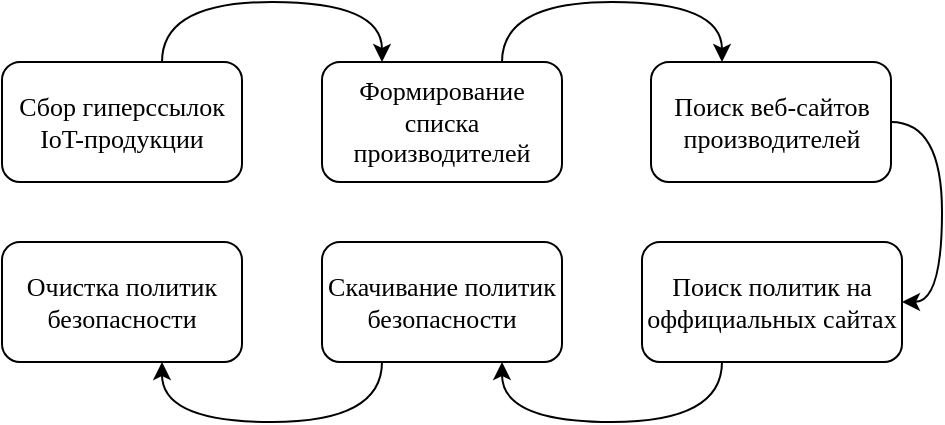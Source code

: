 <mxfile version="14.5.1" type="device" pages="13"><diagram id="frHxmO5NI08Qa2ZBJByv" name="pipeline"><mxGraphModel dx="1088" dy="819" grid="1" gridSize="10" guides="1" tooltips="1" connect="1" arrows="1" fold="1" page="1" pageScale="1" pageWidth="1169" pageHeight="827" math="0" shadow="0"><root><mxCell id="0"/><mxCell id="1" parent="0"/><mxCell id="HkxY0v3sqQZRduWxb61D-1" value="Сбор гиперссылок IoT-продукции" style="rounded=1;whiteSpace=wrap;html=1;fontFamily=Times New Roman;fontSize=13;verticalAlign=middle;" parent="1" vertex="1"><mxGeometry x="370" y="290" width="120" height="60" as="geometry"/></mxCell><mxCell id="HkxY0v3sqQZRduWxb61D-2" value="Формирование списка производителей" style="rounded=1;whiteSpace=wrap;html=1;fontFamily=Times New Roman;fontSize=13;verticalAlign=middle;" parent="1" vertex="1"><mxGeometry x="530" y="290" width="120" height="60" as="geometry"/></mxCell><mxCell id="HkxY0v3sqQZRduWxb61D-3" value="Поиск веб-сайтов производителей" style="rounded=1;whiteSpace=wrap;html=1;fontFamily=Times New Roman;fontSize=13;verticalAlign=middle;" parent="1" vertex="1"><mxGeometry x="694.5" y="290" width="120" height="60" as="geometry"/></mxCell><mxCell id="HkxY0v3sqQZRduWxb61D-4" value="Скачивание политик безопасности" style="rounded=1;whiteSpace=wrap;html=1;fontFamily=Times New Roman;fontSize=13;verticalAlign=middle;" parent="1" vertex="1"><mxGeometry x="530" y="380" width="120" height="60" as="geometry"/></mxCell><mxCell id="HkxY0v3sqQZRduWxb61D-5" value="Поиск политик на оффициальных сайтах" style="rounded=1;whiteSpace=wrap;html=1;fontFamily=Times New Roman;fontSize=13;verticalAlign=middle;" parent="1" vertex="1"><mxGeometry x="690" y="380" width="130" height="60" as="geometry"/></mxCell><mxCell id="HkxY0v3sqQZRduWxb61D-7" value="" style="endArrow=classic;html=1;edgeStyle=orthogonalEdgeStyle;curved=1;fontFamily=Times New Roman;fontSize=13;verticalAlign=middle;" parent="1" source="HkxY0v3sqQZRduWxb61D-5" target="HkxY0v3sqQZRduWxb61D-4" edge="1"><mxGeometry width="50" height="50" relative="1" as="geometry"><mxPoint x="400" y="250" as="sourcePoint"/><mxPoint x="450" y="200" as="targetPoint"/><Array as="points"><mxPoint x="730" y="470"/><mxPoint x="620" y="470"/></Array></mxGeometry></mxCell><mxCell id="HkxY0v3sqQZRduWxb61D-8" value="" style="endArrow=classic;html=1;edgeStyle=orthogonalEdgeStyle;curved=1;fontFamily=Times New Roman;fontSize=13;verticalAlign=middle;" parent="1" source="HkxY0v3sqQZRduWxb61D-3" target="HkxY0v3sqQZRduWxb61D-5" edge="1"><mxGeometry width="50" height="50" relative="1" as="geometry"><mxPoint x="410" y="260" as="sourcePoint"/><mxPoint x="460" y="210" as="targetPoint"/><Array as="points"><mxPoint x="840" y="320"/><mxPoint x="840" y="410"/></Array></mxGeometry></mxCell><mxCell id="HkxY0v3sqQZRduWxb61D-9" value="" style="endArrow=classic;html=1;edgeStyle=orthogonalEdgeStyle;curved=1;fontFamily=Times New Roman;fontSize=13;verticalAlign=middle;" parent="1" source="HkxY0v3sqQZRduWxb61D-2" target="HkxY0v3sqQZRduWxb61D-3" edge="1"><mxGeometry width="50" height="50" relative="1" as="geometry"><mxPoint x="420" y="270" as="sourcePoint"/><mxPoint x="470" y="220" as="targetPoint"/><Array as="points"><mxPoint x="620" y="260"/><mxPoint x="730" y="260"/></Array></mxGeometry></mxCell><mxCell id="HkxY0v3sqQZRduWxb61D-10" value="" style="endArrow=classic;html=1;edgeStyle=orthogonalEdgeStyle;curved=1;fontFamily=Times New Roman;fontSize=13;verticalAlign=middle;" parent="1" source="HkxY0v3sqQZRduWxb61D-1" target="HkxY0v3sqQZRduWxb61D-2" edge="1"><mxGeometry width="50" height="50" relative="1" as="geometry"><mxPoint x="430" y="280" as="sourcePoint"/><mxPoint x="480" y="230" as="targetPoint"/><Array as="points"><mxPoint x="450" y="260"/><mxPoint x="560" y="260"/></Array></mxGeometry></mxCell><mxCell id="HkxY0v3sqQZRduWxb61D-11" value="Очистка политик безопасности" style="rounded=1;whiteSpace=wrap;html=1;fontFamily=Times New Roman;fontSize=13;verticalAlign=middle;" parent="1" vertex="1"><mxGeometry x="370" y="380" width="120" height="60" as="geometry"/></mxCell><mxCell id="HkxY0v3sqQZRduWxb61D-12" value="" style="endArrow=classic;html=1;edgeStyle=orthogonalEdgeStyle;curved=1;fontFamily=Times New Roman;fontSize=13;verticalAlign=middle;" parent="1" source="HkxY0v3sqQZRduWxb61D-4" target="HkxY0v3sqQZRduWxb61D-11" edge="1"><mxGeometry width="50" height="50" relative="1" as="geometry"><mxPoint x="475" y="480" as="sourcePoint"/><mxPoint x="310" y="480" as="targetPoint"/><Array as="points"><mxPoint x="560" y="470"/><mxPoint x="450" y="470"/></Array></mxGeometry></mxCell></root></mxGraphModel></diagram><diagram id="6n4q86xX6ic9bDZJAzyg" name="modules"><mxGraphModel dx="1088" dy="1646" grid="1" gridSize="5" guides="1" tooltips="1" connect="1" arrows="1" fold="1" page="1" pageScale="1" pageWidth="1169" pageHeight="827" math="0" shadow="0"><root><mxCell id="ju6D0apL2nVsgRoMVEaM-0"/><mxCell id="ju6D0apL2nVsgRoMVEaM-1" parent="ju6D0apL2nVsgRoMVEaM-0"/><mxCell id="ju6D0apL2nVsgRoMVEaM-7" value="crawler" style="shape=module;align=left;spacingLeft=20;align=center;verticalAlign=top;fontFamily=Helvetica;fontSize=14;" parent="ju6D0apL2nVsgRoMVEaM-1" vertex="1"><mxGeometry x="255" y="-380" width="100" height="50" as="geometry"/></mxCell><mxCell id="ju6D0apL2nVsgRoMVEaM-9" value="main &#10;package" style="shape=module;align=left;spacingLeft=20;align=center;verticalAlign=top;fontFamily=Helvetica;fontSize=14;" parent="ju6D0apL2nVsgRoMVEaM-1" vertex="1"><mxGeometry x="95" y="-390" width="100" height="60" as="geometry"/></mxCell><mxCell id="ju6D0apL2nVsgRoMVEaM-10" value="plugins" style="shape=module;align=left;spacingLeft=20;align=center;verticalAlign=top;fontFamily=Helvetica;fontSize=14;" parent="ju6D0apL2nVsgRoMVEaM-1" vertex="1"><mxGeometry x="455" y="-703" width="100" height="50" as="geometry"/></mxCell><mxCell id="ju6D0apL2nVsgRoMVEaM-13" value="html_sanitizer" style="shape=folder;fontStyle=1;spacingTop=10;tabWidth=40;tabHeight=14;tabPosition=left;html=1;fontFamily=Helvetica;fontSize=14;" parent="ju6D0apL2nVsgRoMVEaM-1" vertex="1"><mxGeometry x="1005" y="-350" width="110" height="50" as="geometry"/></mxCell><mxCell id="ju6D0apL2nVsgRoMVEaM-16" value="multiprocessing" style="shape=folder;fontStyle=1;spacingTop=10;tabWidth=40;tabHeight=14;tabPosition=left;html=1;fontFamily=Helvetica;fontSize=14;" parent="ju6D0apL2nVsgRoMVEaM-1" vertex="1"><mxGeometry x="255" y="-660" width="120" height="50" as="geometry"/></mxCell><mxCell id="ju6D0apL2nVsgRoMVEaM-20" value="" style="endArrow=none;html=1;fontFamily=Helvetica;fontSize=14;edgeStyle=orthogonalEdgeStyle;curved=1;endFill=0;startArrow=diamond;startFill=0;" parent="ju6D0apL2nVsgRoMVEaM-1" source="ju6D0apL2nVsgRoMVEaM-9" target="ju6D0apL2nVsgRoMVEaM-7" edge="1"><mxGeometry width="50" height="50" relative="1" as="geometry"><mxPoint x="65" y="-50" as="sourcePoint"/><mxPoint x="250" y="-355" as="targetPoint"/><Array as="points"><mxPoint x="225" y="-355"/><mxPoint x="225" y="-355"/></Array></mxGeometry></mxCell><mxCell id="ju6D0apL2nVsgRoMVEaM-21" value="" style="endArrow=open;html=1;fontFamily=Helvetica;fontSize=14;edgeStyle=orthogonalEdgeStyle;curved=1;endFill=0;startArrow=none;startFill=0;dashed=1;" parent="ju6D0apL2nVsgRoMVEaM-1" source="ju6D0apL2nVsgRoMVEaM-9" target="ju6D0apL2nVsgRoMVEaM-16" edge="1"><mxGeometry width="50" height="50" relative="1" as="geometry"><mxPoint x="75" y="-40" as="sourcePoint"/><mxPoint x="125" y="-90" as="targetPoint"/><Array as="points"><mxPoint x="225" y="-380"/><mxPoint x="225" y="-633"/></Array></mxGeometry></mxCell><mxCell id="ju6D0apL2nVsgRoMVEaM-22" value="" style="endArrow=none;html=1;fontFamily=Helvetica;fontSize=14;edgeStyle=orthogonalEdgeStyle;curved=1;endFill=0;startArrow=diamond;startFill=0;" parent="ju6D0apL2nVsgRoMVEaM-1" source="ju6D0apL2nVsgRoMVEaM-7" target="h1MqXEWIJY4KMLgbqtGq-10" edge="1"><mxGeometry width="50" height="50" relative="1" as="geometry"><mxPoint x="35" y="437" as="sourcePoint"/><mxPoint x="675" y="-133" as="targetPoint"/><Array as="points"><mxPoint x="405" y="-353"/><mxPoint x="405" y="-228"/></Array></mxGeometry></mxCell><mxCell id="ju6D0apL2nVsgRoMVEaM-23" value="" style="endArrow=none;html=1;fontFamily=Helvetica;fontSize=14;edgeStyle=orthogonalEdgeStyle;curved=1;endFill=0;startArrow=diamond;startFill=0;" parent="ju6D0apL2nVsgRoMVEaM-1" source="ju6D0apL2nVsgRoMVEaM-7" target="ju6D0apL2nVsgRoMVEaM-10" edge="1"><mxGeometry width="50" height="50" relative="1" as="geometry"><mxPoint x="45" y="447" as="sourcePoint"/><mxPoint x="185" y="417" as="targetPoint"/><Array as="points"><mxPoint x="405" y="-373"/><mxPoint x="405" y="-678"/></Array></mxGeometry></mxCell><mxCell id="ju6D0apL2nVsgRoMVEaM-25" value="" style="endArrow=none;html=1;fontFamily=Helvetica;fontSize=14;edgeStyle=orthogonalEdgeStyle;curved=1;endFill=0;startArrow=diamond;startFill=0;" parent="ju6D0apL2nVsgRoMVEaM-1" source="ju6D0apL2nVsgRoMVEaM-7" target="h1MqXEWIJY4KMLgbqtGq-9" edge="1"><mxGeometry width="50" height="50" relative="1" as="geometry"><mxPoint x="65" y="467" as="sourcePoint"/><mxPoint x="675" y="-253" as="targetPoint"/><Array as="points"><mxPoint x="405" y="-363"/><mxPoint x="405" y="-393"/></Array></mxGeometry></mxCell><mxCell id="ju6D0apL2nVsgRoMVEaM-27" value="" style="endArrow=open;html=1;fontFamily=Helvetica;fontSize=14;edgeStyle=orthogonalEdgeStyle;curved=1;endFill=0;startArrow=none;startFill=0;dashed=1;" parent="ju6D0apL2nVsgRoMVEaM-1" source="h1MqXEWIJY4KMLgbqtGq-7" target="ju6D0apL2nVsgRoMVEaM-13" edge="1"><mxGeometry width="50" height="50" relative="1" as="geometry"><mxPoint x="-65" y="467" as="sourcePoint"/><mxPoint x="75" y="437" as="targetPoint"/><Array as="points"><mxPoint x="1095" y="-333"/></Array></mxGeometry></mxCell><mxCell id="ju6D0apL2nVsgRoMVEaM-30" value="" style="endArrow=none;html=1;fontFamily=Helvetica;fontSize=14;edgeStyle=orthogonalEdgeStyle;curved=1;endFill=0;startArrow=diamond;startFill=0;" parent="ju6D0apL2nVsgRoMVEaM-1" source="ju6D0apL2nVsgRoMVEaM-9" target="h1MqXEWIJY4KMLgbqtGq-1" edge="1"><mxGeometry width="50" height="50" relative="1" as="geometry"><mxPoint x="35" y="-10" as="sourcePoint"/><mxPoint x="405" y="-255" as="targetPoint"/><Array as="points"><mxPoint x="225" y="-340"/><mxPoint x="225" y="-255"/></Array></mxGeometry></mxCell><mxCell id="ju6D0apL2nVsgRoMVEaM-31" value="amazon" style="shape=module;align=left;spacingLeft=20;align=center;verticalAlign=top;fontFamily=Helvetica;fontSize=14;" parent="ju6D0apL2nVsgRoMVEaM-1" vertex="1"><mxGeometry x="635" y="-673" width="100" height="50" as="geometry"/></mxCell><mxCell id="ju6D0apL2nVsgRoMVEaM-32" value="abstract&#10;plugin" style="shape=module;align=left;spacingLeft=20;align=center;verticalAlign=top;fontFamily=Helvetica;fontSize=14;" parent="ju6D0apL2nVsgRoMVEaM-1" vertex="1"><mxGeometry x="635" y="-753" width="100" height="50" as="geometry"/></mxCell><mxCell id="ju6D0apL2nVsgRoMVEaM-37" value="" style="endArrow=none;html=1;fontFamily=Helvetica;fontSize=14;edgeStyle=orthogonalEdgeStyle;curved=1;endFill=0;startArrow=diamond;startFill=0;" parent="ju6D0apL2nVsgRoMVEaM-1" source="ju6D0apL2nVsgRoMVEaM-10" target="ju6D0apL2nVsgRoMVEaM-32" edge="1"><mxGeometry width="50" height="50" relative="1" as="geometry"><mxPoint x="-85" y="-73" as="sourcePoint"/><mxPoint x="55" y="-113" as="targetPoint"/><Array as="points"><mxPoint x="615" y="-688"/><mxPoint x="615" y="-728"/></Array></mxGeometry></mxCell><mxCell id="ju6D0apL2nVsgRoMVEaM-39" value="" style="endArrow=none;html=1;fontFamily=Helvetica;fontSize=14;edgeStyle=orthogonalEdgeStyle;curved=1;endFill=0;startArrow=diamond;startFill=0;" parent="ju6D0apL2nVsgRoMVEaM-1" source="ju6D0apL2nVsgRoMVEaM-10" target="ju6D0apL2nVsgRoMVEaM-31" edge="1"><mxGeometry width="50" height="50" relative="1" as="geometry"><mxPoint x="595" y="-673" as="sourcePoint"/><mxPoint x="645" y="-728" as="targetPoint"/><Array as="points"><mxPoint x="615" y="-678"/><mxPoint x="615" y="-638"/></Array></mxGeometry></mxCell><mxCell id="h1MqXEWIJY4KMLgbqtGq-0" value="walmart" style="shape=module;align=left;spacingLeft=20;align=center;verticalAlign=top;fontFamily=Helvetica;fontSize=14;" parent="ju6D0apL2nVsgRoMVEaM-1" vertex="1"><mxGeometry x="635" y="-593" width="100" height="50" as="geometry"/></mxCell><mxCell id="h1MqXEWIJY4KMLgbqtGq-1" value="initialization" style="shape=module;align=left;spacingLeft=20;align=center;verticalAlign=top;fontFamily=Helvetica;fontSize=14;" parent="ju6D0apL2nVsgRoMVEaM-1" vertex="1"><mxGeometry x="255" y="-280" width="100" height="50" as="geometry"/></mxCell><mxCell id="h1MqXEWIJY4KMLgbqtGq-5" value="policies" style="shape=module;align=left;spacingLeft=20;align=center;verticalAlign=top;fontFamily=Helvetica;fontSize=14;" parent="ju6D0apL2nVsgRoMVEaM-1" vertex="1"><mxGeometry x="855" y="-526.5" width="100" height="50" as="geometry"/></mxCell><mxCell id="h1MqXEWIJY4KMLgbqtGq-6" value="websites" style="shape=module;align=left;spacingLeft=20;align=center;verticalAlign=top;fontFamily=Helvetica;fontSize=14;" parent="ju6D0apL2nVsgRoMVEaM-1" vertex="1"><mxGeometry x="855" y="-610" width="100" height="50" as="geometry"/></mxCell><mxCell id="h1MqXEWIJY4KMLgbqtGq-7" value="sanitizer" style="shape=module;align=left;spacingLeft=20;align=center;verticalAlign=top;fontFamily=Helvetica;fontSize=14;" parent="ju6D0apL2nVsgRoMVEaM-1" vertex="1"><mxGeometry x="855" y="-350" width="100" height="50" as="geometry"/></mxCell><mxCell id="h1MqXEWIJY4KMLgbqtGq-8" value="downloader" style="shape=module;align=left;spacingLeft=20;align=center;verticalAlign=top;fontFamily=Helvetica;fontSize=14;" parent="ju6D0apL2nVsgRoMVEaM-1" vertex="1"><mxGeometry x="855" y="-440" width="100" height="50" as="geometry"/></mxCell><mxCell id="h1MqXEWIJY4KMLgbqtGq-9" value="modules" style="shape=module;align=left;spacingLeft=20;align=center;verticalAlign=top;fontFamily=Helvetica;fontSize=14;" parent="ju6D0apL2nVsgRoMVEaM-1" vertex="1"><mxGeometry x="455" y="-418" width="100" height="50" as="geometry"/></mxCell><mxCell id="h1MqXEWIJY4KMLgbqtGq-10" value="engines" style="shape=module;align=left;spacingLeft=20;align=center;verticalAlign=top;fontFamily=Helvetica;fontSize=14;" parent="ju6D0apL2nVsgRoMVEaM-1" vertex="1"><mxGeometry x="455" y="-253" width="100" height="50" as="geometry"/></mxCell><mxCell id="h1MqXEWIJY4KMLgbqtGq-11" value="products" style="shape=module;align=left;spacingLeft=20;align=center;verticalAlign=top;fontFamily=Helvetica;fontSize=14;" parent="ju6D0apL2nVsgRoMVEaM-1" vertex="1"><mxGeometry x="855" y="-700" width="100" height="50" as="geometry"/></mxCell><mxCell id="h1MqXEWIJY4KMLgbqtGq-12" value="abstract&#10;module" style="shape=module;align=left;spacingLeft=20;align=center;verticalAlign=top;fontFamily=Helvetica;fontSize=14;" parent="ju6D0apL2nVsgRoMVEaM-1" vertex="1"><mxGeometry x="855" y="-783" width="100" height="50" as="geometry"/></mxCell><mxCell id="h1MqXEWIJY4KMLgbqtGq-13" value="converter" style="shape=module;align=left;spacingLeft=20;align=center;verticalAlign=top;fontFamily=Helvetica;fontSize=14;" parent="ju6D0apL2nVsgRoMVEaM-1" vertex="1"><mxGeometry x="855" y="-270" width="100" height="50" as="geometry"/></mxCell><mxCell id="h1MqXEWIJY4KMLgbqtGq-14" value="efficiency" style="shape=module;align=left;spacingLeft=20;align=center;verticalAlign=top;fontFamily=Helvetica;fontSize=14;" parent="ju6D0apL2nVsgRoMVEaM-1" vertex="1"><mxGeometry x="855" y="-193" width="100" height="50" as="geometry"/></mxCell><mxCell id="h1MqXEWIJY4KMLgbqtGq-15" value="google" style="shape=module;align=left;spacingLeft=20;align=center;verticalAlign=top;fontFamily=Helvetica;fontSize=14;" parent="ju6D0apL2nVsgRoMVEaM-1" vertex="1"><mxGeometry x="635" y="-213" width="100" height="50" as="geometry"/></mxCell><mxCell id="h1MqXEWIJY4KMLgbqtGq-16" value="abstract&#10;engine" style="shape=module;align=left;spacingLeft=20;align=center;verticalAlign=top;fontFamily=Helvetica;fontSize=14;" parent="ju6D0apL2nVsgRoMVEaM-1" vertex="1"><mxGeometry x="635" y="-283" width="100" height="50" as="geometry"/></mxCell><mxCell id="h1MqXEWIJY4KMLgbqtGq-17" value="" style="endArrow=none;html=1;fontFamily=Helvetica;fontSize=14;edgeStyle=orthogonalEdgeStyle;curved=1;endFill=0;startArrow=diamond;startFill=0;" parent="ju6D0apL2nVsgRoMVEaM-1" source="h1MqXEWIJY4KMLgbqtGq-9" target="h1MqXEWIJY4KMLgbqtGq-7" edge="1"><mxGeometry width="50" height="50" relative="1" as="geometry"><mxPoint x="620" y="-493" as="sourcePoint"/><mxPoint x="660" y="-458" as="targetPoint"/><Array as="points"><mxPoint x="815" y="-383"/><mxPoint x="815" y="-325"/></Array></mxGeometry></mxCell><mxCell id="h1MqXEWIJY4KMLgbqtGq-18" value="" style="endArrow=none;html=1;fontFamily=Helvetica;fontSize=14;edgeStyle=orthogonalEdgeStyle;curved=1;endFill=0;startArrow=diamond;startFill=0;" parent="ju6D0apL2nVsgRoMVEaM-1" source="h1MqXEWIJY4KMLgbqtGq-9" target="h1MqXEWIJY4KMLgbqtGq-8" edge="1"><mxGeometry width="50" height="50" relative="1" as="geometry"><mxPoint x="630" y="-483" as="sourcePoint"/><mxPoint x="670" y="-448" as="targetPoint"/><Array as="points"><mxPoint x="810" y="-388"/><mxPoint x="810" y="-415"/></Array></mxGeometry></mxCell><mxCell id="h1MqXEWIJY4KMLgbqtGq-19" value="" style="endArrow=none;html=1;fontFamily=Helvetica;fontSize=14;edgeStyle=orthogonalEdgeStyle;curved=1;endFill=0;startArrow=diamond;startFill=0;" parent="ju6D0apL2nVsgRoMVEaM-1" source="h1MqXEWIJY4KMLgbqtGq-9" target="h1MqXEWIJY4KMLgbqtGq-14" edge="1"><mxGeometry width="50" height="50" relative="1" as="geometry"><mxPoint x="640" y="-473" as="sourcePoint"/><mxPoint x="680" y="-438" as="targetPoint"/><Array as="points"><mxPoint x="785" y="-373"/><mxPoint x="785" y="-168"/></Array></mxGeometry></mxCell><mxCell id="h1MqXEWIJY4KMLgbqtGq-20" value="" style="endArrow=none;html=1;fontFamily=Helvetica;fontSize=14;edgeStyle=orthogonalEdgeStyle;curved=1;endFill=0;startArrow=diamond;startFill=0;" parent="ju6D0apL2nVsgRoMVEaM-1" source="h1MqXEWIJY4KMLgbqtGq-10" target="h1MqXEWIJY4KMLgbqtGq-16" edge="1"><mxGeometry width="50" height="50" relative="1" as="geometry"><mxPoint x="574" y="-343" as="sourcePoint"/><mxPoint x="614" y="-308" as="targetPoint"/><Array as="points"><mxPoint x="605" y="-233"/><mxPoint x="605" y="-258"/></Array></mxGeometry></mxCell><mxCell id="h1MqXEWIJY4KMLgbqtGq-21" value="" style="endArrow=none;html=1;fontFamily=Helvetica;fontSize=14;edgeStyle=orthogonalEdgeStyle;curved=1;endFill=0;startArrow=diamond;startFill=0;" parent="ju6D0apL2nVsgRoMVEaM-1" source="h1MqXEWIJY4KMLgbqtGq-10" target="h1MqXEWIJY4KMLgbqtGq-15" edge="1"><mxGeometry width="50" height="50" relative="1" as="geometry"><mxPoint x="584" y="-333" as="sourcePoint"/><mxPoint x="624" y="-298" as="targetPoint"/><Array as="points"><mxPoint x="604" y="-223"/><mxPoint x="604" y="-188"/></Array></mxGeometry></mxCell><mxCell id="h1MqXEWIJY4KMLgbqtGq-22" value="" style="endArrow=none;html=1;fontFamily=Helvetica;fontSize=14;edgeStyle=orthogonalEdgeStyle;curved=1;endFill=0;startArrow=diamond;startFill=0;" parent="ju6D0apL2nVsgRoMVEaM-1" source="h1MqXEWIJY4KMLgbqtGq-9" target="h1MqXEWIJY4KMLgbqtGq-13" edge="1"><mxGeometry width="50" height="50" relative="1" as="geometry"><mxPoint x="670" y="-443" as="sourcePoint"/><mxPoint x="710" y="-408" as="targetPoint"/><Array as="points"><mxPoint x="805" y="-378"/><mxPoint x="805" y="-245"/></Array></mxGeometry></mxCell><mxCell id="h1MqXEWIJY4KMLgbqtGq-23" value="" style="endArrow=none;html=1;fontFamily=Helvetica;fontSize=14;edgeStyle=orthogonalEdgeStyle;curved=1;endFill=0;startArrow=diamond;startFill=0;" parent="ju6D0apL2nVsgRoMVEaM-1" source="h1MqXEWIJY4KMLgbqtGq-9" target="h1MqXEWIJY4KMLgbqtGq-5" edge="1"><mxGeometry width="50" height="50" relative="1" as="geometry"><mxPoint x="680" y="-433" as="sourcePoint"/><mxPoint x="720" y="-398" as="targetPoint"/><Array as="points"><mxPoint x="805" y="-393"/><mxPoint x="805" y="-503"/></Array></mxGeometry></mxCell><mxCell id="h1MqXEWIJY4KMLgbqtGq-24" value="" style="endArrow=none;html=1;fontFamily=Helvetica;fontSize=14;edgeStyle=orthogonalEdgeStyle;curved=1;endFill=0;startArrow=diamond;startFill=0;" parent="ju6D0apL2nVsgRoMVEaM-1" source="h1MqXEWIJY4KMLgbqtGq-9" target="h1MqXEWIJY4KMLgbqtGq-6" edge="1"><mxGeometry width="50" height="50" relative="1" as="geometry"><mxPoint x="690" y="-423" as="sourcePoint"/><mxPoint x="730" y="-388" as="targetPoint"/><Array as="points"><mxPoint x="795" y="-398"/><mxPoint x="795" y="-585"/></Array></mxGeometry></mxCell><mxCell id="h1MqXEWIJY4KMLgbqtGq-25" value="" style="endArrow=none;html=1;fontFamily=Helvetica;fontSize=14;edgeStyle=orthogonalEdgeStyle;curved=1;endFill=0;startArrow=diamond;startFill=0;" parent="ju6D0apL2nVsgRoMVEaM-1" source="h1MqXEWIJY4KMLgbqtGq-9" target="h1MqXEWIJY4KMLgbqtGq-11" edge="1"><mxGeometry width="50" height="50" relative="1" as="geometry"><mxPoint x="700" y="-413" as="sourcePoint"/><mxPoint x="740" y="-378" as="targetPoint"/><Array as="points"><mxPoint x="785" y="-403"/><mxPoint x="785" y="-675"/></Array></mxGeometry></mxCell><mxCell id="h1MqXEWIJY4KMLgbqtGq-26" value="" style="endArrow=none;html=1;fontFamily=Helvetica;fontSize=14;edgeStyle=orthogonalEdgeStyle;curved=1;endFill=0;startArrow=diamond;startFill=0;" parent="ju6D0apL2nVsgRoMVEaM-1" source="h1MqXEWIJY4KMLgbqtGq-9" target="h1MqXEWIJY4KMLgbqtGq-12" edge="1"><mxGeometry width="50" height="50" relative="1" as="geometry"><mxPoint x="710" y="-403" as="sourcePoint"/><mxPoint x="750" y="-368" as="targetPoint"/><Array as="points"><mxPoint x="765" y="-408"/><mxPoint x="765" y="-758"/></Array></mxGeometry></mxCell><mxCell id="h1MqXEWIJY4KMLgbqtGq-27" value="" style="endArrow=none;html=1;fontFamily=Helvetica;fontSize=14;edgeStyle=orthogonalEdgeStyle;curved=1;endFill=0;startArrow=diamond;startFill=0;" parent="ju6D0apL2nVsgRoMVEaM-1" source="ju6D0apL2nVsgRoMVEaM-10" target="h1MqXEWIJY4KMLgbqtGq-0" edge="1"><mxGeometry width="50" height="50" relative="1" as="geometry"><mxPoint x="605" y="-663.0" as="sourcePoint"/><mxPoint x="645" y="-628.0" as="targetPoint"/><Array as="points"><mxPoint x="605" y="-668"/><mxPoint x="605" y="-568"/></Array></mxGeometry></mxCell><mxCell id="h1MqXEWIJY4KMLgbqtGq-36" value="tools" style="shape=module;align=left;spacingLeft=20;align=center;verticalAlign=top;fontFamily=Helvetica;fontSize=14;" parent="ju6D0apL2nVsgRoMVEaM-1" vertex="1"><mxGeometry x="255" y="-501" width="100" height="50" as="geometry"/></mxCell><mxCell id="h1MqXEWIJY4KMLgbqtGq-37" value="json" style="shape=folder;fontStyle=1;spacingTop=10;tabWidth=40;tabHeight=14;tabPosition=left;html=1;fontFamily=Helvetica;fontSize=14;" parent="ju6D0apL2nVsgRoMVEaM-1" vertex="1"><mxGeometry x="325" y="-580" width="70" height="50" as="geometry"/></mxCell><mxCell id="h1MqXEWIJY4KMLgbqtGq-38" value="" style="endArrow=open;html=1;fontFamily=Helvetica;fontSize=14;edgeStyle=orthogonalEdgeStyle;curved=1;endFill=0;startArrow=none;startFill=0;dashed=1;" parent="ju6D0apL2nVsgRoMVEaM-1" source="h1MqXEWIJY4KMLgbqtGq-36" target="h1MqXEWIJY4KMLgbqtGq-37" edge="1"><mxGeometry width="50" height="50" relative="1" as="geometry"><mxPoint x="-115" y="-330" as="sourcePoint"/><mxPoint x="5" y="-360" as="targetPoint"/></mxGeometry></mxCell><mxCell id="h1MqXEWIJY4KMLgbqtGq-52" value="" style="endArrow=none;html=1;fontFamily=Helvetica;fontSize=14;edgeStyle=orthogonalEdgeStyle;curved=1;endFill=0;startArrow=diamond;startFill=0;" parent="ju6D0apL2nVsgRoMVEaM-1" source="ju6D0apL2nVsgRoMVEaM-9" target="h1MqXEWIJY4KMLgbqtGq-36" edge="1"><mxGeometry width="50" height="50" relative="1" as="geometry"><mxPoint x="205" y="-345" as="sourcePoint"/><mxPoint x="265" y="-345" as="targetPoint"/><Array as="points"><mxPoint x="235" y="-370"/><mxPoint x="235" y="-476"/></Array></mxGeometry></mxCell><mxCell id="h1MqXEWIJY4KMLgbqtGq-53" value="" style="endArrow=none;html=1;fontFamily=Helvetica;fontSize=14;edgeStyle=orthogonalEdgeStyle;curved=1;endFill=0;startArrow=diamond;startFill=0;" parent="ju6D0apL2nVsgRoMVEaM-1" source="ju6D0apL2nVsgRoMVEaM-7" target="h1MqXEWIJY4KMLgbqtGq-54" edge="1"><mxGeometry width="50" height="50" relative="1" as="geometry"><mxPoint x="215" y="-335" as="sourcePoint"/><mxPoint x="255" y="-455.0" as="targetPoint"/><Array as="points"><mxPoint x="385" y="-343"/><mxPoint x="385" y="-93"/></Array></mxGeometry></mxCell><mxCell id="h1MqXEWIJY4KMLgbqtGq-54" value="web" style="shape=module;align=left;spacingLeft=20;align=center;verticalAlign=top;fontFamily=Helvetica;fontSize=14;" parent="ju6D0apL2nVsgRoMVEaM-1" vertex="1"><mxGeometry x="455" y="-93" width="100" height="50" as="geometry"/></mxCell><mxCell id="h1MqXEWIJY4KMLgbqtGq-55" value="geckodriver" style="shape=folder;fontStyle=1;spacingTop=10;tabWidth=40;tabHeight=14;tabPosition=left;html=1;fontFamily=Helvetica;fontSize=14;" parent="ju6D0apL2nVsgRoMVEaM-1" vertex="1"><mxGeometry x="635" y="-93" width="100" height="50" as="geometry"/></mxCell><mxCell id="h1MqXEWIJY4KMLgbqtGq-56" value="" style="endArrow=open;html=1;fontFamily=Helvetica;fontSize=14;edgeStyle=orthogonalEdgeStyle;curved=1;endFill=0;startArrow=none;startFill=0;dashed=1;" parent="ju6D0apL2nVsgRoMVEaM-1" source="h1MqXEWIJY4KMLgbqtGq-54" target="h1MqXEWIJY4KMLgbqtGq-55" edge="1"><mxGeometry width="50" height="50" relative="1" as="geometry"><mxPoint x="-325" y="267" as="sourcePoint"/><mxPoint x="-185" y="237" as="targetPoint"/></mxGeometry></mxCell></root></mxGraphModel></diagram><diagram id="j4GNPWPElx1Uh9ajDGxF" name="labeling"><mxGraphModel dx="1915" dy="819" grid="1" gridSize="5" guides="1" tooltips="1" connect="1" arrows="1" fold="1" page="1" pageScale="1" pageWidth="827" pageHeight="1169" math="0" shadow="0"><root><mxCell id="YJ7mQWWf-7btWr8OuLYE-0"/><mxCell id="YJ7mQWWf-7btWr8OuLYE-1" parent="YJ7mQWWf-7btWr8OuLYE-0"/><mxCell id="YJ7mQWWf-7btWr8OuLYE-9" value="" style="rounded=0;whiteSpace=wrap;html=1;fillColor=#f8cecc;strokeColor=#b85450;fontFamily=Helvetica;" parent="YJ7mQWWf-7btWr8OuLYE-1" vertex="1"><mxGeometry x="-509" y="345" width="201" height="20" as="geometry"/></mxCell><mxCell id="YJ7mQWWf-7btWr8OuLYE-10" value="" style="rounded=0;whiteSpace=wrap;html=1;fillColor=#e1d5e7;strokeColor=#9673a6;fontFamily=Helvetica;" parent="YJ7mQWWf-7btWr8OuLYE-1" vertex="1"><mxGeometry x="-513" y="335" width="200" height="20" as="geometry"/></mxCell><mxCell id="YJ7mQWWf-7btWr8OuLYE-11" value="" style="rounded=0;whiteSpace=wrap;html=1;fillColor=#d5e8d4;strokeColor=#82b366;fontFamily=Helvetica;" parent="YJ7mQWWf-7btWr8OuLYE-1" vertex="1"><mxGeometry x="-518" y="325" width="199" height="20" as="geometry"/></mxCell><mxCell id="YJ7mQWWf-7btWr8OuLYE-12" value="Размеченный фрагмент текста" style="rounded=0;whiteSpace=wrap;html=1;fillColor=#fff2cc;strokeColor=#d6b656;fontFamily=Helvetica;" parent="YJ7mQWWf-7btWr8OuLYE-1" vertex="1"><mxGeometry x="-523" y="315" width="200" height="20" as="geometry"/></mxCell><mxCell id="Al6h40m-VfpBxNgTR0YG-0" value="" style="rounded=0;whiteSpace=wrap;html=1;fillColor=#d5e8d4;strokeColor=#82b366;fontFamily=Helvetica;" parent="YJ7mQWWf-7btWr8OuLYE-1" vertex="1"><mxGeometry x="-728" y="337.5" width="199" height="20" as="geometry"/></mxCell><mxCell id="Al6h40m-VfpBxNgTR0YG-1" value="Размеченный фрагмент текста" style="rounded=0;whiteSpace=wrap;html=1;fillColor=#fff2cc;strokeColor=#d6b656;fontFamily=Helvetica;" parent="YJ7mQWWf-7btWr8OuLYE-1" vertex="1"><mxGeometry x="-733" y="327.5" width="200" height="20" as="geometry"/></mxCell><mxCell id="Al6h40m-VfpBxNgTR0YG-4" value="" style="rounded=0;whiteSpace=wrap;html=1;fillColor=#f8cecc;strokeColor=#b85450;fontFamily=Helvetica;" parent="YJ7mQWWf-7btWr8OuLYE-1" vertex="1"><mxGeometry x="-294" y="340" width="201" height="20" as="geometry"/></mxCell><mxCell id="Al6h40m-VfpBxNgTR0YG-5" value="&lt;span&gt;Размеченный фрагмент текста&lt;/span&gt;" style="rounded=0;whiteSpace=wrap;html=1;fillColor=#e1d5e7;strokeColor=#9673a6;fontFamily=Helvetica;" parent="YJ7mQWWf-7btWr8OuLYE-1" vertex="1"><mxGeometry x="-298" y="330" width="200" height="20" as="geometry"/></mxCell><mxCell id="Al6h40m-VfpBxNgTR0YG-6" value="&lt;div style=&quot;text-align: justify&quot;&gt;&lt;span&gt;Таким образом реализация намеченных плановых заданий позволяет&amp;nbsp;&lt;/span&gt;&lt;span&gt;выполнять важные задания по разработке соответствующий условий&amp;nbsp;&lt;/span&gt;&lt;span&gt;активизации.&amp;nbsp;&lt;/span&gt;&lt;span&gt;Не следует, однако забывать, что постоянный количественный рост и&amp;nbsp;&lt;/span&gt;&lt;span&gt;сфера нашей активности обеспечивает широкому кругу (специалистов)&amp;nbsp;&lt;/span&gt;&lt;span&gt;участие в формировании существенных финансовых и административных&amp;nbsp;&lt;/span&gt;&lt;span&gt;условий.&amp;nbsp;&lt;/span&gt;&lt;span&gt;Разнообразный и богатый опыт постоянное&amp;nbsp;&lt;/span&gt;&lt;span&gt;информационно-пропагандистское обеспечение нашей деятельности&amp;nbsp;&lt;/span&gt;&lt;span&gt;способствует подготовки и реализации соответствующий условий&amp;nbsp;&lt;/span&gt;&lt;span&gt;активизации.&amp;nbsp;&lt;/span&gt;&lt;/div&gt;" style="rounded=0;whiteSpace=wrap;html=1;strokeColor=none;align=right;fontFamily=Helvetica;" parent="YJ7mQWWf-7btWr8OuLYE-1" vertex="1"><mxGeometry x="-733" y="225" width="640" height="85" as="geometry"/></mxCell><mxCell id="Al6h40m-VfpBxNgTR0YG-7" value="&lt;div style=&quot;text-align: justify&quot;&gt;&lt;span&gt;Таким образом реализация намеченных плановых заданий позволяет выполнять&amp;nbsp;&lt;/span&gt;&lt;span&gt;важные задания по разработке соответствующий условий активизации.&amp;nbsp;&lt;/span&gt;&lt;span&gt;Не следует, однако забывать, что постоянный количественный рост и&amp;nbsp;&lt;/span&gt;&lt;span&gt;сфера нашей активности обеспечивает широкому кругу (специалистов)&amp;nbsp;&lt;/span&gt;&lt;span&gt;участие в формировании существенных финансовых и административных&amp;nbsp;&lt;/span&gt;&lt;span&gt;условий.&amp;nbsp;&lt;/span&gt;&lt;span&gt;Разнообразный и богатый опыт постоянное&amp;nbsp;&lt;/span&gt;&lt;span&gt;информационно-пропагандистское обеспечение нашей деятельности&amp;nbsp;&lt;/span&gt;&lt;span&gt;способствует подготовки и реализации соответствующий условий&amp;nbsp;&lt;/span&gt;&lt;span&gt;активизации.&lt;/span&gt;&lt;/div&gt;" style="rounded=0;whiteSpace=wrap;html=1;strokeColor=none;align=right;fontFamily=Helvetica;" parent="YJ7mQWWf-7btWr8OuLYE-1" vertex="1"><mxGeometry x="-733" y="370" width="640" height="85" as="geometry"/></mxCell></root></mxGraphModel></diagram><diagram id="oGa4NZVHo_XhFbY5SZFD" name="management_add"><mxGraphModel dx="1088" dy="819" grid="1" gridSize="10" guides="1" tooltips="1" connect="1" arrows="1" fold="1" page="1" pageScale="1" pageWidth="827" pageHeight="1169" math="0" shadow="0"><root><mxCell id="63lywm2SY0PtIQE0mUNg-0"/><mxCell id="63lywm2SY0PtIQE0mUNg-1" parent="63lywm2SY0PtIQE0mUNg-0"/><mxCell id="54gPHWKVeXLvdjLptu-R-1" value="" style="rounded=1;whiteSpace=wrap;html=1;fillColor=#CADAE6;" parent="63lywm2SY0PtIQE0mUNg-1" vertex="1"><mxGeometry x="94" y="80" width="220" height="280" as="geometry"/></mxCell><mxCell id="54gPHWKVeXLvdjLptu-R-2" value="Слой 1" style="rounded=1;whiteSpace=wrap;html=1;align=left;fillColor=#f8cecc;strokeColor=#b85450;spacingLeft=5;" parent="63lywm2SY0PtIQE0mUNg-1" vertex="1"><mxGeometry x="114" y="100" width="140" height="30" as="geometry"/></mxCell><mxCell id="54gPHWKVeXLvdjLptu-R-3" value="Слой 2" style="rounded=1;whiteSpace=wrap;html=1;align=left;fillColor=#e1d5e7;strokeColor=#9673a6;spacingLeft=5;" parent="63lywm2SY0PtIQE0mUNg-1" vertex="1"><mxGeometry x="114" y="140" width="140" height="30" as="geometry"/></mxCell><mxCell id="54gPHWKVeXLvdjLptu-R-4" value="Слой 3" style="rounded=1;whiteSpace=wrap;html=1;align=left;fillColor=#d5e8d4;strokeColor=#82b366;spacingLeft=5;" parent="63lywm2SY0PtIQE0mUNg-1" vertex="1"><mxGeometry x="114" y="180" width="140" height="30" as="geometry"/></mxCell><mxCell id="54gPHWKVeXLvdjLptu-R-5" value="+" style="ellipse;whiteSpace=wrap;html=1;aspect=fixed;align=center;fillColor=#d5e8d4;strokeColor=#82b366;" parent="63lywm2SY0PtIQE0mUNg-1" vertex="1"><mxGeometry x="264" y="97.5" width="32.5" height="32.5" as="geometry"/></mxCell><mxCell id="54gPHWKVeXLvdjLptu-R-6" value="+" style="ellipse;whiteSpace=wrap;html=1;aspect=fixed;align=center;fillColor=#d5e8d4;strokeColor=#82b366;" parent="63lywm2SY0PtIQE0mUNg-1" vertex="1"><mxGeometry x="264" y="137.5" width="32.5" height="32.5" as="geometry"/></mxCell><mxCell id="54gPHWKVeXLvdjLptu-R-7" value="+" style="ellipse;whiteSpace=wrap;html=1;aspect=fixed;align=center;fillColor=#d5e8d4;strokeColor=#82b366;" parent="63lywm2SY0PtIQE0mUNg-1" vertex="1"><mxGeometry x="264" y="177.5" width="32.5" height="32.5" as="geometry"/></mxCell><mxCell id="54gPHWKVeXLvdjLptu-R-8" value="" style="rounded=0;whiteSpace=wrap;html=1;align=left;strokeColor=#23445d;fillColor=#CADAE6;" parent="63lywm2SY0PtIQE0mUNg-1" vertex="1"><mxGeometry x="334" y="78" width="400" height="402" as="geometry"/></mxCell><mxCell id="54gPHWKVeXLvdjLptu-R-9" value="&lt;h1 style=&quot;text-align: justify&quot;&gt;Заголовок&lt;/h1&gt;&lt;p class=&quot;text-justify&quot; style=&quot;text-align: justify&quot;&gt;&lt;span&gt;Таким образом реализация намеченных плановых заданий позволяет&amp;nbsp;&lt;/span&gt;&lt;span&gt;выполнять важные задания по разработке соответствующий условий&amp;nbsp;&lt;/span&gt;&lt;span&gt;активизации.&amp;nbsp;&lt;/span&gt;&lt;span&gt;Не следует, однако забывать, что постоянный количественный рост и&amp;nbsp;&lt;/span&gt;&lt;span&gt;сфера нашей активности обеспечивает широкому кругу (специалистов)&amp;nbsp;&lt;/span&gt;&lt;span&gt;участие в формировании существенных финансовых и административных&amp;nbsp;&lt;/span&gt;&lt;span&gt;условий.&amp;nbsp;&lt;/span&gt;&lt;span&gt;Разнообразный и богатый опыт постоянное&amp;nbsp;&lt;/span&gt;&lt;span&gt;информационно-пропагандистское обеспечение нашей деятельности&amp;nbsp;&lt;/span&gt;&lt;span&gt;способствует подготовки и реализации соответствующий условий&amp;nbsp;&lt;/span&gt;&lt;span&gt;активизации.&amp;nbsp; &amp;nbsp;&lt;/span&gt;&lt;/p&gt;" style="text;html=1;strokeColor=none;fillColor=none;spacing=5;spacingTop=-20;whiteSpace=wrap;overflow=hidden;rounded=0;align=left;" parent="63lywm2SY0PtIQE0mUNg-1" vertex="1"><mxGeometry x="354" y="95" width="360" height="195" as="geometry"/></mxCell><mxCell id="54gPHWKVeXLvdjLptu-R-10" value="&lt;p&gt;&lt;div style=&quot;text-align: justify&quot;&gt;&lt;span&gt;Таким образом реализация намеченных плановых заданий позволяет выполнять&amp;nbsp;&lt;/span&gt;&lt;span&gt;важные задания по разработке соответствующий условий активизации.&amp;nbsp;&lt;/span&gt;&lt;span&gt;Не следует, однако забывать, что постоянный количественный рост и&amp;nbsp;&lt;/span&gt;&lt;span&gt;сфера нашей активности обеспечивает широкому кругу (специалистов)&amp;nbsp;&lt;/span&gt;&lt;span&gt;участие в формировании существенных финансовых и административных&amp;nbsp;&lt;/span&gt;&lt;span&gt;условий.&amp;nbsp;&lt;/span&gt;&lt;span&gt;Разнообразный и богатый опыт постоянное&amp;nbsp;&lt;/span&gt;&lt;span&gt;информационно-пропагандистское обеспечение нашей деятельности&amp;nbsp;&lt;/span&gt;&lt;span&gt;способствует подготовки и реализации соответствующий условий&amp;nbsp;&lt;/span&gt;&lt;span&gt;активизации.&lt;/span&gt;&lt;/div&gt;&lt;/p&gt;" style="text;html=1;strokeColor=#6c8ebf;fillColor=#dae8fc;spacing=5;spacingTop=-20;whiteSpace=wrap;overflow=hidden;rounded=0;align=right;" parent="63lywm2SY0PtIQE0mUNg-1" vertex="1"><mxGeometry x="354" y="300" width="360" height="150" as="geometry"/></mxCell></root></mxGraphModel></diagram><diagram id="XB7OKW-UZs32Nxpufy75" name="management_del"><mxGraphModel dx="1088" dy="819" grid="1" gridSize="10" guides="1" tooltips="1" connect="1" arrows="1" fold="1" page="1" pageScale="1" pageWidth="827" pageHeight="1169" math="0" shadow="0"><root><mxCell id="F1a_nwndDLPNp0gc7yXK-0"/><mxCell id="F1a_nwndDLPNp0gc7yXK-1" parent="F1a_nwndDLPNp0gc7yXK-0"/><mxCell id="ScF6WzAPW61l2AJ8iQIj-17" value="" style="rounded=1;whiteSpace=wrap;html=1;fillColor=#CADAE6;" parent="F1a_nwndDLPNp0gc7yXK-1" vertex="1"><mxGeometry x="94" y="90" width="220" height="280" as="geometry"/></mxCell><mxCell id="ScF6WzAPW61l2AJ8iQIj-20" value="Слой 3" style="rounded=1;whiteSpace=wrap;html=1;align=left;fillColor=#d5e8d4;strokeColor=#82b366;spacingLeft=5;" parent="F1a_nwndDLPNp0gc7yXK-1" vertex="1"><mxGeometry x="112.75" y="107.5" width="140" height="30" as="geometry"/></mxCell><mxCell id="ScF6WzAPW61l2AJ8iQIj-23" value="-" style="ellipse;whiteSpace=wrap;html=1;aspect=fixed;align=center;fillColor=#f8cecc;strokeColor=#b85450;" parent="F1a_nwndDLPNp0gc7yXK-1" vertex="1"><mxGeometry x="262.75" y="106.25" width="32.5" height="32.5" as="geometry"/></mxCell><mxCell id="ScF6WzAPW61l2AJ8iQIj-24" value="" style="rounded=0;whiteSpace=wrap;html=1;align=left;strokeColor=#23445d;fillColor=#CADAE6;" parent="F1a_nwndDLPNp0gc7yXK-1" vertex="1"><mxGeometry x="334" y="88" width="400" height="402" as="geometry"/></mxCell><mxCell id="ScF6WzAPW61l2AJ8iQIj-25" value="&lt;h1 style=&quot;text-align: justify&quot;&gt;Заголовок&lt;/h1&gt;&lt;p class=&quot;text-justify&quot; style=&quot;text-align: justify&quot;&gt;&lt;span&gt;Таким образом реализация намеченных плановых заданий позволяет&amp;nbsp;&lt;/span&gt;&lt;span&gt;выполнять важные задания по разработке соответствующий условий&amp;nbsp;&lt;/span&gt;&lt;span&gt;активизации.&amp;nbsp;&lt;/span&gt;&lt;span&gt;Не следует, однако забывать, что постоянный количественный рост и&amp;nbsp;&lt;/span&gt;&lt;span&gt;сфера нашей активности обеспечивает широкому кругу (специалистов)&amp;nbsp;&lt;/span&gt;&lt;span&gt;участие в формировании существенных финансовых и административных&amp;nbsp;&lt;/span&gt;&lt;span&gt;условий.&amp;nbsp;&lt;/span&gt;&lt;span&gt;Разнообразный и богатый опыт постоянное&amp;nbsp;&lt;/span&gt;&lt;span&gt;информационно-пропагандистское обеспечение нашей деятельности&amp;nbsp;&lt;/span&gt;&lt;span&gt;способствует подготовки и реализации соответствующий условий&amp;nbsp;&lt;/span&gt;&lt;span&gt;активизации.&amp;nbsp; &amp;nbsp;&lt;/span&gt;&lt;/p&gt;" style="text;html=1;strokeColor=none;fillColor=none;spacing=5;spacingTop=-20;whiteSpace=wrap;overflow=hidden;rounded=0;align=left;" parent="F1a_nwndDLPNp0gc7yXK-1" vertex="1"><mxGeometry x="354" y="105" width="360" height="195" as="geometry"/></mxCell><mxCell id="ScF6WzAPW61l2AJ8iQIj-26" value="&lt;p&gt;&lt;div style=&quot;text-align: justify&quot;&gt;&lt;span&gt;Таким образом реализация намеченных плановых заданий позволяет выполнять&amp;nbsp;&lt;/span&gt;&lt;span&gt;важные задания по разработке соответствующий условий активизации.&amp;nbsp;&lt;/span&gt;&lt;span&gt;Не следует, однако забывать, что постоянный количественный рост и&amp;nbsp;&lt;/span&gt;&lt;span&gt;сфера нашей активности обеспечивает широкому кругу (специалистов)&amp;nbsp;&lt;/span&gt;&lt;span&gt;участие в формировании существенных финансовых и административных&amp;nbsp;&lt;/span&gt;&lt;span&gt;условий.&amp;nbsp;&lt;/span&gt;&lt;span&gt;Разнообразный и богатый опыт постоянное&amp;nbsp;&lt;/span&gt;&lt;span&gt;информационно-пропагандистское обеспечение нашей деятельности&amp;nbsp;&lt;/span&gt;&lt;span&gt;способствует подготовки и реализации соответствующий условий&amp;nbsp;&lt;/span&gt;&lt;span&gt;активизации.&lt;/span&gt;&lt;/div&gt;&lt;/p&gt;" style="text;html=1;strokeColor=#82b366;fillColor=#d5e8d4;spacing=5;spacingTop=-20;whiteSpace=wrap;overflow=hidden;rounded=0;align=right;" parent="F1a_nwndDLPNp0gc7yXK-1" vertex="1"><mxGeometry x="354" y="310" width="360" height="150" as="geometry"/></mxCell></root></mxGraphModel></diagram><diagram id="adF-2HxCNiRa2nqDh7V0" name="layers_architecture"><mxGraphModel dx="1915" dy="819" grid="1" gridSize="10" guides="1" tooltips="1" connect="1" arrows="1" fold="1" page="1" pageScale="1" pageWidth="827" pageHeight="1169" math="0" shadow="0"><root><mxCell id="zCeH_gyZRfq28fL3NKTN-0"/><mxCell id="zCeH_gyZRfq28fL3NKTN-1" parent="zCeH_gyZRfq28fL3NKTN-0"/><mxCell id="zCeH_gyZRfq28fL3NKTN-2" value="" style="rounded=0;whiteSpace=wrap;html=1;align=left;fillColor=#e1d5e7;strokeColor=#9673a6;spacingBottom=2;spacingRight=2;" parent="zCeH_gyZRfq28fL3NKTN-1" vertex="1"><mxGeometry x="10" y="510" width="230" height="10" as="geometry"/></mxCell><mxCell id="zCeH_gyZRfq28fL3NKTN-3" value="" style="rounded=0;whiteSpace=wrap;html=1;align=left;fillColor=#d5e8d4;strokeColor=#82b366;spacingBottom=2;spacingRight=2;" parent="zCeH_gyZRfq28fL3NKTN-1" vertex="1"><mxGeometry x="10" y="530" width="230" height="10" as="geometry"/></mxCell><mxCell id="zCeH_gyZRfq28fL3NKTN-5" value="" style="rounded=0;whiteSpace=wrap;html=1;align=left;fillColor=#d5e8d4;strokeColor=#82b366;spacingBottom=2;spacingRight=2;" parent="zCeH_gyZRfq28fL3NKTN-1" vertex="1"><mxGeometry x="260" y="530" width="230" height="10" as="geometry"/></mxCell><mxCell id="zCeH_gyZRfq28fL3NKTN-6" value="" style="rounded=0;whiteSpace=wrap;html=1;align=left;fillColor=#f8cecc;strokeColor=#b85450;spacingBottom=2;spacingRight=2;" parent="zCeH_gyZRfq28fL3NKTN-1" vertex="1"><mxGeometry x="10" y="490" width="230" height="10" as="geometry"/></mxCell><mxCell id="zCeH_gyZRfq28fL3NKTN-7" value="" style="rounded=0;whiteSpace=wrap;html=1;align=left;fillColor=#d5e8d4;strokeColor=#82b366;spacingBottom=2;spacingRight=2;" parent="zCeH_gyZRfq28fL3NKTN-1" vertex="1"><mxGeometry x="-240" y="530" width="230" height="10" as="geometry"/></mxCell><mxCell id="zCeH_gyZRfq28fL3NKTN-8" value="" style="rounded=0;whiteSpace=wrap;html=1;align=left;fillColor=#e1d5e7;strokeColor=#9673a6;spacingBottom=2;spacingRight=2;" parent="zCeH_gyZRfq28fL3NKTN-1" vertex="1"><mxGeometry x="-240" y="510" width="230" height="10" as="geometry"/></mxCell><mxCell id="zCeH_gyZRfq28fL3NKTN-9" value="" style="rounded=0;whiteSpace=wrap;html=1;align=left;fillColor=#d5e8d4;strokeColor=#82b366;spacingBottom=2;spacingRight=2;" parent="zCeH_gyZRfq28fL3NKTN-1" vertex="1"><mxGeometry x="-490" y="530" width="230" height="10" as="geometry"/></mxCell><mxCell id="zCeH_gyZRfq28fL3NKTN-10" value="&lt;h2 style=&quot;font-size: 15px&quot;&gt;&lt;font style=&quot;font-size: 15px&quot;&gt;Стек 2:&lt;/font&gt;&lt;/h2&gt;&lt;div style=&quot;font-size: 15px&quot;&gt;&lt;font style=&quot;font-size: 15px&quot;&gt;Слой 2&lt;br&gt;&lt;/font&gt;&lt;/div&gt;&lt;div style=&quot;font-size: 15px&quot;&gt;&lt;font style=&quot;font-size: 15px&quot;&gt;Слой 1&lt;/font&gt;&lt;br&gt;&lt;/div&gt;" style="rounded=0;whiteSpace=wrap;html=1;align=left;fillColor=#f5f5f5;strokeColor=#666666;fontColor=#333333;verticalAlign=top;spacingTop=5;spacingBottom=5;spacingRight=5;spacingLeft=5;spacing=5;" parent="zCeH_gyZRfq28fL3NKTN-1" vertex="1"><mxGeometry x="-240" y="550" width="230" height="120" as="geometry"/></mxCell><mxCell id="zCeH_gyZRfq28fL3NKTN-11" value="&lt;h2 style=&quot;font-size: 15px&quot;&gt;&lt;font style=&quot;font-size: 15px&quot;&gt;Стек 3:&lt;/font&gt;&lt;/h2&gt;&lt;div style=&quot;font-size: 15px&quot;&gt;&lt;font style=&quot;font-size: 15px&quot;&gt;Слой 3&lt;br&gt;&lt;/font&gt;&lt;/div&gt;&lt;div style=&quot;font-size: 15px&quot;&gt;&lt;font style=&quot;font-size: 15px&quot;&gt;Слой 2&lt;br&gt;&lt;/font&gt;&lt;/div&gt;&lt;font style=&quot;font-size: 15px&quot;&gt;Слой 1&lt;/font&gt;" style="rounded=0;whiteSpace=wrap;html=1;align=left;fillColor=#f5f5f5;strokeColor=#666666;fontColor=#333333;verticalAlign=top;spacingTop=5;spacingBottom=5;spacingRight=5;spacingLeft=5;spacing=5;" parent="zCeH_gyZRfq28fL3NKTN-1" vertex="1"><mxGeometry x="10" y="550" width="230" height="120" as="geometry"/></mxCell><mxCell id="zCeH_gyZRfq28fL3NKTN-12" value="&lt;h2 style=&quot;font-size: 15px&quot;&gt;Стек 4:&lt;/h2&gt;&lt;h2 style=&quot;font-size: 15px&quot;&gt;&lt;div style=&quot;font-weight: 400&quot;&gt;Слой 3&lt;/div&gt;&lt;div style=&quot;font-weight: 400&quot;&gt;Слой 1&lt;/div&gt;&lt;/h2&gt;" style="rounded=0;whiteSpace=wrap;html=1;align=left;fillColor=#f5f5f5;strokeColor=#666666;fontColor=#333333;verticalAlign=top;spacingTop=5;spacingBottom=5;spacingRight=5;spacingLeft=5;spacing=5;" parent="zCeH_gyZRfq28fL3NKTN-1" vertex="1"><mxGeometry x="260" y="550" width="230" height="120" as="geometry"/></mxCell><mxCell id="zCeH_gyZRfq28fL3NKTN-13" value="&lt;h2 style=&quot;font-size: 15px&quot;&gt;&lt;font style=&quot;font-size: 15px&quot;&gt;Стек 1:&lt;/font&gt;&lt;/h2&gt;&lt;div style=&quot;font-size: 15px&quot;&gt;&lt;font style=&quot;font-size: 15px&quot;&gt;Слой 1&lt;/font&gt;&lt;/div&gt;" style="rounded=0;whiteSpace=wrap;html=1;align=left;fillColor=#f5f5f5;strokeColor=#666666;fontColor=#333333;verticalAlign=top;spacingTop=5;spacingBottom=5;spacingRight=5;spacingLeft=5;spacing=5;" parent="zCeH_gyZRfq28fL3NKTN-1" vertex="1"><mxGeometry x="-490" y="550" width="230" height="120" as="geometry"/></mxCell><mxCell id="zCeH_gyZRfq28fL3NKTN-15" value="" style="rounded=0;whiteSpace=wrap;html=1;align=left;fillColor=#f8cecc;strokeColor=#b85450;spacingBottom=2;spacingRight=2;" parent="zCeH_gyZRfq28fL3NKTN-1" vertex="1"><mxGeometry x="260" y="510" width="230" height="10" as="geometry"/></mxCell><mxCell id="bHldZr8rxmRUD8N-QyZ8-0" value="Фрагмент текста" style="rounded=0;whiteSpace=wrap;html=1;strokeColor=none;fontSize=15;" parent="zCeH_gyZRfq28fL3NKTN-1" vertex="1"><mxGeometry x="-490" y="505" width="230" height="20" as="geometry"/></mxCell><mxCell id="bHldZr8rxmRUD8N-QyZ8-1" value="Фрагмент текста" style="rounded=0;whiteSpace=wrap;html=1;strokeColor=none;fontSize=15;" parent="zCeH_gyZRfq28fL3NKTN-1" vertex="1"><mxGeometry x="-240" y="480" width="230" height="20" as="geometry"/></mxCell><mxCell id="bHldZr8rxmRUD8N-QyZ8-2" value="Фрагмент текста" style="rounded=0;whiteSpace=wrap;html=1;strokeColor=none;fontSize=15;" parent="zCeH_gyZRfq28fL3NKTN-1" vertex="1"><mxGeometry x="10" y="460" width="230" height="20" as="geometry"/></mxCell><mxCell id="bHldZr8rxmRUD8N-QyZ8-3" value="Фрагмент текста" style="rounded=0;whiteSpace=wrap;html=1;strokeColor=none;fontSize=15;" parent="zCeH_gyZRfq28fL3NKTN-1" vertex="1"><mxGeometry x="260" y="480" width="230" height="20" as="geometry"/></mxCell></root></mxGraphModel></diagram><diagram id="vFqsfYeNhA0lSggWbtQ3" name="proto"><mxGraphModel dx="5567" dy="3942" grid="1" gridSize="10" guides="1" tooltips="1" connect="1" arrows="1" fold="1" page="1" pageScale="1" pageWidth="827" pageHeight="1169" math="0" shadow="0"><root><mxCell id="eKlTRNjaU7k8uYyK8nCY-0"/><mxCell id="eKlTRNjaU7k8uYyK8nCY-1" parent="eKlTRNjaU7k8uYyK8nCY-0"/><mxCell id="69xeKgKbm9uBmSUIKmRi-16" value="" style="rounded=0;whiteSpace=wrap;html=1;fontSize=15;fillColor=#bac8d3;strokeColor=#23445d;" parent="eKlTRNjaU7k8uYyK8nCY-1" vertex="1"><mxGeometry x="-400" y="-870" width="850" height="520" as="geometry"/></mxCell><mxCell id="69xeKgKbm9uBmSUIKmRi-17" value="" style="rounded=1;whiteSpace=wrap;html=1;fillColor=#CADAE6;" parent="eKlTRNjaU7k8uYyK8nCY-1" vertex="1"><mxGeometry x="-295" y="-770" width="220" height="280" as="geometry"/></mxCell><mxCell id="69xeKgKbm9uBmSUIKmRi-18" value="Слой 1" style="rounded=1;whiteSpace=wrap;html=1;align=left;fillColor=#f8cecc;strokeColor=#b85450;spacingLeft=5;" parent="eKlTRNjaU7k8uYyK8nCY-1" vertex="1"><mxGeometry x="-275" y="-750" width="140" height="30" as="geometry"/></mxCell><mxCell id="69xeKgKbm9uBmSUIKmRi-19" value="Слой 2" style="rounded=1;whiteSpace=wrap;html=1;align=left;fillColor=#e1d5e7;strokeColor=#9673a6;spacingLeft=5;" parent="eKlTRNjaU7k8uYyK8nCY-1" vertex="1"><mxGeometry x="-275" y="-710" width="140" height="30" as="geometry"/></mxCell><mxCell id="69xeKgKbm9uBmSUIKmRi-20" value="Слой 3" style="rounded=1;whiteSpace=wrap;html=1;align=left;fillColor=#d5e8d4;strokeColor=#82b366;spacingLeft=5;" parent="eKlTRNjaU7k8uYyK8nCY-1" vertex="1"><mxGeometry x="-275" y="-670" width="140" height="30" as="geometry"/></mxCell><mxCell id="69xeKgKbm9uBmSUIKmRi-21" value="+" style="ellipse;whiteSpace=wrap;html=1;aspect=fixed;align=center;fillColor=#d5e8d4;strokeColor=#82b366;" parent="eKlTRNjaU7k8uYyK8nCY-1" vertex="1"><mxGeometry x="-125" y="-752.5" width="32.5" height="32.5" as="geometry"/></mxCell><mxCell id="69xeKgKbm9uBmSUIKmRi-22" value="+" style="ellipse;whiteSpace=wrap;html=1;aspect=fixed;align=center;fillColor=#d5e8d4;strokeColor=#82b366;" parent="eKlTRNjaU7k8uYyK8nCY-1" vertex="1"><mxGeometry x="-125" y="-712.5" width="32.5" height="32.5" as="geometry"/></mxCell><mxCell id="69xeKgKbm9uBmSUIKmRi-23" value="+" style="ellipse;whiteSpace=wrap;html=1;aspect=fixed;align=center;fillColor=#d5e8d4;strokeColor=#82b366;" parent="eKlTRNjaU7k8uYyK8nCY-1" vertex="1"><mxGeometry x="-125" y="-672.5" width="32.5" height="32.5" as="geometry"/></mxCell><mxCell id="69xeKgKbm9uBmSUIKmRi-24" value="" style="rounded=0;whiteSpace=wrap;html=1;align=left;strokeColor=#23445d;fillColor=#CADAE6;" parent="eKlTRNjaU7k8uYyK8nCY-1" vertex="1"><mxGeometry x="-55" y="-772" width="400" height="402" as="geometry"/></mxCell><mxCell id="69xeKgKbm9uBmSUIKmRi-25" value="&lt;h1 style=&quot;text-align: justify&quot;&gt;Заголовок&lt;/h1&gt;&lt;p class=&quot;text-justify&quot; style=&quot;text-align: justify&quot;&gt;&lt;span&gt;Таким образом реализация намеченных плановых заданий позволяет&amp;nbsp;&lt;/span&gt;&lt;span&gt;выполнять важные задания по разработке соответствующий условий&amp;nbsp;&lt;/span&gt;&lt;span&gt;активизации.&amp;nbsp;&lt;/span&gt;&lt;span&gt;Не следует, однако забывать, что постоянный количественный рост и&amp;nbsp;&lt;/span&gt;&lt;span&gt;сфера нашей активности обеспечивает широкому кругу (специалистов)&amp;nbsp;&lt;/span&gt;&lt;span&gt;участие в формировании существенных финансовых и административных&amp;nbsp;&lt;/span&gt;&lt;span&gt;условий.&amp;nbsp;&lt;/span&gt;&lt;span&gt;Разнообразный и богатый опыт постоянное&amp;nbsp;&lt;/span&gt;&lt;span&gt;информационно-пропагандистское обеспечение нашей деятельности&amp;nbsp;&lt;/span&gt;&lt;span&gt;способствует подготовки и реализации соответствующий условий&amp;nbsp;&lt;/span&gt;&lt;span&gt;активизации.&amp;nbsp; &amp;nbsp;&lt;/span&gt;&lt;/p&gt;" style="text;html=1;strokeColor=none;fillColor=none;spacing=5;spacingTop=-20;whiteSpace=wrap;overflow=hidden;rounded=0;align=left;" parent="eKlTRNjaU7k8uYyK8nCY-1" vertex="1"><mxGeometry x="-35" y="-755" width="360" height="195" as="geometry"/></mxCell><mxCell id="69xeKgKbm9uBmSUIKmRi-26" value="&lt;p&gt;&lt;div style=&quot;text-align: justify&quot;&gt;&lt;span&gt;Таким образом реализация намеченных плановых заданий позволяет выполнять&amp;nbsp;&lt;/span&gt;&lt;span&gt;важные задания по разработке соответствующий условий активизации.&amp;nbsp;&lt;/span&gt;&lt;span&gt;Не следует, однако забывать, что постоянный количественный рост и&amp;nbsp;&lt;/span&gt;&lt;span&gt;сфера нашей активности обеспечивает широкому кругу (специалистов)&amp;nbsp;&lt;/span&gt;&lt;span&gt;участие в формировании существенных финансовых и административных&amp;nbsp;&lt;/span&gt;&lt;span&gt;условий.&amp;nbsp;&lt;/span&gt;&lt;span&gt;Разнообразный и богатый опыт постоянное&amp;nbsp;&lt;/span&gt;&lt;span&gt;информационно-пропагандистское обеспечение нашей деятельности&amp;nbsp;&lt;/span&gt;&lt;span&gt;способствует подготовки и реализации соответствующий условий&amp;nbsp;&lt;/span&gt;&lt;span&gt;активизации.&lt;/span&gt;&lt;/div&gt;&lt;/p&gt;" style="text;html=1;strokeColor=#6c8ebf;fillColor=#dae8fc;spacing=5;spacingTop=-20;whiteSpace=wrap;overflow=hidden;rounded=0;align=right;" parent="eKlTRNjaU7k8uYyK8nCY-1" vertex="1"><mxGeometry x="-35" y="-550" width="360" height="150" as="geometry"/></mxCell><mxCell id="fdscjBOY-YcKG9_T_Gc0-0" value="" style="rounded=0;whiteSpace=wrap;html=1;fillColor=#A4B0BA;" parent="eKlTRNjaU7k8uYyK8nCY-1" vertex="1"><mxGeometry x="-325" y="-850" width="700" height="50" as="geometry"/></mxCell><mxCell id="fdscjBOY-YcKG9_T_Gc0-1" value="Пользователь" style="text;html=1;align=center;verticalAlign=middle;whiteSpace=wrap;rounded=0;fontSize=15;fontColor=#F7F7F7;" parent="eKlTRNjaU7k8uYyK8nCY-1" vertex="1"><mxGeometry x="240" y="-835" width="105" height="20" as="geometry"/></mxCell><mxCell id="fdscjBOY-YcKG9_T_Gc0-2" value="Пользователи" style="text;html=1;align=center;verticalAlign=middle;whiteSpace=wrap;rounded=0;fontSize=15;fontColor=#F7F7F7;" parent="eKlTRNjaU7k8uYyK8nCY-1" vertex="1"><mxGeometry x="-75" y="-835" width="105" height="20" as="geometry"/></mxCell><mxCell id="fdscjBOY-YcKG9_T_Gc0-3" value="Группы" style="text;html=1;align=center;verticalAlign=middle;whiteSpace=wrap;rounded=0;fontSize=15;fontColor=#F7F7F7;" parent="eKlTRNjaU7k8uYyK8nCY-1" vertex="1"><mxGeometry x="40" y="-835" width="77.5" height="20" as="geometry"/></mxCell><mxCell id="fdscjBOY-YcKG9_T_Gc0-4" value="Инструмент Аннотирования" style="text;html=1;align=center;verticalAlign=middle;whiteSpace=wrap;rounded=0;fontSize=15;fontColor=#F7F7F7;" parent="eKlTRNjaU7k8uYyK8nCY-1" vertex="1"><mxGeometry x="-297.5" y="-835" width="205" height="20" as="geometry"/></mxCell></root></mxGraphModel></diagram><diagram id="c4RUz-IqU1Zt3rPcI06e" name="informational"><mxGraphModel dx="11134" dy="7885" grid="1" gridSize="10" guides="1" tooltips="1" connect="1" arrows="1" fold="1" page="1" pageScale="1" pageWidth="827" pageHeight="1169" math="0" shadow="0"><root><mxCell id="nUDxSYO7CxcTxob_igTU-0"/><mxCell id="nUDxSYO7CxcTxob_igTU-1" parent="nUDxSYO7CxcTxob_igTU-0"/><mxCell id="Zqq_bta46740KR34ukNx-0" value="" style="rounded=0;whiteSpace=wrap;html=1;fontSize=15;fillColor=#bac8d3;strokeColor=#23445d;" parent="nUDxSYO7CxcTxob_igTU-1" vertex="1"><mxGeometry x="-1250" y="-760" width="850" height="520" as="geometry"/></mxCell><mxCell id="Zqq_bta46740KR34ukNx-8" value="" style="rounded=0;whiteSpace=wrap;html=1;align=left;strokeColor=#23445d;fillColor=#CADAE6;" parent="nUDxSYO7CxcTxob_igTU-1" vertex="1"><mxGeometry x="-1025" y="-662" width="400" height="402" as="geometry"/></mxCell><mxCell id="G5tvV8s0FPggPfi6Smcf-22" value="" style="rounded=0;whiteSpace=wrap;html=1;fontSize=15;fillColor=#bac8d3;strokeColor=#23445d;" parent="nUDxSYO7CxcTxob_igTU-1" vertex="1"><mxGeometry x="-1250" y="-1360" width="850" height="520" as="geometry"/></mxCell><mxCell id="G5tvV8s0FPggPfi6Smcf-33" value="" style="rounded=0;whiteSpace=wrap;html=1;fillColor=#A4B0BA;" parent="nUDxSYO7CxcTxob_igTU-1" vertex="1"><mxGeometry x="-1175" y="-1340" width="700" height="50" as="geometry"/></mxCell><mxCell id="G5tvV8s0FPggPfi6Smcf-35" value="Пользователь" style="text;html=1;align=center;verticalAlign=middle;whiteSpace=wrap;rounded=0;fontSize=15;fontColor=#F7F7F7;" parent="nUDxSYO7CxcTxob_igTU-1" vertex="1"><mxGeometry x="-610" y="-1325" width="105" height="20" as="geometry"/></mxCell><mxCell id="G5tvV8s0FPggPfi6Smcf-36" value="Пользователи" style="text;html=1;align=center;verticalAlign=middle;whiteSpace=wrap;rounded=0;fontSize=15;fontColor=#F7F7F7;" parent="nUDxSYO7CxcTxob_igTU-1" vertex="1"><mxGeometry x="-925" y="-1325" width="105" height="20" as="geometry"/></mxCell><mxCell id="G5tvV8s0FPggPfi6Smcf-37" value="Группы" style="text;html=1;align=center;verticalAlign=middle;whiteSpace=wrap;rounded=0;fontSize=15;fontColor=#F7F7F7;" parent="nUDxSYO7CxcTxob_igTU-1" vertex="1"><mxGeometry x="-810" y="-1325" width="77.5" height="20" as="geometry"/></mxCell><mxCell id="G5tvV8s0FPggPfi6Smcf-54" value="" style="rounded=0;whiteSpace=wrap;html=1;fontSize=15;fillColor=#bac8d3;strokeColor=#23445d;" parent="nUDxSYO7CxcTxob_igTU-1" vertex="1"><mxGeometry x="-1250" y="440" width="850" height="520" as="geometry"/></mxCell><mxCell id="G5tvV8s0FPggPfi6Smcf-55" value="" style="rounded=1;whiteSpace=wrap;html=1;fillColor=#CADAE6;fontSize=12;" parent="nUDxSYO7CxcTxob_igTU-1" vertex="1"><mxGeometry x="-1145" y="540" width="220" height="280" as="geometry"/></mxCell><mxCell id="G5tvV8s0FPggPfi6Smcf-56" value="Слой 1" style="rounded=1;whiteSpace=wrap;html=1;align=left;fillColor=#f8cecc;strokeColor=#b85450;spacingLeft=5;fontSize=15;" parent="nUDxSYO7CxcTxob_igTU-1" vertex="1"><mxGeometry x="-1125" y="560" width="140" height="30" as="geometry"/></mxCell><mxCell id="G5tvV8s0FPggPfi6Smcf-57" value="Слой 2" style="rounded=1;whiteSpace=wrap;html=1;align=left;fillColor=#e1d5e7;strokeColor=#9673a6;spacingLeft=5;fontSize=15;" parent="nUDxSYO7CxcTxob_igTU-1" vertex="1"><mxGeometry x="-1125" y="600" width="140" height="30" as="geometry"/></mxCell><mxCell id="G5tvV8s0FPggPfi6Smcf-58" value="Слой 3" style="rounded=1;whiteSpace=wrap;html=1;align=left;fillColor=#d5e8d4;strokeColor=#82b366;spacingLeft=5;fontSize=15;" parent="nUDxSYO7CxcTxob_igTU-1" vertex="1"><mxGeometry x="-1125" y="640" width="140" height="30" as="geometry"/></mxCell><mxCell id="G5tvV8s0FPggPfi6Smcf-59" value="+" style="ellipse;whiteSpace=wrap;html=1;aspect=fixed;align=center;fillColor=#d5e8d4;strokeColor=#82b366;fontSize=15;" parent="nUDxSYO7CxcTxob_igTU-1" vertex="1"><mxGeometry x="-975" y="557.5" width="32.5" height="32.5" as="geometry"/></mxCell><mxCell id="G5tvV8s0FPggPfi6Smcf-60" value="+" style="ellipse;whiteSpace=wrap;html=1;aspect=fixed;align=center;fillColor=#d5e8d4;strokeColor=#82b366;fontSize=15;" parent="nUDxSYO7CxcTxob_igTU-1" vertex="1"><mxGeometry x="-975" y="597.5" width="32.5" height="32.5" as="geometry"/></mxCell><mxCell id="G5tvV8s0FPggPfi6Smcf-61" value="+" style="ellipse;whiteSpace=wrap;html=1;aspect=fixed;align=center;fillColor=#d5e8d4;strokeColor=#82b366;fontSize=15;" parent="nUDxSYO7CxcTxob_igTU-1" vertex="1"><mxGeometry x="-975" y="637.5" width="32.5" height="32.5" as="geometry"/></mxCell><mxCell id="G5tvV8s0FPggPfi6Smcf-62" value="" style="rounded=0;whiteSpace=wrap;html=1;align=left;strokeColor=#23445d;fillColor=#CADAE6;fontSize=12;" parent="nUDxSYO7CxcTxob_igTU-1" vertex="1"><mxGeometry x="-905" y="538" width="400" height="402" as="geometry"/></mxCell><mxCell id="G5tvV8s0FPggPfi6Smcf-86" value="" style="rounded=0;whiteSpace=wrap;html=1;fontSize=15;fillColor=#bac8d3;strokeColor=#23445d;" parent="nUDxSYO7CxcTxob_igTU-1" vertex="1"><mxGeometry x="-280" y="440" width="850" height="520" as="geometry"/></mxCell><mxCell id="G5tvV8s0FPggPfi6Smcf-87" value="" style="rounded=1;whiteSpace=wrap;html=1;fillColor=#CADAE6;" parent="nUDxSYO7CxcTxob_igTU-1" vertex="1"><mxGeometry x="-175" y="540" width="220" height="280" as="geometry"/></mxCell><mxCell id="G5tvV8s0FPggPfi6Smcf-89" value="Слой 2" style="rounded=1;whiteSpace=wrap;html=1;align=left;fillColor=#e1d5e7;strokeColor=#9673a6;spacingLeft=5;fontSize=15;" parent="nUDxSYO7CxcTxob_igTU-1" vertex="1"><mxGeometry x="-156.25" y="561.25" width="140" height="30" as="geometry"/></mxCell><mxCell id="G5tvV8s0FPggPfi6Smcf-92" value="-" style="ellipse;whiteSpace=wrap;html=1;aspect=fixed;align=center;fillColor=#f8cecc;strokeColor=#b85450;fontSize=15;" parent="nUDxSYO7CxcTxob_igTU-1" vertex="1"><mxGeometry x="-6.25" y="558.75" width="32.5" height="32.5" as="geometry"/></mxCell><mxCell id="G5tvV8s0FPggPfi6Smcf-94" value="" style="rounded=0;whiteSpace=wrap;html=1;align=left;strokeColor=#23445d;fillColor=#CADAE6;" parent="nUDxSYO7CxcTxob_igTU-1" vertex="1"><mxGeometry x="65" y="538" width="400" height="402" as="geometry"/></mxCell><mxCell id="G5tvV8s0FPggPfi6Smcf-102" value="" style="rounded=0;whiteSpace=wrap;html=1;fontSize=15;fillColor=#bac8d3;strokeColor=#23445d;" parent="nUDxSYO7CxcTxob_igTU-1" vertex="1"><mxGeometry x="-1250" y="-1960" width="850" height="520" as="geometry"/></mxCell><mxCell id="G5tvV8s0FPggPfi6Smcf-113" value="" style="rounded=0;whiteSpace=wrap;html=1;fillColor=#A4B0BA;" parent="nUDxSYO7CxcTxob_igTU-1" vertex="1"><mxGeometry x="-1175" y="-1940" width="700" height="50" as="geometry"/></mxCell><mxCell id="G5tvV8s0FPggPfi6Smcf-114" value="Инструмент Аннотирования" style="text;html=1;align=center;verticalAlign=middle;whiteSpace=wrap;rounded=0;fontSize=15;fontColor=#F7F7F7;" parent="nUDxSYO7CxcTxob_igTU-1" vertex="1"><mxGeometry x="-1145" y="-1925" width="205" height="20" as="geometry"/></mxCell><mxCell id="G5tvV8s0FPggPfi6Smcf-118" value="" style="rounded=0;whiteSpace=wrap;html=1;fontSize=15;fillColor=#bac8d3;strokeColor=#23445d;" parent="nUDxSYO7CxcTxob_igTU-1" vertex="1"><mxGeometry x="-280" y="-1960" width="850" height="520" as="geometry"/></mxCell><mxCell id="G5tvV8s0FPggPfi6Smcf-134" value="" style="rounded=0;whiteSpace=wrap;html=1;fontSize=15;fillColor=#bac8d3;strokeColor=#23445d;" parent="nUDxSYO7CxcTxob_igTU-1" vertex="1"><mxGeometry x="-280" y="-1360" width="850" height="520" as="geometry"/></mxCell><mxCell id="G5tvV8s0FPggPfi6Smcf-150" value="Добро пожаловать!" style="text;html=1;strokeColor=none;fillColor=none;align=center;verticalAlign=middle;whiteSpace=wrap;rounded=0;fontSize=34;fontColor=#F7F7F7;" parent="nUDxSYO7CxcTxob_igTU-1" vertex="1"><mxGeometry x="-952.5" y="-1842.5" width="255" height="92.5" as="geometry"/></mxCell><mxCell id="G5tvV8s0FPggPfi6Smcf-152" value="Вход" style="rounded=1;whiteSpace=wrap;html=1;fillColor=#d5e8d4;fontSize=15;strokeColor=#82b366;" parent="nUDxSYO7CxcTxob_igTU-1" vertex="1"><mxGeometry x="-697.5" y="-1930" width="95" height="30" as="geometry"/></mxCell><mxCell id="G5tvV8s0FPggPfi6Smcf-153" value="Регистр." style="rounded=1;whiteSpace=wrap;html=1;fillColor=#ffe6cc;fontSize=15;strokeColor=#d79b00;" parent="nUDxSYO7CxcTxob_igTU-1" vertex="1"><mxGeometry x="-587.5" y="-1930" width="95" height="30" as="geometry"/></mxCell><mxCell id="G5tvV8s0FPggPfi6Smcf-154" value="Домашняя страница!" style="text;html=1;strokeColor=none;fillColor=none;align=center;verticalAlign=middle;whiteSpace=wrap;rounded=0;fontSize=34;fontColor=#F7F7F7;" parent="nUDxSYO7CxcTxob_igTU-1" vertex="1"><mxGeometry x="-1000" y="-1250" width="350" height="60" as="geometry"/></mxCell><mxCell id="G5tvV8s0FPggPfi6Smcf-157" value="Поздравляем! Вы допущены к &lt;font color=&quot;#3333ff&quot; style=&quot;font-size: 24px&quot;&gt;аннотированию&lt;/font&gt;!" style="text;html=1;strokeColor=none;fillColor=none;align=center;verticalAlign=middle;whiteSpace=wrap;rounded=0;fontSize=24;fontColor=#F7F7F7;" parent="nUDxSYO7CxcTxob_igTU-1" vertex="1"><mxGeometry x="-1150" y="-1200" width="645" height="170" as="geometry"/></mxCell><mxCell id="G5tvV8s0FPggPfi6Smcf-174" value="" style="rounded=0;whiteSpace=wrap;html=1;fontSize=15;fillColor=#bac8d3;strokeColor=#23445d;" parent="nUDxSYO7CxcTxob_igTU-1" vertex="1"><mxGeometry x="-280" y="-760" width="850" height="520" as="geometry"/></mxCell><mxCell id="G5tvV8s0FPggPfi6Smcf-175" value="" style="rounded=0;whiteSpace=wrap;html=1;align=left;strokeColor=#23445d;fillColor=#CADAE6;" parent="nUDxSYO7CxcTxob_igTU-1" vertex="1"><mxGeometry x="-55" y="-662" width="400" height="402" as="geometry"/></mxCell><mxCell id="G5tvV8s0FPggPfi6Smcf-183" value="" style="rounded=0;whiteSpace=wrap;html=1;fontSize=15;fillColor=#bac8d3;strokeColor=#23445d;" parent="nUDxSYO7CxcTxob_igTU-1" vertex="1"><mxGeometry x="-1250" y="-160" width="850" height="520" as="geometry"/></mxCell><mxCell id="G5tvV8s0FPggPfi6Smcf-184" value="" style="rounded=0;whiteSpace=wrap;html=1;align=left;strokeColor=#23445d;fillColor=#CADAE6;" parent="nUDxSYO7CxcTxob_igTU-1" vertex="1"><mxGeometry x="-1025" y="-40" width="400" height="380" as="geometry"/></mxCell><mxCell id="G5tvV8s0FPggPfi6Smcf-201" value="Пользователь1" style="text;html=1;strokeColor=none;fillColor=none;align=center;verticalAlign=middle;whiteSpace=wrap;rounded=0;fontSize=15;" parent="nUDxSYO7CxcTxob_igTU-1" vertex="1"><mxGeometry x="-992" y="-620" width="102" height="20" as="geometry"/></mxCell><mxCell id="G5tvV8s0FPggPfi6Smcf-202" value="Пользователь2" style="text;html=1;strokeColor=none;fillColor=none;align=center;verticalAlign=middle;whiteSpace=wrap;rounded=0;fontSize=15;" parent="nUDxSYO7CxcTxob_igTU-1" vertex="1"><mxGeometry x="-992" y="-584" width="102" height="20" as="geometry"/></mxCell><mxCell id="G5tvV8s0FPggPfi6Smcf-203" value="Пользователь3" style="text;html=1;strokeColor=none;fillColor=none;align=center;verticalAlign=middle;whiteSpace=wrap;rounded=0;fontSize=15;" parent="nUDxSYO7CxcTxob_igTU-1" vertex="1"><mxGeometry x="-992" y="-550" width="102" height="20" as="geometry"/></mxCell><mxCell id="G5tvV8s0FPggPfi6Smcf-207" value="Редакт." style="rounded=1;whiteSpace=wrap;html=1;fillColor=#dae8fc;fontSize=15;strokeColor=#6c8ebf;" parent="nUDxSYO7CxcTxob_igTU-1" vertex="1"><mxGeometry x="-740" y="-620" width="95" height="20" as="geometry"/></mxCell><mxCell id="G5tvV8s0FPggPfi6Smcf-208" value="Редакт." style="rounded=1;whiteSpace=wrap;html=1;fillColor=#dae8fc;fontSize=15;strokeColor=#6c8ebf;" parent="nUDxSYO7CxcTxob_igTU-1" vertex="1"><mxGeometry x="-740" y="-584" width="95" height="20" as="geometry"/></mxCell><mxCell id="G5tvV8s0FPggPfi6Smcf-209" value="Редакт." style="rounded=1;whiteSpace=wrap;html=1;fillColor=#dae8fc;fontSize=15;strokeColor=#6c8ebf;" parent="nUDxSYO7CxcTxob_igTU-1" vertex="1"><mxGeometry x="-740" y="-550" width="95" height="20" as="geometry"/></mxCell><mxCell id="G5tvV8s0FPggPfi6Smcf-210" value="Группа1" style="text;html=1;strokeColor=none;fillColor=none;align=center;verticalAlign=middle;whiteSpace=wrap;rounded=0;fontSize=15;" parent="nUDxSYO7CxcTxob_igTU-1" vertex="1"><mxGeometry x="-28.5" y="-619" width="102" height="20" as="geometry"/></mxCell><mxCell id="G5tvV8s0FPggPfi6Smcf-211" value="Группа2" style="text;html=1;strokeColor=none;fillColor=none;align=center;verticalAlign=middle;whiteSpace=wrap;rounded=0;fontSize=15;" parent="nUDxSYO7CxcTxob_igTU-1" vertex="1"><mxGeometry x="-28.5" y="-583" width="102" height="20" as="geometry"/></mxCell><mxCell id="G5tvV8s0FPggPfi6Smcf-212" value="Группа3" style="text;html=1;strokeColor=none;fillColor=none;align=center;verticalAlign=middle;whiteSpace=wrap;rounded=0;fontSize=15;" parent="nUDxSYO7CxcTxob_igTU-1" vertex="1"><mxGeometry x="-28.5" y="-549" width="102" height="20" as="geometry"/></mxCell><mxCell id="G5tvV8s0FPggPfi6Smcf-213" value="Редакт." style="rounded=1;whiteSpace=wrap;html=1;fillColor=#dae8fc;fontSize=15;strokeColor=#6c8ebf;" parent="nUDxSYO7CxcTxob_igTU-1" vertex="1"><mxGeometry x="223.5" y="-619" width="95" height="20" as="geometry"/></mxCell><mxCell id="G5tvV8s0FPggPfi6Smcf-214" value="Редакт." style="rounded=1;whiteSpace=wrap;html=1;fillColor=#dae8fc;fontSize=15;strokeColor=#6c8ebf;" parent="nUDxSYO7CxcTxob_igTU-1" vertex="1"><mxGeometry x="223.5" y="-583" width="95" height="20" as="geometry"/></mxCell><mxCell id="G5tvV8s0FPggPfi6Smcf-215" value="Редакт." style="rounded=1;whiteSpace=wrap;html=1;fillColor=#dae8fc;fontSize=15;strokeColor=#6c8ebf;" parent="nUDxSYO7CxcTxob_igTU-1" vertex="1"><mxGeometry x="223.5" y="-549" width="95" height="20" as="geometry"/></mxCell><mxCell id="G5tvV8s0FPggPfi6Smcf-216" value="Добав." style="rounded=1;whiteSpace=wrap;html=1;fillColor=#d5e8d4;fontSize=15;strokeColor=#82b366;" parent="nUDxSYO7CxcTxob_igTU-1" vertex="1"><mxGeometry x="-692.5" y="-70" width="65" height="20" as="geometry"/></mxCell><mxCell id="G5tvV8s0FPggPfi6Smcf-217" value="Группа1" style="rounded=0;whiteSpace=wrap;html=1;fillColor=#f5f5f5;fontSize=15;fontColor=#333333;strokeColor=#666666;" parent="nUDxSYO7CxcTxob_igTU-1" vertex="1"><mxGeometry x="-812.5" y="-70" width="120" height="20" as="geometry"/></mxCell><mxCell id="G5tvV8s0FPggPfi6Smcf-218" value="Группы Пользователя1" style="text;html=1;strokeColor=none;fillColor=none;align=center;verticalAlign=middle;whiteSpace=wrap;rounded=0;fontSize=15;fontColor=#000000;" parent="nUDxSYO7CxcTxob_igTU-1" vertex="1"><mxGeometry x="-1027.5" y="-70" width="165" height="20" as="geometry"/></mxCell><mxCell id="G5tvV8s0FPggPfi6Smcf-219" value="Группа1" style="text;html=1;strokeColor=none;fillColor=none;align=center;verticalAlign=middle;whiteSpace=wrap;rounded=0;fontSize=15;" parent="nUDxSYO7CxcTxob_igTU-1" vertex="1"><mxGeometry x="-1001" width="102" height="20" as="geometry"/></mxCell><mxCell id="G5tvV8s0FPggPfi6Smcf-220" value="Группа2" style="text;html=1;strokeColor=none;fillColor=none;align=center;verticalAlign=middle;whiteSpace=wrap;rounded=0;fontSize=15;" parent="nUDxSYO7CxcTxob_igTU-1" vertex="1"><mxGeometry x="-1001" y="36" width="102" height="20" as="geometry"/></mxCell><mxCell id="G5tvV8s0FPggPfi6Smcf-221" value="Группа3" style="text;html=1;strokeColor=none;fillColor=none;align=center;verticalAlign=middle;whiteSpace=wrap;rounded=0;fontSize=15;" parent="nUDxSYO7CxcTxob_igTU-1" vertex="1"><mxGeometry x="-1001" y="70" width="102" height="20" as="geometry"/></mxCell><mxCell id="G5tvV8s0FPggPfi6Smcf-222" value="Исключить" style="rounded=1;whiteSpace=wrap;html=1;fillColor=#f8cecc;fontSize=15;strokeColor=#b85450;" parent="nUDxSYO7CxcTxob_igTU-1" vertex="1"><mxGeometry x="-749" width="95" height="20" as="geometry"/></mxCell><mxCell id="G5tvV8s0FPggPfi6Smcf-223" value="Исключить" style="rounded=1;whiteSpace=wrap;html=1;fillColor=#f8cecc;fontSize=15;strokeColor=#b85450;" parent="nUDxSYO7CxcTxob_igTU-1" vertex="1"><mxGeometry x="-749" y="36" width="95" height="20" as="geometry"/></mxCell><mxCell id="G5tvV8s0FPggPfi6Smcf-224" value="Исключить" style="rounded=1;whiteSpace=wrap;html=1;fillColor=#f8cecc;fontSize=15;strokeColor=#b85450;" parent="nUDxSYO7CxcTxob_igTU-1" vertex="1"><mxGeometry x="-749" y="70" width="95" height="20" as="geometry"/></mxCell><mxCell id="G5tvV8s0FPggPfi6Smcf-225" value="" style="rounded=0;whiteSpace=wrap;html=1;fontSize=15;fillColor=#bac8d3;strokeColor=#23445d;" parent="nUDxSYO7CxcTxob_igTU-1" vertex="1"><mxGeometry x="-280" y="-160" width="850" height="520" as="geometry"/></mxCell><mxCell id="G5tvV8s0FPggPfi6Smcf-226" value="" style="rounded=0;whiteSpace=wrap;html=1;align=left;strokeColor=#23445d;fillColor=#CADAE6;" parent="nUDxSYO7CxcTxob_igTU-1" vertex="1"><mxGeometry x="-55" y="-40" width="400" height="380" as="geometry"/></mxCell><mxCell id="G5tvV8s0FPggPfi6Smcf-232" value="Добав." style="rounded=1;whiteSpace=wrap;html=1;fillColor=#d5e8d4;fontSize=15;strokeColor=#82b366;" parent="nUDxSYO7CxcTxob_igTU-1" vertex="1"><mxGeometry x="277.5" y="-70" width="65" height="20" as="geometry"/></mxCell><mxCell id="G5tvV8s0FPggPfi6Smcf-233" value="Разрешение1" style="rounded=0;whiteSpace=wrap;html=1;fillColor=#f5f5f5;fontSize=15;fontColor=#333333;strokeColor=#666666;" parent="nUDxSYO7CxcTxob_igTU-1" vertex="1"><mxGeometry x="150" y="-70" width="127.5" height="20" as="geometry"/></mxCell><mxCell id="G5tvV8s0FPggPfi6Smcf-234" value="Разрешения Группы1" style="text;html=1;strokeColor=none;fillColor=none;align=center;verticalAlign=middle;whiteSpace=wrap;rounded=0;fontSize=15;fontColor=#000000;" parent="nUDxSYO7CxcTxob_igTU-1" vertex="1"><mxGeometry x="-57.5" y="-70" width="197.5" height="20" as="geometry"/></mxCell><mxCell id="G5tvV8s0FPggPfi6Smcf-235" value="Разрешгение1" style="text;html=1;strokeColor=none;fillColor=none;align=center;verticalAlign=middle;whiteSpace=wrap;rounded=0;fontSize=15;" parent="nUDxSYO7CxcTxob_igTU-1" vertex="1"><mxGeometry x="-31" width="102" height="20" as="geometry"/></mxCell><mxCell id="G5tvV8s0FPggPfi6Smcf-236" value="Разрешгение2" style="text;html=1;strokeColor=none;fillColor=none;align=center;verticalAlign=middle;whiteSpace=wrap;rounded=0;fontSize=15;" parent="nUDxSYO7CxcTxob_igTU-1" vertex="1"><mxGeometry x="-31" y="36" width="102" height="20" as="geometry"/></mxCell><mxCell id="G5tvV8s0FPggPfi6Smcf-237" value="Разрешгение3" style="text;html=1;strokeColor=none;fillColor=none;align=center;verticalAlign=middle;whiteSpace=wrap;rounded=0;fontSize=15;" parent="nUDxSYO7CxcTxob_igTU-1" vertex="1"><mxGeometry x="-31" y="70" width="102" height="20" as="geometry"/></mxCell><mxCell id="G5tvV8s0FPggPfi6Smcf-238" value="Исключить" style="rounded=1;whiteSpace=wrap;html=1;fillColor=#f8cecc;fontSize=15;strokeColor=#b85450;" parent="nUDxSYO7CxcTxob_igTU-1" vertex="1"><mxGeometry x="221" width="95" height="20" as="geometry"/></mxCell><mxCell id="G5tvV8s0FPggPfi6Smcf-239" value="Исключить" style="rounded=1;whiteSpace=wrap;html=1;fillColor=#f8cecc;fontSize=15;strokeColor=#b85450;" parent="nUDxSYO7CxcTxob_igTU-1" vertex="1"><mxGeometry x="221" y="36" width="95" height="20" as="geometry"/></mxCell><mxCell id="G5tvV8s0FPggPfi6Smcf-240" value="Исключить" style="rounded=1;whiteSpace=wrap;html=1;fillColor=#f8cecc;fontSize=15;strokeColor=#b85450;" parent="nUDxSYO7CxcTxob_igTU-1" vertex="1"><mxGeometry x="221" y="70" width="95" height="20" as="geometry"/></mxCell><mxCell id="G5tvV8s0FPggPfi6Smcf-241" value="" style="rounded=0;whiteSpace=wrap;html=1;align=left;strokeColor=#23445d;fillColor=#CADAE6;" parent="nUDxSYO7CxcTxob_igTU-1" vertex="1"><mxGeometry x="-55" y="-1890" width="400" height="380" as="geometry"/></mxCell><mxCell id="G5tvV8s0FPggPfi6Smcf-242" value="Имя Пользователя" style="rounded=0;whiteSpace=wrap;html=1;fillColor=#A4B0BA;fontSize=15;fontColor=#000000;align=left;spacingLeft=5;" parent="nUDxSYO7CxcTxob_igTU-1" vertex="1"><mxGeometry x="-10" y="-1800" width="310" height="30" as="geometry"/></mxCell><mxCell id="G5tvV8s0FPggPfi6Smcf-243" value="Электронная Почта" style="rounded=0;whiteSpace=wrap;html=1;fillColor=#A4B0BA;fontSize=15;fontColor=#000000;align=left;spacingLeft=5;" parent="nUDxSYO7CxcTxob_igTU-1" vertex="1"><mxGeometry x="-10" y="-1750" width="310" height="30" as="geometry"/></mxCell><mxCell id="G5tvV8s0FPggPfi6Smcf-244" value="Пароль" style="rounded=0;whiteSpace=wrap;html=1;fillColor=#A4B0BA;fontSize=15;fontColor=#000000;align=left;spacingLeft=5;" parent="nUDxSYO7CxcTxob_igTU-1" vertex="1"><mxGeometry x="-10" y="-1700" width="310" height="30" as="geometry"/></mxCell><mxCell id="G5tvV8s0FPggPfi6Smcf-245" value="Подтверждение Пароля" style="rounded=0;whiteSpace=wrap;html=1;fillColor=#A4B0BA;fontSize=15;fontColor=#000000;align=left;spacingLeft=5;" parent="nUDxSYO7CxcTxob_igTU-1" vertex="1"><mxGeometry x="-10" y="-1650" width="310" height="30" as="geometry"/></mxCell><mxCell id="G5tvV8s0FPggPfi6Smcf-246" value="Зарегистрироваться" style="rounded=1;whiteSpace=wrap;html=1;fillColor=#d5e8d4;fontSize=15;strokeColor=#82b366;" parent="nUDxSYO7CxcTxob_igTU-1" vertex="1"><mxGeometry x="-10" y="-1600" width="310" height="30" as="geometry"/></mxCell><mxCell id="G5tvV8s0FPggPfi6Smcf-247" value="Пожалуйста зарегистрируйтесь или &lt;font color=&quot;#3333ff&quot;&gt;Войдите&lt;/font&gt;!" style="text;html=1;strokeColor=none;fillColor=none;align=center;verticalAlign=middle;whiteSpace=wrap;rounded=0;fontSize=15;fontColor=#000000;" parent="nUDxSYO7CxcTxob_igTU-1" vertex="1"><mxGeometry x="-20" y="-1842.5" width="330" height="20" as="geometry"/></mxCell><mxCell id="G5tvV8s0FPggPfi6Smcf-248" value="" style="rounded=0;whiteSpace=wrap;html=1;align=left;strokeColor=#23445d;fillColor=#CADAE6;" parent="nUDxSYO7CxcTxob_igTU-1" vertex="1"><mxGeometry x="-55" y="-1270" width="400" height="260" as="geometry"/></mxCell><mxCell id="G5tvV8s0FPggPfi6Smcf-250" value="Электронная Почта" style="rounded=0;whiteSpace=wrap;html=1;fillColor=#A4B0BA;fontSize=15;fontColor=#000000;align=left;spacingLeft=5;" parent="nUDxSYO7CxcTxob_igTU-1" vertex="1"><mxGeometry x="-10" y="-1190" width="310" height="30" as="geometry"/></mxCell><mxCell id="G5tvV8s0FPggPfi6Smcf-251" value="Пароль" style="rounded=0;whiteSpace=wrap;html=1;fillColor=#A4B0BA;fontSize=15;fontColor=#000000;align=left;spacingLeft=5;" parent="nUDxSYO7CxcTxob_igTU-1" vertex="1"><mxGeometry x="-10" y="-1140" width="310" height="30" as="geometry"/></mxCell><mxCell id="G5tvV8s0FPggPfi6Smcf-253" value="Войти" style="rounded=1;whiteSpace=wrap;html=1;fillColor=#dae8fc;fontSize=15;strokeColor=#6c8ebf;" parent="nUDxSYO7CxcTxob_igTU-1" vertex="1"><mxGeometry x="-10" y="-1090" width="310" height="30" as="geometry"/></mxCell><mxCell id="G5tvV8s0FPggPfi6Smcf-255" value="" style="endArrow=classic;startArrow=classic;html=1;fontSize=15;fontColor=#000000;" parent="nUDxSYO7CxcTxob_igTU-1" source="G5tvV8s0FPggPfi6Smcf-102" target="G5tvV8s0FPggPfi6Smcf-118" edge="1"><mxGeometry width="50" height="50" relative="1" as="geometry"><mxPoint x="-350" y="-2100" as="sourcePoint"/><mxPoint x="-300" y="-2150" as="targetPoint"/></mxGeometry></mxCell><mxCell id="G5tvV8s0FPggPfi6Smcf-256" value="" style="endArrow=classic;startArrow=classic;html=1;fontSize=15;fontColor=#000000;" parent="nUDxSYO7CxcTxob_igTU-1" source="G5tvV8s0FPggPfi6Smcf-134" target="G5tvV8s0FPggPfi6Smcf-118" edge="1"><mxGeometry width="50" height="50" relative="1" as="geometry"><mxPoint x="-350" y="-1350" as="sourcePoint"/><mxPoint x="-300" y="-1400" as="targetPoint"/></mxGeometry></mxCell><mxCell id="G5tvV8s0FPggPfi6Smcf-257" value="" style="endArrow=classic;startArrow=classic;html=1;fontSize=15;fontColor=#000000;" parent="nUDxSYO7CxcTxob_igTU-1" source="G5tvV8s0FPggPfi6Smcf-102" target="G5tvV8s0FPggPfi6Smcf-134" edge="1"><mxGeometry width="50" height="50" relative="1" as="geometry"><mxPoint x="-360" y="-1360" as="sourcePoint"/><mxPoint x="-310" y="-1410" as="targetPoint"/></mxGeometry></mxCell><mxCell id="G5tvV8s0FPggPfi6Smcf-258" value="" style="endArrow=classic;html=1;fontSize=15;fontColor=#000000;" parent="nUDxSYO7CxcTxob_igTU-1" source="G5tvV8s0FPggPfi6Smcf-118" target="G5tvV8s0FPggPfi6Smcf-22" edge="1"><mxGeometry width="50" height="50" relative="1" as="geometry"><mxPoint x="-1420" y="-1310" as="sourcePoint"/><mxPoint x="-1370" y="-1360" as="targetPoint"/></mxGeometry></mxCell><mxCell id="G5tvV8s0FPggPfi6Smcf-259" value="" style="endArrow=classic;html=1;fontSize=15;fontColor=#000000;" parent="nUDxSYO7CxcTxob_igTU-1" source="G5tvV8s0FPggPfi6Smcf-134" target="G5tvV8s0FPggPfi6Smcf-22" edge="1"><mxGeometry width="50" height="50" relative="1" as="geometry"><mxPoint x="-1540" y="-1080" as="sourcePoint"/><mxPoint x="-1490" y="-1130" as="targetPoint"/></mxGeometry></mxCell><mxCell id="G5tvV8s0FPggPfi6Smcf-263" value="" style="endArrow=classic;startArrow=classic;html=1;fontSize=15;fontColor=#000000;" parent="nUDxSYO7CxcTxob_igTU-1" source="Zqq_bta46740KR34ukNx-0" target="G5tvV8s0FPggPfi6Smcf-22" edge="1"><mxGeometry width="50" height="50" relative="1" as="geometry"><mxPoint x="-1450" y="-790" as="sourcePoint"/><mxPoint x="-1400" y="-840" as="targetPoint"/></mxGeometry></mxCell><mxCell id="G5tvV8s0FPggPfi6Smcf-264" value="" style="endArrow=classic;startArrow=classic;html=1;fontSize=15;fontColor=#000000;" parent="nUDxSYO7CxcTxob_igTU-1" source="G5tvV8s0FPggPfi6Smcf-174" target="G5tvV8s0FPggPfi6Smcf-22" edge="1"><mxGeometry width="50" height="50" relative="1" as="geometry"><mxPoint x="-1520" y="-850" as="sourcePoint"/><mxPoint x="-1470" y="-900" as="targetPoint"/></mxGeometry></mxCell><mxCell id="G5tvV8s0FPggPfi6Smcf-265" value="" style="endArrow=classic;startArrow=classic;html=1;fontSize=15;fontColor=#000000;" parent="nUDxSYO7CxcTxob_igTU-1" source="G5tvV8s0FPggPfi6Smcf-174" target="Zqq_bta46740KR34ukNx-0" edge="1"><mxGeometry width="50" height="50" relative="1" as="geometry"><mxPoint x="-1360" y="-540" as="sourcePoint"/><mxPoint x="-1310" y="-590" as="targetPoint"/></mxGeometry></mxCell><mxCell id="G5tvV8s0FPggPfi6Smcf-266" value="" style="endArrow=classic;startArrow=classic;html=1;fontSize=15;fontColor=#000000;" parent="nUDxSYO7CxcTxob_igTU-1" source="G5tvV8s0FPggPfi6Smcf-54" target="G5tvV8s0FPggPfi6Smcf-22" edge="1"><mxGeometry width="50" height="50" relative="1" as="geometry"><mxPoint x="-1350" y="-50" as="sourcePoint"/><mxPoint x="-1410" y="-840" as="targetPoint"/><Array as="points"><mxPoint x="-1320" y="480"/><mxPoint x="-1320" y="-840"/></Array></mxGeometry></mxCell><mxCell id="G5tvV8s0FPggPfi6Smcf-267" value="" style="endArrow=classic;startArrow=classic;html=1;fontSize=15;fontColor=#000000;" parent="nUDxSYO7CxcTxob_igTU-1" source="G5tvV8s0FPggPfi6Smcf-54" target="G5tvV8s0FPggPfi6Smcf-86" edge="1"><mxGeometry width="50" height="50" relative="1" as="geometry"><mxPoint x="-220" y="1090" as="sourcePoint"/><mxPoint x="-170" y="1040" as="targetPoint"/></mxGeometry></mxCell><mxCell id="G5tvV8s0FPggPfi6Smcf-268" value="" style="endArrow=classic;startArrow=classic;html=1;fontSize=15;fontColor=#000000;" parent="nUDxSYO7CxcTxob_igTU-1" source="G5tvV8s0FPggPfi6Smcf-183" target="Zqq_bta46740KR34ukNx-0" edge="1"><mxGeometry width="50" height="50" relative="1" as="geometry"><mxPoint x="-1470" y="-290" as="sourcePoint"/><mxPoint x="-1420" y="-340" as="targetPoint"/></mxGeometry></mxCell><mxCell id="G5tvV8s0FPggPfi6Smcf-269" value="" style="endArrow=classic;startArrow=classic;html=1;fontSize=15;fontColor=#000000;" parent="nUDxSYO7CxcTxob_igTU-1" source="G5tvV8s0FPggPfi6Smcf-225" target="G5tvV8s0FPggPfi6Smcf-174" edge="1"><mxGeometry width="50" height="50" relative="1" as="geometry"><mxPoint x="-1530" y="-360" as="sourcePoint"/><mxPoint x="-1480" y="-410" as="targetPoint"/></mxGeometry></mxCell><mxCell id="G5tvV8s0FPggPfi6Smcf-270" value="" style="endArrow=classic;html=1;fontSize=15;fontColor=#000000;" parent="nUDxSYO7CxcTxob_igTU-1" source="G5tvV8s0FPggPfi6Smcf-183" target="G5tvV8s0FPggPfi6Smcf-22" edge="1"><mxGeometry width="50" height="50" relative="1" as="geometry"><mxPoint x="-1560" y="-450" as="sourcePoint"/><mxPoint x="-1510" y="-500" as="targetPoint"/><Array as="points"><mxPoint x="-1280" y="-60"/><mxPoint x="-1280" y="-810"/></Array></mxGeometry></mxCell><mxCell id="G5tvV8s0FPggPfi6Smcf-271" value="" style="endArrow=classic;html=1;fontSize=15;fontColor=#000000;" parent="nUDxSYO7CxcTxob_igTU-1" source="G5tvV8s0FPggPfi6Smcf-225" target="G5tvV8s0FPggPfi6Smcf-22" edge="1"><mxGeometry width="50" height="50" relative="1" as="geometry"><mxPoint x="-1500" y="-440" as="sourcePoint"/><mxPoint x="-1450" y="-490" as="targetPoint"/><Array as="points"><mxPoint x="-320" y="-130"/><mxPoint x="-320" y="-740"/></Array></mxGeometry></mxCell><mxCell id="G5tvV8s0FPggPfi6Smcf-272" value="" style="endArrow=classic;html=1;fontSize=15;fontColor=#000000;" parent="nUDxSYO7CxcTxob_igTU-1" source="G5tvV8s0FPggPfi6Smcf-86" target="G5tvV8s0FPggPfi6Smcf-22" edge="1"><mxGeometry width="50" height="50" relative="1" as="geometry"><mxPoint x="-1530" y="740" as="sourcePoint"/><mxPoint x="-1480" y="690" as="targetPoint"/><Array as="points"><mxPoint x="-360" y="450"/><mxPoint x="-360" y="-710"/></Array></mxGeometry></mxCell><mxCell id="TF7ZJjiXg2Yx36WJDOtQ-0" value="Инструмент Аннотирования" style="text;html=1;align=center;verticalAlign=middle;whiteSpace=wrap;rounded=0;fontSize=15;fontColor=#F7F7F7;" parent="nUDxSYO7CxcTxob_igTU-1" vertex="1"><mxGeometry x="-1147.5" y="-1325" width="205" height="20" as="geometry"/></mxCell><mxCell id="TF7ZJjiXg2Yx36WJDOtQ-1" value="" style="rounded=0;whiteSpace=wrap;html=1;fillColor=#A4B0BA;" parent="nUDxSYO7CxcTxob_igTU-1" vertex="1"><mxGeometry x="-1175" y="-740" width="700" height="50" as="geometry"/></mxCell><mxCell id="TF7ZJjiXg2Yx36WJDOtQ-2" value="Пользователь" style="text;html=1;align=center;verticalAlign=middle;whiteSpace=wrap;rounded=0;fontSize=15;fontColor=#F7F7F7;" parent="nUDxSYO7CxcTxob_igTU-1" vertex="1"><mxGeometry x="-610" y="-725" width="105" height="20" as="geometry"/></mxCell><mxCell id="TF7ZJjiXg2Yx36WJDOtQ-3" value="Пользователи" style="text;html=1;align=center;verticalAlign=middle;whiteSpace=wrap;rounded=0;fontSize=15;fontColor=#F7F7F7;" parent="nUDxSYO7CxcTxob_igTU-1" vertex="1"><mxGeometry x="-925" y="-725" width="105" height="20" as="geometry"/></mxCell><mxCell id="TF7ZJjiXg2Yx36WJDOtQ-4" value="Группы" style="text;html=1;align=center;verticalAlign=middle;whiteSpace=wrap;rounded=0;fontSize=15;fontColor=#F7F7F7;" parent="nUDxSYO7CxcTxob_igTU-1" vertex="1"><mxGeometry x="-810" y="-725" width="77.5" height="20" as="geometry"/></mxCell><mxCell id="TF7ZJjiXg2Yx36WJDOtQ-5" value="Инструмент Аннотирования" style="text;html=1;align=center;verticalAlign=middle;whiteSpace=wrap;rounded=0;fontSize=15;fontColor=#F7F7F7;" parent="nUDxSYO7CxcTxob_igTU-1" vertex="1"><mxGeometry x="-1147.5" y="-725" width="205" height="20" as="geometry"/></mxCell><mxCell id="TF7ZJjiXg2Yx36WJDOtQ-6" value="" style="rounded=0;whiteSpace=wrap;html=1;fillColor=#A4B0BA;" parent="nUDxSYO7CxcTxob_igTU-1" vertex="1"><mxGeometry x="-205" y="-740" width="700" height="50" as="geometry"/></mxCell><mxCell id="TF7ZJjiXg2Yx36WJDOtQ-7" value="Пользователь" style="text;html=1;align=center;verticalAlign=middle;whiteSpace=wrap;rounded=0;fontSize=15;fontColor=#F7F7F7;" parent="nUDxSYO7CxcTxob_igTU-1" vertex="1"><mxGeometry x="360" y="-725" width="105" height="20" as="geometry"/></mxCell><mxCell id="TF7ZJjiXg2Yx36WJDOtQ-8" value="Пользователи" style="text;html=1;align=center;verticalAlign=middle;whiteSpace=wrap;rounded=0;fontSize=15;fontColor=#F7F7F7;" parent="nUDxSYO7CxcTxob_igTU-1" vertex="1"><mxGeometry x="45" y="-725" width="105" height="20" as="geometry"/></mxCell><mxCell id="TF7ZJjiXg2Yx36WJDOtQ-9" value="Группы" style="text;html=1;align=center;verticalAlign=middle;whiteSpace=wrap;rounded=0;fontSize=15;fontColor=#F7F7F7;" parent="nUDxSYO7CxcTxob_igTU-1" vertex="1"><mxGeometry x="160" y="-725" width="77.5" height="20" as="geometry"/></mxCell><mxCell id="TF7ZJjiXg2Yx36WJDOtQ-10" value="Инструмент Аннотирования" style="text;html=1;align=center;verticalAlign=middle;whiteSpace=wrap;rounded=0;fontSize=15;fontColor=#F7F7F7;" parent="nUDxSYO7CxcTxob_igTU-1" vertex="1"><mxGeometry x="-177.5" y="-725" width="205" height="20" as="geometry"/></mxCell><mxCell id="TF7ZJjiXg2Yx36WJDOtQ-11" value="" style="rounded=0;whiteSpace=wrap;html=1;fillColor=#A4B0BA;" parent="nUDxSYO7CxcTxob_igTU-1" vertex="1"><mxGeometry x="-205" y="-140" width="700" height="50" as="geometry"/></mxCell><mxCell id="TF7ZJjiXg2Yx36WJDOtQ-12" value="Пользователь" style="text;html=1;align=center;verticalAlign=middle;whiteSpace=wrap;rounded=0;fontSize=15;fontColor=#F7F7F7;" parent="nUDxSYO7CxcTxob_igTU-1" vertex="1"><mxGeometry x="360" y="-125" width="105" height="20" as="geometry"/></mxCell><mxCell id="TF7ZJjiXg2Yx36WJDOtQ-13" value="Пользователи" style="text;html=1;align=center;verticalAlign=middle;whiteSpace=wrap;rounded=0;fontSize=15;fontColor=#F7F7F7;" parent="nUDxSYO7CxcTxob_igTU-1" vertex="1"><mxGeometry x="45" y="-125" width="105" height="20" as="geometry"/></mxCell><mxCell id="TF7ZJjiXg2Yx36WJDOtQ-14" value="Группы" style="text;html=1;align=center;verticalAlign=middle;whiteSpace=wrap;rounded=0;fontSize=15;fontColor=#F7F7F7;" parent="nUDxSYO7CxcTxob_igTU-1" vertex="1"><mxGeometry x="160" y="-125" width="77.5" height="20" as="geometry"/></mxCell><mxCell id="TF7ZJjiXg2Yx36WJDOtQ-15" value="Инструмент Аннотирования" style="text;html=1;align=center;verticalAlign=middle;whiteSpace=wrap;rounded=0;fontSize=15;fontColor=#F7F7F7;" parent="nUDxSYO7CxcTxob_igTU-1" vertex="1"><mxGeometry x="-177.5" y="-125" width="205" height="20" as="geometry"/></mxCell><mxCell id="TF7ZJjiXg2Yx36WJDOtQ-16" value="" style="rounded=0;whiteSpace=wrap;html=1;fillColor=#A4B0BA;" parent="nUDxSYO7CxcTxob_igTU-1" vertex="1"><mxGeometry x="-1175" y="-140" width="700" height="50" as="geometry"/></mxCell><mxCell id="TF7ZJjiXg2Yx36WJDOtQ-17" value="Пользователь" style="text;html=1;align=center;verticalAlign=middle;whiteSpace=wrap;rounded=0;fontSize=15;fontColor=#F7F7F7;" parent="nUDxSYO7CxcTxob_igTU-1" vertex="1"><mxGeometry x="-610" y="-125" width="105" height="20" as="geometry"/></mxCell><mxCell id="TF7ZJjiXg2Yx36WJDOtQ-18" value="Пользователи" style="text;html=1;align=center;verticalAlign=middle;whiteSpace=wrap;rounded=0;fontSize=15;fontColor=#F7F7F7;" parent="nUDxSYO7CxcTxob_igTU-1" vertex="1"><mxGeometry x="-925" y="-125" width="105" height="20" as="geometry"/></mxCell><mxCell id="TF7ZJjiXg2Yx36WJDOtQ-19" value="Группы" style="text;html=1;align=center;verticalAlign=middle;whiteSpace=wrap;rounded=0;fontSize=15;fontColor=#F7F7F7;" parent="nUDxSYO7CxcTxob_igTU-1" vertex="1"><mxGeometry x="-810" y="-125" width="77.5" height="20" as="geometry"/></mxCell><mxCell id="TF7ZJjiXg2Yx36WJDOtQ-20" value="Инструмент Аннотирования" style="text;html=1;align=center;verticalAlign=middle;whiteSpace=wrap;rounded=0;fontSize=15;fontColor=#F7F7F7;" parent="nUDxSYO7CxcTxob_igTU-1" vertex="1"><mxGeometry x="-1147.5" y="-125" width="205" height="20" as="geometry"/></mxCell><mxCell id="TF7ZJjiXg2Yx36WJDOtQ-21" value="" style="rounded=0;whiteSpace=wrap;html=1;fillColor=#A4B0BA;" parent="nUDxSYO7CxcTxob_igTU-1" vertex="1"><mxGeometry x="-1175" y="460" width="700" height="50" as="geometry"/></mxCell><mxCell id="TF7ZJjiXg2Yx36WJDOtQ-22" value="Пользователь" style="text;html=1;align=center;verticalAlign=middle;whiteSpace=wrap;rounded=0;fontSize=15;fontColor=#F7F7F7;" parent="nUDxSYO7CxcTxob_igTU-1" vertex="1"><mxGeometry x="-610" y="475" width="105" height="20" as="geometry"/></mxCell><mxCell id="TF7ZJjiXg2Yx36WJDOtQ-23" value="Пользователи" style="text;html=1;align=center;verticalAlign=middle;whiteSpace=wrap;rounded=0;fontSize=15;fontColor=#F7F7F7;" parent="nUDxSYO7CxcTxob_igTU-1" vertex="1"><mxGeometry x="-925" y="475" width="105" height="20" as="geometry"/></mxCell><mxCell id="TF7ZJjiXg2Yx36WJDOtQ-24" value="Группы" style="text;html=1;align=center;verticalAlign=middle;whiteSpace=wrap;rounded=0;fontSize=15;fontColor=#F7F7F7;" parent="nUDxSYO7CxcTxob_igTU-1" vertex="1"><mxGeometry x="-810" y="475" width="77.5" height="20" as="geometry"/></mxCell><mxCell id="TF7ZJjiXg2Yx36WJDOtQ-25" value="Инструмент Аннотирования" style="text;html=1;align=center;verticalAlign=middle;whiteSpace=wrap;rounded=0;fontSize=15;fontColor=#F7F7F7;" parent="nUDxSYO7CxcTxob_igTU-1" vertex="1"><mxGeometry x="-1147.5" y="475" width="205" height="20" as="geometry"/></mxCell><mxCell id="TF7ZJjiXg2Yx36WJDOtQ-26" value="" style="rounded=0;whiteSpace=wrap;html=1;fillColor=#A4B0BA;" parent="nUDxSYO7CxcTxob_igTU-1" vertex="1"><mxGeometry x="-205" y="460" width="700" height="50" as="geometry"/></mxCell><mxCell id="TF7ZJjiXg2Yx36WJDOtQ-27" value="Пользователь" style="text;html=1;align=center;verticalAlign=middle;whiteSpace=wrap;rounded=0;fontSize=15;fontColor=#F7F7F7;" parent="nUDxSYO7CxcTxob_igTU-1" vertex="1"><mxGeometry x="360" y="475" width="105" height="20" as="geometry"/></mxCell><mxCell id="TF7ZJjiXg2Yx36WJDOtQ-28" value="Пользователи" style="text;html=1;align=center;verticalAlign=middle;whiteSpace=wrap;rounded=0;fontSize=15;fontColor=#F7F7F7;" parent="nUDxSYO7CxcTxob_igTU-1" vertex="1"><mxGeometry x="45" y="475" width="105" height="20" as="geometry"/></mxCell><mxCell id="TF7ZJjiXg2Yx36WJDOtQ-29" value="Группы" style="text;html=1;align=center;verticalAlign=middle;whiteSpace=wrap;rounded=0;fontSize=15;fontColor=#F7F7F7;" parent="nUDxSYO7CxcTxob_igTU-1" vertex="1"><mxGeometry x="160" y="475" width="77.5" height="20" as="geometry"/></mxCell><mxCell id="TF7ZJjiXg2Yx36WJDOtQ-30" value="Инструмент Аннотирования" style="text;html=1;align=center;verticalAlign=middle;whiteSpace=wrap;rounded=0;fontSize=15;fontColor=#F7F7F7;" parent="nUDxSYO7CxcTxob_igTU-1" vertex="1"><mxGeometry x="-177.5" y="475" width="205" height="20" as="geometry"/></mxCell><mxCell id="TF7ZJjiXg2Yx36WJDOtQ-31" value="Пожалуйста войдите или &lt;font color=&quot;#3333ff&quot;&gt;Зарегистрируйтесь&lt;/font&gt;!" style="text;html=1;strokeColor=none;fillColor=none;align=center;verticalAlign=middle;whiteSpace=wrap;rounded=0;fontSize=15;fontColor=#000000;" parent="nUDxSYO7CxcTxob_igTU-1" vertex="1"><mxGeometry x="-16.25" y="-1230" width="330" height="20" as="geometry"/></mxCell><mxCell id="5ZLbL90IxEIiaAiki9AC-0" value="&lt;h1 style=&quot;text-align: justify&quot;&gt;Заголовок&lt;/h1&gt;&lt;p class=&quot;text-justify&quot; style=&quot;text-align: justify&quot;&gt;&lt;span&gt;Таким образом реализация намеченных плановых заданий позволяет&amp;nbsp;&lt;/span&gt;&lt;span&gt;выполнять важные задания по разработке соответствующий условий&amp;nbsp;&lt;/span&gt;&lt;span&gt;активизации.&amp;nbsp;&lt;/span&gt;&lt;span&gt;Не следует, однако забывать, что постоянный количественный рост и&amp;nbsp;&lt;/span&gt;&lt;span&gt;сфера нашей активности обеспечивает широкому кругу (специалистов)&amp;nbsp;&lt;/span&gt;&lt;span&gt;участие в формировании существенных финансовых и административных&amp;nbsp;&lt;/span&gt;&lt;span&gt;условий.&amp;nbsp;&lt;/span&gt;&lt;span&gt;Разнообразный и богатый опыт постоянное&amp;nbsp;&lt;/span&gt;&lt;span&gt;информационно-пропагандистское обеспечение нашей деятельности&amp;nbsp;&lt;/span&gt;&lt;span&gt;способствует подготовки и реализации соответствующий условий&amp;nbsp;&lt;/span&gt;&lt;span&gt;активизации.&amp;nbsp; &amp;nbsp;&lt;/span&gt;&lt;/p&gt;" style="text;html=1;strokeColor=none;fillColor=none;spacing=5;spacingTop=-20;whiteSpace=wrap;overflow=hidden;rounded=0;align=left;" parent="nUDxSYO7CxcTxob_igTU-1" vertex="1"><mxGeometry x="-885" y="561.5" width="360" height="195" as="geometry"/></mxCell><mxCell id="5ZLbL90IxEIiaAiki9AC-1" value="&lt;p&gt;&lt;div style=&quot;text-align: justify&quot;&gt;&lt;span&gt;Таким образом реализация намеченных плановых заданий позволяет выполнять&amp;nbsp;&lt;/span&gt;&lt;span&gt;важные задания по разработке соответствующий условий активизации.&amp;nbsp;&lt;/span&gt;&lt;span&gt;Не следует, однако забывать, что постоянный количественный рост и&amp;nbsp;&lt;/span&gt;&lt;span&gt;сфера нашей активности обеспечивает широкому кругу (специалистов)&amp;nbsp;&lt;/span&gt;&lt;span&gt;участие в формировании существенных финансовых и административных&amp;nbsp;&lt;/span&gt;&lt;span&gt;условий.&amp;nbsp;&lt;/span&gt;&lt;span&gt;Разнообразный и богатый опыт постоянное&amp;nbsp;&lt;/span&gt;&lt;span&gt;информационно-пропагандистское обеспечение нашей деятельности&amp;nbsp;&lt;/span&gt;&lt;span&gt;способствует подготовки и реализации соответствующий условий&amp;nbsp;&lt;/span&gt;&lt;span&gt;активизации.&lt;/span&gt;&lt;/div&gt;&lt;/p&gt;" style="text;html=1;strokeColor=#6c8ebf;fillColor=#dae8fc;spacing=5;spacingTop=-20;whiteSpace=wrap;overflow=hidden;rounded=0;align=right;" parent="nUDxSYO7CxcTxob_igTU-1" vertex="1"><mxGeometry x="-885" y="766.5" width="360" height="150" as="geometry"/></mxCell><mxCell id="5ZLbL90IxEIiaAiki9AC-2" value="&lt;h1 style=&quot;text-align: justify&quot;&gt;Заголовок&lt;/h1&gt;&lt;p class=&quot;text-justify&quot; style=&quot;text-align: justify&quot;&gt;&lt;span&gt;Таким образом реализация намеченных плановых заданий позволяет&amp;nbsp;&lt;/span&gt;&lt;span&gt;выполнять важные задания по разработке соответствующий условий&amp;nbsp;&lt;/span&gt;&lt;span&gt;активизации.&amp;nbsp;&lt;/span&gt;&lt;span&gt;Не следует, однако забывать, что постоянный количественный рост и&amp;nbsp;&lt;/span&gt;&lt;span&gt;сфера нашей активности обеспечивает широкому кругу (специалистов)&amp;nbsp;&lt;/span&gt;&lt;span&gt;участие в формировании существенных финансовых и административных&amp;nbsp;&lt;/span&gt;&lt;span&gt;условий.&amp;nbsp;&lt;/span&gt;&lt;span&gt;Разнообразный и богатый опыт постоянное&amp;nbsp;&lt;/span&gt;&lt;span&gt;информационно-пропагандистское обеспечение нашей деятельности&amp;nbsp;&lt;/span&gt;&lt;span&gt;способствует подготовки и реализации соответствующий условий&amp;nbsp;&lt;/span&gt;&lt;span&gt;активизации.&amp;nbsp; &amp;nbsp;&lt;/span&gt;&lt;/p&gt;" style="text;html=1;strokeColor=none;fillColor=none;spacing=5;spacingTop=-20;whiteSpace=wrap;overflow=hidden;rounded=0;align=left;" parent="nUDxSYO7CxcTxob_igTU-1" vertex="1"><mxGeometry x="85" y="561.5" width="360" height="195" as="geometry"/></mxCell><mxCell id="5ZLbL90IxEIiaAiki9AC-3" value="&lt;p&gt;&lt;div style=&quot;text-align: justify&quot;&gt;&lt;span&gt;Таким образом реализация намеченных плановых заданий позволяет выполнять&amp;nbsp;&lt;/span&gt;&lt;span&gt;важные задания по разработке соответствующий условий активизации.&amp;nbsp;&lt;/span&gt;&lt;span&gt;Не следует, однако забывать, что постоянный количественный рост и&amp;nbsp;&lt;/span&gt;&lt;span&gt;сфера нашей активности обеспечивает широкому кругу (специалистов)&amp;nbsp;&lt;/span&gt;&lt;span&gt;участие в формировании существенных финансовых и административных&amp;nbsp;&lt;/span&gt;&lt;span&gt;условий.&amp;nbsp;&lt;/span&gt;&lt;span&gt;Разнообразный и богатый опыт постоянное&amp;nbsp;&lt;/span&gt;&lt;span&gt;информационно-пропагандистское обеспечение нашей деятельности&amp;nbsp;&lt;/span&gt;&lt;span&gt;способствует подготовки и реализации соответствующий условий&amp;nbsp;&lt;/span&gt;&lt;span&gt;активизации.&lt;/span&gt;&lt;/div&gt;&lt;/p&gt;" style="text;html=1;strokeColor=#9673a6;fillColor=#e1d5e7;spacing=5;spacingTop=-20;whiteSpace=wrap;overflow=hidden;rounded=0;align=right;" parent="nUDxSYO7CxcTxob_igTU-1" vertex="1"><mxGeometry x="85" y="766.5" width="360" height="150" as="geometry"/></mxCell></root></mxGraphModel></diagram><diagram id="LO04tQmqQ6Ps8GI7k-k-" name="relational"><mxGraphModel dx="3555" dy="2080" grid="1" gridSize="10" guides="1" tooltips="1" connect="1" arrows="1" fold="1" page="1" pageScale="1" pageWidth="827" pageHeight="1169" math="0" shadow="0"><root><mxCell id="25VY6BI748xWFD0G88SI-0"/><mxCell id="25VY6BI748xWFD0G88SI-1" parent="25VY6BI748xWFD0G88SI-0"/><mxCell id="25VY6BI748xWFD0G88SI-2" value="" style="edgeStyle=entityRelationEdgeStyle;fontSize=14;html=1;endArrow=ERzeroToMany;endFill=1;startArrow=ERone;startFill=0;" parent="25VY6BI748xWFD0G88SI-1" source="25VY6BI748xWFD0G88SI-4" target="25VY6BI748xWFD0G88SI-29" edge="1"><mxGeometry width="100" height="100" relative="1" as="geometry"><mxPoint x="151" y="890" as="sourcePoint"/><mxPoint x="251" y="790" as="targetPoint"/></mxGeometry></mxCell><mxCell id="25VY6BI748xWFD0G88SI-3" value="" style="edgeStyle=entityRelationEdgeStyle;fontSize=14;html=1;endArrow=ERzeroToMany;endFill=1;entryX=0;entryY=0.5;entryDx=0;entryDy=0;startArrow=ERone;startFill=0;" parent="25VY6BI748xWFD0G88SI-1" source="25VY6BI748xWFD0G88SI-17" target="25VY6BI748xWFD0G88SI-30" edge="1"><mxGeometry width="100" height="100" relative="1" as="geometry"><mxPoint x="591" y="890" as="sourcePoint"/><mxPoint x="691" y="790" as="targetPoint"/></mxGeometry></mxCell><mxCell id="25VY6BI748xWFD0G88SI-4" value="text" style="shape=table;startSize=30;container=1;collapsible=1;childLayout=tableLayout;fixedRows=1;rowLines=0;fontStyle=1;align=center;resizeLast=1;fontSize=14;" parent="25VY6BI748xWFD0G88SI-1" vertex="1"><mxGeometry x="321" y="510" width="180" height="160" as="geometry"/></mxCell><mxCell id="25VY6BI748xWFD0G88SI-5" value="" style="shape=partialRectangle;collapsible=0;dropTarget=0;pointerEvents=0;fillColor=none;top=0;left=0;bottom=1;right=0;points=[[0,0.5],[1,0.5]];portConstraint=eastwest;fontSize=14;" parent="25VY6BI748xWFD0G88SI-4" vertex="1"><mxGeometry y="30" width="180" height="30" as="geometry"/></mxCell><mxCell id="25VY6BI748xWFD0G88SI-6" value="PK" style="shape=partialRectangle;connectable=0;fillColor=none;top=0;left=0;bottom=0;right=0;fontStyle=1;overflow=hidden;fontSize=14;" parent="25VY6BI748xWFD0G88SI-5" vertex="1"><mxGeometry width="30" height="30" as="geometry"/></mxCell><mxCell id="25VY6BI748xWFD0G88SI-7" value="id" style="shape=partialRectangle;connectable=0;fillColor=none;top=0;left=0;bottom=0;right=0;align=left;spacingLeft=6;fontStyle=5;overflow=hidden;fontSize=14;" parent="25VY6BI748xWFD0G88SI-5" vertex="1"><mxGeometry x="30" width="150" height="30" as="geometry"/></mxCell><mxCell id="25VY6BI748xWFD0G88SI-8" value="" style="shape=partialRectangle;collapsible=0;dropTarget=0;pointerEvents=0;fillColor=none;top=0;left=0;bottom=0;right=0;points=[[0,0.5],[1,0.5]];portConstraint=eastwest;align=center;fontSize=14;" parent="25VY6BI748xWFD0G88SI-4" vertex="1"><mxGeometry y="60" width="180" height="30" as="geometry"/></mxCell><mxCell id="25VY6BI748xWFD0G88SI-9" value="1" style="shape=partialRectangle;connectable=0;fillColor=none;top=0;left=0;bottom=0;right=0;editable=1;overflow=hidden;fontSize=14;" parent="25VY6BI748xWFD0G88SI-8" vertex="1"><mxGeometry width="30" height="30" as="geometry"/></mxCell><mxCell id="25VY6BI748xWFD0G88SI-10" value="file_name: string" style="shape=partialRectangle;connectable=0;fillColor=none;top=0;left=0;bottom=0;right=0;align=left;spacingLeft=6;overflow=hidden;fontSize=14;" parent="25VY6BI748xWFD0G88SI-8" vertex="1"><mxGeometry x="30" width="150" height="30" as="geometry"/></mxCell><mxCell id="25VY6BI748xWFD0G88SI-11" value="" style="shape=partialRectangle;collapsible=0;dropTarget=0;pointerEvents=0;fillColor=none;top=0;left=0;bottom=0;right=0;points=[[0,0.5],[1,0.5]];portConstraint=eastwest;fontSize=14;" parent="25VY6BI748xWFD0G88SI-4" vertex="1"><mxGeometry y="90" width="180" height="30" as="geometry"/></mxCell><mxCell id="25VY6BI748xWFD0G88SI-12" value="2" style="shape=partialRectangle;connectable=0;fillColor=none;top=0;left=0;bottom=0;right=0;editable=1;overflow=hidden;fontSize=14;" parent="25VY6BI748xWFD0G88SI-11" vertex="1"><mxGeometry width="30" height="30" as="geometry"/></mxCell><mxCell id="25VY6BI748xWFD0G88SI-13" value="file_text: text" style="shape=partialRectangle;connectable=0;fillColor=none;top=0;left=0;bottom=0;right=0;align=left;spacingLeft=6;overflow=hidden;fontSize=14;" parent="25VY6BI748xWFD0G88SI-11" vertex="1"><mxGeometry x="30" width="150" height="30" as="geometry"/></mxCell><mxCell id="25VY6BI748xWFD0G88SI-14" value="" style="shape=partialRectangle;collapsible=0;dropTarget=0;pointerEvents=0;fillColor=none;top=0;left=0;bottom=0;right=0;points=[[0,0.5],[1,0.5]];portConstraint=eastwest;fontSize=14;" parent="25VY6BI748xWFD0G88SI-4" vertex="1"><mxGeometry y="120" width="180" height="30" as="geometry"/></mxCell><mxCell id="25VY6BI748xWFD0G88SI-15" value="3" style="shape=partialRectangle;connectable=0;fillColor=none;top=0;left=0;bottom=0;right=0;editable=1;overflow=hidden;fontSize=14;" parent="25VY6BI748xWFD0G88SI-14" vertex="1"><mxGeometry width="30" height="30" as="geometry"/></mxCell><mxCell id="25VY6BI748xWFD0G88SI-16" value="hash: string" style="shape=partialRectangle;connectable=0;fillColor=none;top=0;left=0;bottom=0;right=0;align=left;spacingLeft=6;overflow=hidden;fontSize=14;" parent="25VY6BI748xWFD0G88SI-14" vertex="1"><mxGeometry x="30" width="150" height="30" as="geometry"/></mxCell><mxCell id="25VY6BI748xWFD0G88SI-17" value="selection_classes" style="shape=table;startSize=30;container=1;collapsible=1;childLayout=tableLayout;fixedRows=1;rowLines=0;fontStyle=1;align=center;resizeLast=1;fontSize=14;" parent="25VY6BI748xWFD0G88SI-1" vertex="1"><mxGeometry x="321" y="320" width="180" height="120" as="geometry"/></mxCell><mxCell id="25VY6BI748xWFD0G88SI-18" value="" style="shape=partialRectangle;collapsible=0;dropTarget=0;pointerEvents=0;fillColor=none;top=0;left=0;bottom=1;right=0;points=[[0,0.5],[1,0.5]];portConstraint=eastwest;fontSize=14;" parent="25VY6BI748xWFD0G88SI-17" vertex="1"><mxGeometry y="30" width="180" height="30" as="geometry"/></mxCell><mxCell id="25VY6BI748xWFD0G88SI-19" value="PK" style="shape=partialRectangle;connectable=0;fillColor=none;top=0;left=0;bottom=0;right=0;fontStyle=1;overflow=hidden;fontSize=14;" parent="25VY6BI748xWFD0G88SI-18" vertex="1"><mxGeometry width="30" height="30" as="geometry"/></mxCell><mxCell id="25VY6BI748xWFD0G88SI-20" value="id" style="shape=partialRectangle;connectable=0;fillColor=none;top=0;left=0;bottom=0;right=0;align=left;spacingLeft=6;fontStyle=5;overflow=hidden;fontSize=14;" parent="25VY6BI748xWFD0G88SI-18" vertex="1"><mxGeometry x="30" width="150" height="30" as="geometry"/></mxCell><mxCell id="25VY6BI748xWFD0G88SI-21" value="" style="shape=partialRectangle;collapsible=0;dropTarget=0;pointerEvents=0;fillColor=none;top=0;left=0;bottom=0;right=0;points=[[0,0.5],[1,0.5]];portConstraint=eastwest;align=center;fontSize=14;" parent="25VY6BI748xWFD0G88SI-17" vertex="1"><mxGeometry y="60" width="180" height="30" as="geometry"/></mxCell><mxCell id="25VY6BI748xWFD0G88SI-22" value="1" style="shape=partialRectangle;connectable=0;fillColor=none;top=0;left=0;bottom=0;right=0;editable=1;overflow=hidden;fontSize=14;" parent="25VY6BI748xWFD0G88SI-21" vertex="1"><mxGeometry width="30" height="30" as="geometry"/></mxCell><mxCell id="25VY6BI748xWFD0G88SI-23" value="name: string" style="shape=partialRectangle;connectable=0;fillColor=none;top=0;left=0;bottom=0;right=0;align=left;spacingLeft=6;overflow=hidden;fontSize=14;" parent="25VY6BI748xWFD0G88SI-21" vertex="1"><mxGeometry x="30" width="150" height="30" as="geometry"/></mxCell><mxCell id="25VY6BI748xWFD0G88SI-24" value="" style="shape=partialRectangle;collapsible=0;dropTarget=0;pointerEvents=0;fillColor=none;top=0;left=0;bottom=0;right=0;points=[[0,0.5],[1,0.5]];portConstraint=eastwest;fontSize=14;" parent="25VY6BI748xWFD0G88SI-17" vertex="1"><mxGeometry y="90" width="180" height="30" as="geometry"/></mxCell><mxCell id="25VY6BI748xWFD0G88SI-25" value="2" style="shape=partialRectangle;connectable=0;fillColor=none;top=0;left=0;bottom=0;right=0;editable=1;overflow=hidden;fontSize=14;" parent="25VY6BI748xWFD0G88SI-24" vertex="1"><mxGeometry width="30" height="30" as="geometry"/></mxCell><mxCell id="25VY6BI748xWFD0G88SI-26" value="description: text" style="shape=partialRectangle;connectable=0;fillColor=none;top=0;left=0;bottom=0;right=0;align=left;spacingLeft=6;overflow=hidden;fontSize=14;" parent="25VY6BI748xWFD0G88SI-24" vertex="1"><mxGeometry x="30" width="150" height="30" as="geometry"/></mxCell><mxCell id="25VY6BI748xWFD0G88SI-27" value="" style="shape=link;html=1;rounded=0;exitX=0;exitY=0.5;exitDx=0;exitDy=0;entryX=0;entryY=0.5;entryDx=0;entryDy=0;fontSize=14;" parent="25VY6BI748xWFD0G88SI-17" source="25VY6BI748xWFD0G88SI-24" target="25VY6BI748xWFD0G88SI-18" edge="1"><mxGeometry relative="1" as="geometry"><mxPoint x="290" y="-30" as="sourcePoint"/><mxPoint x="450" y="-30" as="targetPoint"/><Array as="points"><mxPoint x="-50" y="105"/><mxPoint x="-50" y="45"/></Array></mxGeometry></mxCell><mxCell id="25VY6BI748xWFD0G88SI-28" value="1" style="resizable=0;html=1;align=right;verticalAlign=bottom;fontSize=14;" parent="25VY6BI748xWFD0G88SI-27" connectable="0" vertex="1"><mxGeometry x="1" relative="1" as="geometry"><mxPoint x="-10" y="-9" as="offset"/></mxGeometry></mxCell><mxCell id="25VY6BI748xWFD0G88SI-29" value="selection" style="shape=table;startSize=30;container=1;collapsible=1;childLayout=tableLayout;fixedRows=1;rowLines=0;fontStyle=1;align=center;resizeLast=1;fontSize=14;" parent="25VY6BI748xWFD0G88SI-1" vertex="1"><mxGeometry x="611" y="440" width="180" height="220" as="geometry"/></mxCell><mxCell id="25VY6BI748xWFD0G88SI-30" value="" style="shape=partialRectangle;collapsible=0;dropTarget=0;pointerEvents=0;fillColor=none;top=0;left=0;bottom=1;right=0;points=[[0,0.5],[1,0.5]];portConstraint=eastwest;fontSize=14;" parent="25VY6BI748xWFD0G88SI-29" vertex="1"><mxGeometry y="30" width="180" height="30" as="geometry"/></mxCell><mxCell id="25VY6BI748xWFD0G88SI-31" value="PK" style="shape=partialRectangle;connectable=0;fillColor=none;top=0;left=0;bottom=0;right=0;fontStyle=1;overflow=hidden;fontSize=14;" parent="25VY6BI748xWFD0G88SI-30" vertex="1"><mxGeometry width="30" height="30" as="geometry"/></mxCell><mxCell id="25VY6BI748xWFD0G88SI-32" value="id" style="shape=partialRectangle;connectable=0;fillColor=none;top=0;left=0;bottom=0;right=0;align=left;spacingLeft=6;fontStyle=5;overflow=hidden;fontSize=14;" parent="25VY6BI748xWFD0G88SI-30" vertex="1"><mxGeometry x="30" width="150" height="30" as="geometry"/></mxCell><mxCell id="25VY6BI748xWFD0G88SI-33" value="" style="shape=partialRectangle;collapsible=0;dropTarget=0;pointerEvents=0;fillColor=none;top=0;left=0;bottom=0;right=0;points=[[0,0.5],[1,0.5]];portConstraint=eastwest;fontSize=14;" parent="25VY6BI748xWFD0G88SI-29" vertex="1"><mxGeometry y="60" width="180" height="30" as="geometry"/></mxCell><mxCell id="25VY6BI748xWFD0G88SI-34" value="1" style="shape=partialRectangle;connectable=0;fillColor=none;top=0;left=0;bottom=0;right=0;editable=1;overflow=hidden;fontSize=14;" parent="25VY6BI748xWFD0G88SI-33" vertex="1"><mxGeometry width="30" height="30" as="geometry"/></mxCell><mxCell id="25VY6BI748xWFD0G88SI-35" value="text_id: int" style="shape=partialRectangle;connectable=0;fillColor=none;top=0;left=0;bottom=0;right=0;align=left;spacingLeft=6;overflow=hidden;fontSize=14;" parent="25VY6BI748xWFD0G88SI-33" vertex="1"><mxGeometry x="30" width="150" height="30" as="geometry"/></mxCell><mxCell id="25VY6BI748xWFD0G88SI-36" value="" style="shape=partialRectangle;collapsible=0;dropTarget=0;pointerEvents=0;fillColor=none;top=0;left=0;bottom=0;right=0;points=[[0,0.5],[1,0.5]];portConstraint=eastwest;fontSize=14;" parent="25VY6BI748xWFD0G88SI-29" vertex="1"><mxGeometry y="90" width="180" height="30" as="geometry"/></mxCell><mxCell id="25VY6BI748xWFD0G88SI-37" value="2" style="shape=partialRectangle;connectable=0;fillColor=none;top=0;left=0;bottom=0;right=0;editable=1;overflow=hidden;fontSize=14;" parent="25VY6BI748xWFD0G88SI-36" vertex="1"><mxGeometry width="30" height="30" as="geometry"/></mxCell><mxCell id="25VY6BI748xWFD0G88SI-38" value="starts_on: int" style="shape=partialRectangle;connectable=0;fillColor=none;top=0;left=0;bottom=0;right=0;align=left;spacingLeft=6;overflow=hidden;fontSize=14;" parent="25VY6BI748xWFD0G88SI-36" vertex="1"><mxGeometry x="30" width="150" height="30" as="geometry"/></mxCell><mxCell id="25VY6BI748xWFD0G88SI-39" value="" style="shape=partialRectangle;collapsible=0;dropTarget=0;pointerEvents=0;fillColor=none;top=0;left=0;bottom=0;right=0;points=[[0,0.5],[1,0.5]];portConstraint=eastwest;fontSize=14;" parent="25VY6BI748xWFD0G88SI-29" vertex="1"><mxGeometry y="120" width="180" height="30" as="geometry"/></mxCell><mxCell id="25VY6BI748xWFD0G88SI-40" value="3" style="shape=partialRectangle;connectable=0;fillColor=none;top=0;left=0;bottom=0;right=0;editable=1;overflow=hidden;fontSize=14;" parent="25VY6BI748xWFD0G88SI-39" vertex="1"><mxGeometry width="30" height="30" as="geometry"/></mxCell><mxCell id="25VY6BI748xWFD0G88SI-41" value="ends_on: int" style="shape=partialRectangle;connectable=0;fillColor=none;top=0;left=0;bottom=0;right=0;align=left;spacingLeft=6;overflow=hidden;fontSize=14;" parent="25VY6BI748xWFD0G88SI-39" vertex="1"><mxGeometry x="30" width="150" height="30" as="geometry"/></mxCell><mxCell id="25VY6BI748xWFD0G88SI-42" value="" style="shape=partialRectangle;collapsible=0;dropTarget=0;pointerEvents=0;fillColor=none;top=0;left=0;bottom=0;right=0;points=[[0,0.5],[1,0.5]];portConstraint=eastwest;align=center;fontSize=14;" parent="25VY6BI748xWFD0G88SI-29" vertex="1"><mxGeometry y="150" width="180" height="30" as="geometry"/></mxCell><mxCell id="25VY6BI748xWFD0G88SI-43" value="4" style="shape=partialRectangle;connectable=0;fillColor=none;top=0;left=0;bottom=0;right=0;editable=1;overflow=hidden;fontSize=14;" parent="25VY6BI748xWFD0G88SI-42" vertex="1"><mxGeometry width="30" height="30" as="geometry"/></mxCell><mxCell id="25VY6BI748xWFD0G88SI-44" value="owner_id: int" style="shape=partialRectangle;connectable=0;fillColor=none;top=0;left=0;bottom=0;right=0;align=left;spacingLeft=6;overflow=hidden;fontSize=14;" parent="25VY6BI748xWFD0G88SI-42" vertex="1"><mxGeometry x="30" width="150" height="30" as="geometry"/></mxCell><mxCell id="25VY6BI748xWFD0G88SI-45" value="" style="shape=partialRectangle;collapsible=0;dropTarget=0;pointerEvents=0;fillColor=none;top=0;left=0;bottom=0;right=0;points=[[0,0.5],[1,0.5]];portConstraint=eastwest;align=center;fontSize=14;" parent="25VY6BI748xWFD0G88SI-29" vertex="1"><mxGeometry y="180" width="180" height="30" as="geometry"/></mxCell><mxCell id="25VY6BI748xWFD0G88SI-46" value="5" style="shape=partialRectangle;connectable=0;fillColor=none;top=0;left=0;bottom=0;right=0;editable=1;overflow=hidden;fontSize=14;" parent="25VY6BI748xWFD0G88SI-45" vertex="1"><mxGeometry width="30" height="30" as="geometry"/></mxCell><mxCell id="25VY6BI748xWFD0G88SI-47" value="selection_class_id" style="shape=partialRectangle;connectable=0;fillColor=none;top=0;left=0;bottom=0;right=0;align=left;spacingLeft=6;overflow=hidden;fontSize=14;" parent="25VY6BI748xWFD0G88SI-45" vertex="1"><mxGeometry x="30" width="150" height="30" as="geometry"/></mxCell><mxCell id="25VY6BI748xWFD0G88SI-48" value="" style="shape=link;html=1;rounded=0;entryX=0.25;entryY=1;entryDx=0;entryDy=0;exitX=0.75;exitY=1;exitDx=0;exitDy=0;fontSize=14;" parent="25VY6BI748xWFD0G88SI-1" source="25VY6BI748xWFD0G88SI-29" target="25VY6BI748xWFD0G88SI-29" edge="1"><mxGeometry relative="1" as="geometry"><mxPoint x="811" y="770" as="sourcePoint"/><mxPoint x="761" y="740" as="targetPoint"/><Array as="points"><mxPoint x="746" y="710"/><mxPoint x="656" y="710"/></Array></mxGeometry></mxCell><mxCell id="25VY6BI748xWFD0G88SI-49" value="n" style="resizable=0;html=1;align=right;verticalAlign=bottom;fontSize=14;" parent="25VY6BI748xWFD0G88SI-48" connectable="0" vertex="1"><mxGeometry x="1" relative="1" as="geometry"><mxPoint x="-5" y="32" as="offset"/></mxGeometry></mxCell><mxCell id="25VY6BI748xWFD0G88SI-50" value="user" style="shape=table;startSize=30;container=1;collapsible=1;childLayout=tableLayout;fixedRows=1;rowLines=0;fontStyle=1;align=center;resizeLast=1;fontSize=14;" parent="25VY6BI748xWFD0G88SI-1" vertex="1"><mxGeometry x="91" y="727" width="180" height="120" as="geometry"/></mxCell><mxCell id="25VY6BI748xWFD0G88SI-51" value="" style="shape=partialRectangle;collapsible=0;dropTarget=0;pointerEvents=0;fillColor=none;top=0;left=0;bottom=1;right=0;points=[[0,0.5],[1,0.5]];portConstraint=eastwest;fontSize=14;" parent="25VY6BI748xWFD0G88SI-50" vertex="1"><mxGeometry y="30" width="180" height="30" as="geometry"/></mxCell><mxCell id="25VY6BI748xWFD0G88SI-52" value="PK" style="shape=partialRectangle;connectable=0;fillColor=none;top=0;left=0;bottom=0;right=0;fontStyle=1;overflow=hidden;fontSize=14;" parent="25VY6BI748xWFD0G88SI-51" vertex="1"><mxGeometry width="30" height="30" as="geometry"/></mxCell><mxCell id="25VY6BI748xWFD0G88SI-53" value="id" style="shape=partialRectangle;connectable=0;fillColor=none;top=0;left=0;bottom=0;right=0;align=left;spacingLeft=6;fontStyle=5;overflow=hidden;fontSize=14;" parent="25VY6BI748xWFD0G88SI-51" vertex="1"><mxGeometry x="30" width="150" height="30" as="geometry"/></mxCell><mxCell id="25VY6BI748xWFD0G88SI-54" value="" style="shape=partialRectangle;collapsible=0;dropTarget=0;pointerEvents=0;fillColor=none;top=0;left=0;bottom=0;right=0;points=[[0,0.5],[1,0.5]];portConstraint=eastwest;fontSize=14;" parent="25VY6BI748xWFD0G88SI-50" vertex="1"><mxGeometry y="60" width="180" height="30" as="geometry"/></mxCell><mxCell id="25VY6BI748xWFD0G88SI-55" value="1" style="shape=partialRectangle;connectable=0;fillColor=none;top=0;left=0;bottom=0;right=0;editable=1;overflow=hidden;fontSize=14;" parent="25VY6BI748xWFD0G88SI-54" vertex="1"><mxGeometry width="30" height="30" as="geometry"/></mxCell><mxCell id="25VY6BI748xWFD0G88SI-56" value="name: string" style="shape=partialRectangle;connectable=0;fillColor=none;top=0;left=0;bottom=0;right=0;align=left;spacingLeft=6;overflow=hidden;fontSize=14;" parent="25VY6BI748xWFD0G88SI-54" vertex="1"><mxGeometry x="30" width="150" height="30" as="geometry"/></mxCell><mxCell id="25VY6BI748xWFD0G88SI-57" value="" style="shape=partialRectangle;collapsible=0;dropTarget=0;pointerEvents=0;fillColor=none;top=0;left=0;bottom=0;right=0;points=[[0,0.5],[1,0.5]];portConstraint=eastwest;align=center;fontSize=14;" parent="25VY6BI748xWFD0G88SI-50" vertex="1"><mxGeometry y="90" width="180" height="30" as="geometry"/></mxCell><mxCell id="25VY6BI748xWFD0G88SI-58" value="2" style="shape=partialRectangle;connectable=0;fillColor=none;top=0;left=0;bottom=0;right=0;editable=1;overflow=hidden;fontSize=14;" parent="25VY6BI748xWFD0G88SI-57" vertex="1"><mxGeometry width="30" height="30" as="geometry"/></mxCell><mxCell id="25VY6BI748xWFD0G88SI-59" value="email: string" style="shape=partialRectangle;connectable=0;fillColor=none;top=0;left=0;bottom=0;right=0;align=left;spacingLeft=6;overflow=hidden;fontSize=14;" parent="25VY6BI748xWFD0G88SI-57" vertex="1"><mxGeometry x="30" width="150" height="30" as="geometry"/></mxCell><mxCell id="25VY6BI748xWFD0G88SI-60" value="group" style="shape=table;startSize=30;container=1;collapsible=1;childLayout=tableLayout;fixedRows=1;rowLines=0;fontStyle=1;align=center;resizeLast=1;fontSize=14;" parent="25VY6BI748xWFD0G88SI-1" vertex="1"><mxGeometry x="311" y="727" width="180" height="123" as="geometry"/></mxCell><mxCell id="25VY6BI748xWFD0G88SI-61" value="" style="shape=partialRectangle;collapsible=0;dropTarget=0;pointerEvents=0;fillColor=none;top=0;left=0;bottom=1;right=0;points=[[0,0.5],[1,0.5]];portConstraint=eastwest;fontSize=14;" parent="25VY6BI748xWFD0G88SI-60" vertex="1"><mxGeometry y="30" width="180" height="30" as="geometry"/></mxCell><mxCell id="25VY6BI748xWFD0G88SI-62" value="PK" style="shape=partialRectangle;connectable=0;fillColor=none;top=0;left=0;bottom=0;right=0;fontStyle=1;overflow=hidden;fontSize=14;" parent="25VY6BI748xWFD0G88SI-61" vertex="1"><mxGeometry width="30" height="30" as="geometry"/></mxCell><mxCell id="25VY6BI748xWFD0G88SI-63" value="id" style="shape=partialRectangle;connectable=0;fillColor=none;top=0;left=0;bottom=0;right=0;align=left;spacingLeft=6;fontStyle=5;overflow=hidden;fontSize=14;" parent="25VY6BI748xWFD0G88SI-61" vertex="1"><mxGeometry x="30" width="150" height="30" as="geometry"/></mxCell><mxCell id="25VY6BI748xWFD0G88SI-64" value="" style="shape=partialRectangle;collapsible=0;dropTarget=0;pointerEvents=0;fillColor=none;top=0;left=0;bottom=0;right=0;points=[[0,0.5],[1,0.5]];portConstraint=eastwest;align=center;fontSize=14;" parent="25VY6BI748xWFD0G88SI-60" vertex="1"><mxGeometry y="60" width="180" height="30" as="geometry"/></mxCell><mxCell id="25VY6BI748xWFD0G88SI-65" value="1" style="shape=partialRectangle;connectable=0;fillColor=none;top=0;left=0;bottom=0;right=0;editable=1;overflow=hidden;fontSize=14;" parent="25VY6BI748xWFD0G88SI-64" vertex="1"><mxGeometry width="30" height="30" as="geometry"/></mxCell><mxCell id="25VY6BI748xWFD0G88SI-66" value="name: string" style="shape=partialRectangle;connectable=0;fillColor=none;top=0;left=0;bottom=0;right=0;align=left;spacingLeft=6;overflow=hidden;fontSize=14;" parent="25VY6BI748xWFD0G88SI-64" vertex="1"><mxGeometry x="30" width="150" height="30" as="geometry"/></mxCell><mxCell id="25VY6BI748xWFD0G88SI-67" value="permission" style="shape=table;startSize=30;container=1;collapsible=1;childLayout=tableLayout;fixedRows=1;rowLines=0;fontStyle=1;align=center;resizeLast=1;fontSize=14;" parent="25VY6BI748xWFD0G88SI-1" vertex="1"><mxGeometry x="541" y="734" width="180" height="126" as="geometry"/></mxCell><mxCell id="25VY6BI748xWFD0G88SI-68" value="" style="shape=partialRectangle;collapsible=0;dropTarget=0;pointerEvents=0;fillColor=none;top=0;left=0;bottom=1;right=0;points=[[0,0.5],[1,0.5]];portConstraint=eastwest;fontSize=14;" parent="25VY6BI748xWFD0G88SI-67" vertex="1"><mxGeometry y="30" width="180" height="30" as="geometry"/></mxCell><mxCell id="25VY6BI748xWFD0G88SI-69" value="PK" style="shape=partialRectangle;connectable=0;fillColor=none;top=0;left=0;bottom=0;right=0;fontStyle=1;overflow=hidden;fontSize=14;" parent="25VY6BI748xWFD0G88SI-68" vertex="1"><mxGeometry width="30" height="30" as="geometry"/></mxCell><mxCell id="25VY6BI748xWFD0G88SI-70" value="id" style="shape=partialRectangle;connectable=0;fillColor=none;top=0;left=0;bottom=0;right=0;align=left;spacingLeft=6;fontStyle=5;overflow=hidden;fontSize=14;" parent="25VY6BI748xWFD0G88SI-68" vertex="1"><mxGeometry x="30" width="150" height="30" as="geometry"/></mxCell><mxCell id="25VY6BI748xWFD0G88SI-71" value="" style="shape=partialRectangle;collapsible=0;dropTarget=0;pointerEvents=0;fillColor=none;top=0;left=0;bottom=0;right=0;points=[[0,0.5],[1,0.5]];portConstraint=eastwest;align=center;fontSize=14;" parent="25VY6BI748xWFD0G88SI-67" vertex="1"><mxGeometry y="60" width="180" height="30" as="geometry"/></mxCell><mxCell id="25VY6BI748xWFD0G88SI-72" value="1" style="shape=partialRectangle;connectable=0;fillColor=none;top=0;left=0;bottom=0;right=0;editable=1;overflow=hidden;fontSize=14;" parent="25VY6BI748xWFD0G88SI-71" vertex="1"><mxGeometry width="30" height="30" as="geometry"/></mxCell><mxCell id="25VY6BI748xWFD0G88SI-73" value="label: string" style="shape=partialRectangle;connectable=0;fillColor=none;top=0;left=0;bottom=0;right=0;align=left;spacingLeft=6;overflow=hidden;fontSize=14;" parent="25VY6BI748xWFD0G88SI-71" vertex="1"><mxGeometry x="30" width="150" height="30" as="geometry"/></mxCell><mxCell id="25VY6BI748xWFD0G88SI-74" value="group_user" style="shape=table;startSize=30;container=1;collapsible=1;childLayout=tableLayout;fixedRows=1;rowLines=0;fontStyle=1;align=center;resizeLast=1;fontSize=14;" parent="25VY6BI748xWFD0G88SI-1" vertex="1"><mxGeometry x="196" y="917" width="180" height="123" as="geometry"/></mxCell><mxCell id="25VY6BI748xWFD0G88SI-75" value="" style="shape=partialRectangle;collapsible=0;dropTarget=0;pointerEvents=0;fillColor=none;top=0;left=0;bottom=1;right=0;points=[[0,0.5],[1,0.5]];portConstraint=eastwest;fontSize=14;" parent="25VY6BI748xWFD0G88SI-74" vertex="1"><mxGeometry y="30" width="180" height="30" as="geometry"/></mxCell><mxCell id="25VY6BI748xWFD0G88SI-76" value="PK" style="shape=partialRectangle;connectable=0;fillColor=none;top=0;left=0;bottom=0;right=0;fontStyle=1;overflow=hidden;fontSize=14;" parent="25VY6BI748xWFD0G88SI-75" vertex="1"><mxGeometry width="30" height="30" as="geometry"/></mxCell><mxCell id="25VY6BI748xWFD0G88SI-77" value="id" style="shape=partialRectangle;connectable=0;fillColor=none;top=0;left=0;bottom=0;right=0;align=left;spacingLeft=6;fontStyle=5;overflow=hidden;fontSize=14;" parent="25VY6BI748xWFD0G88SI-75" vertex="1"><mxGeometry x="30" width="150" height="30" as="geometry"/></mxCell><mxCell id="25VY6BI748xWFD0G88SI-78" value="" style="shape=partialRectangle;collapsible=0;dropTarget=0;pointerEvents=0;fillColor=none;top=0;left=0;bottom=0;right=0;points=[[0,0.5],[1,0.5]];portConstraint=eastwest;align=center;fontSize=14;" parent="25VY6BI748xWFD0G88SI-74" vertex="1"><mxGeometry y="60" width="180" height="30" as="geometry"/></mxCell><mxCell id="25VY6BI748xWFD0G88SI-79" value="1" style="shape=partialRectangle;connectable=0;fillColor=none;top=0;left=0;bottom=0;right=0;editable=1;overflow=hidden;fontSize=14;" parent="25VY6BI748xWFD0G88SI-78" vertex="1"><mxGeometry width="30" height="30" as="geometry"/></mxCell><mxCell id="25VY6BI748xWFD0G88SI-80" value="group_id: int" style="shape=partialRectangle;connectable=0;fillColor=none;top=0;left=0;bottom=0;right=0;align=left;spacingLeft=6;overflow=hidden;fontSize=14;" parent="25VY6BI748xWFD0G88SI-78" vertex="1"><mxGeometry x="30" width="150" height="30" as="geometry"/></mxCell><mxCell id="25VY6BI748xWFD0G88SI-81" value="" style="shape=partialRectangle;collapsible=0;dropTarget=0;pointerEvents=0;fillColor=none;top=0;left=0;bottom=0;right=0;points=[[0,0.5],[1,0.5]];portConstraint=eastwest;fontSize=14;" parent="25VY6BI748xWFD0G88SI-74" vertex="1"><mxGeometry y="90" width="180" height="33" as="geometry"/></mxCell><mxCell id="25VY6BI748xWFD0G88SI-82" value="2" style="shape=partialRectangle;connectable=0;fillColor=none;top=0;left=0;bottom=0;right=0;editable=1;overflow=hidden;fontSize=14;" parent="25VY6BI748xWFD0G88SI-81" vertex="1"><mxGeometry width="30" height="33" as="geometry"/></mxCell><mxCell id="25VY6BI748xWFD0G88SI-83" value="user_id: int" style="shape=partialRectangle;connectable=0;fillColor=none;top=0;left=0;bottom=0;right=0;align=left;spacingLeft=6;overflow=hidden;fontSize=14;" parent="25VY6BI748xWFD0G88SI-81" vertex="1"><mxGeometry x="30" width="150" height="33" as="geometry"/></mxCell><mxCell id="25VY6BI748xWFD0G88SI-84" value="group_permission" style="shape=table;startSize=30;container=1;collapsible=1;childLayout=tableLayout;fixedRows=1;rowLines=0;fontStyle=1;align=center;resizeLast=1;fontSize=14;" parent="25VY6BI748xWFD0G88SI-1" vertex="1"><mxGeometry x="426" y="917" width="180" height="120" as="geometry"/></mxCell><mxCell id="25VY6BI748xWFD0G88SI-85" value="" style="shape=partialRectangle;collapsible=0;dropTarget=0;pointerEvents=0;fillColor=none;top=0;left=0;bottom=1;right=0;points=[[0,0.5],[1,0.5]];portConstraint=eastwest;fontSize=14;" parent="25VY6BI748xWFD0G88SI-84" vertex="1"><mxGeometry y="30" width="180" height="30" as="geometry"/></mxCell><mxCell id="25VY6BI748xWFD0G88SI-86" value="PK" style="shape=partialRectangle;connectable=0;fillColor=none;top=0;left=0;bottom=0;right=0;fontStyle=1;overflow=hidden;fontSize=14;" parent="25VY6BI748xWFD0G88SI-85" vertex="1"><mxGeometry width="30" height="30" as="geometry"/></mxCell><mxCell id="25VY6BI748xWFD0G88SI-87" value="id" style="shape=partialRectangle;connectable=0;fillColor=none;top=0;left=0;bottom=0;right=0;align=left;spacingLeft=6;fontStyle=5;overflow=hidden;fontSize=14;" parent="25VY6BI748xWFD0G88SI-85" vertex="1"><mxGeometry x="30" width="150" height="30" as="geometry"/></mxCell><mxCell id="25VY6BI748xWFD0G88SI-88" value="" style="shape=partialRectangle;collapsible=0;dropTarget=0;pointerEvents=0;fillColor=none;top=0;left=0;bottom=0;right=0;points=[[0,0.5],[1,0.5]];portConstraint=eastwest;fontSize=14;" parent="25VY6BI748xWFD0G88SI-84" vertex="1"><mxGeometry y="60" width="180" height="30" as="geometry"/></mxCell><mxCell id="25VY6BI748xWFD0G88SI-89" value="1" style="shape=partialRectangle;connectable=0;fillColor=none;top=0;left=0;bottom=0;right=0;editable=1;overflow=hidden;fontSize=14;" parent="25VY6BI748xWFD0G88SI-88" vertex="1"><mxGeometry width="30" height="30" as="geometry"/></mxCell><mxCell id="25VY6BI748xWFD0G88SI-90" value="group_id: int" style="shape=partialRectangle;connectable=0;fillColor=none;top=0;left=0;bottom=0;right=0;align=left;spacingLeft=6;overflow=hidden;fontSize=14;" parent="25VY6BI748xWFD0G88SI-88" vertex="1"><mxGeometry x="30" width="150" height="30" as="geometry"/></mxCell><mxCell id="25VY6BI748xWFD0G88SI-91" value="" style="shape=partialRectangle;collapsible=0;dropTarget=0;pointerEvents=0;fillColor=none;top=0;left=0;bottom=0;right=0;points=[[0,0.5],[1,0.5]];portConstraint=eastwest;align=center;fontSize=14;" parent="25VY6BI748xWFD0G88SI-84" vertex="1"><mxGeometry y="90" width="180" height="30" as="geometry"/></mxCell><mxCell id="25VY6BI748xWFD0G88SI-92" value="2" style="shape=partialRectangle;connectable=0;fillColor=none;top=0;left=0;bottom=0;right=0;editable=1;overflow=hidden;fontSize=14;" parent="25VY6BI748xWFD0G88SI-91" vertex="1"><mxGeometry width="30" height="30" as="geometry"/></mxCell><mxCell id="25VY6BI748xWFD0G88SI-93" value="permission_id: int" style="shape=partialRectangle;connectable=0;fillColor=none;top=0;left=0;bottom=0;right=0;align=left;spacingLeft=6;overflow=hidden;fontSize=14;" parent="25VY6BI748xWFD0G88SI-91" vertex="1"><mxGeometry x="30" width="150" height="30" as="geometry"/></mxCell><mxCell id="25VY6BI748xWFD0G88SI-94" value="user_selection" style="shape=table;startSize=30;container=1;collapsible=1;childLayout=tableLayout;fixedRows=1;rowLines=0;fontStyle=1;align=center;resizeLast=1;fontSize=14;" parent="25VY6BI748xWFD0G88SI-1" vertex="1"><mxGeometry x="611" y="270" width="180" height="120" as="geometry"/></mxCell><mxCell id="25VY6BI748xWFD0G88SI-95" value="" style="shape=partialRectangle;collapsible=0;dropTarget=0;pointerEvents=0;fillColor=none;top=0;left=0;bottom=1;right=0;points=[[0,0.5],[1,0.5]];portConstraint=eastwest;fontSize=14;" parent="25VY6BI748xWFD0G88SI-94" vertex="1"><mxGeometry y="30" width="180" height="30" as="geometry"/></mxCell><mxCell id="25VY6BI748xWFD0G88SI-96" value="PK" style="shape=partialRectangle;connectable=0;fillColor=none;top=0;left=0;bottom=0;right=0;fontStyle=1;overflow=hidden;fontSize=14;" parent="25VY6BI748xWFD0G88SI-95" vertex="1"><mxGeometry width="30" height="30" as="geometry"/></mxCell><mxCell id="25VY6BI748xWFD0G88SI-97" value="id" style="shape=partialRectangle;connectable=0;fillColor=none;top=0;left=0;bottom=0;right=0;align=left;spacingLeft=6;fontStyle=5;overflow=hidden;fontSize=14;" parent="25VY6BI748xWFD0G88SI-95" vertex="1"><mxGeometry x="30" width="150" height="30" as="geometry"/></mxCell><mxCell id="25VY6BI748xWFD0G88SI-98" value="" style="shape=partialRectangle;collapsible=0;dropTarget=0;pointerEvents=0;fillColor=none;top=0;left=0;bottom=0;right=0;points=[[0,0.5],[1,0.5]];portConstraint=eastwest;align=center;fontSize=14;" parent="25VY6BI748xWFD0G88SI-94" vertex="1"><mxGeometry y="60" width="180" height="30" as="geometry"/></mxCell><mxCell id="25VY6BI748xWFD0G88SI-99" value="1" style="shape=partialRectangle;connectable=0;fillColor=none;top=0;left=0;bottom=0;right=0;editable=1;overflow=hidden;fontSize=14;" parent="25VY6BI748xWFD0G88SI-98" vertex="1"><mxGeometry width="30" height="30" as="geometry"/></mxCell><mxCell id="25VY6BI748xWFD0G88SI-100" value="group_id: int" style="shape=partialRectangle;connectable=0;fillColor=none;top=0;left=0;bottom=0;right=0;align=left;spacingLeft=6;overflow=hidden;fontSize=14;" parent="25VY6BI748xWFD0G88SI-98" vertex="1"><mxGeometry x="30" width="150" height="30" as="geometry"/></mxCell><mxCell id="25VY6BI748xWFD0G88SI-101" value="" style="shape=partialRectangle;collapsible=0;dropTarget=0;pointerEvents=0;fillColor=none;top=0;left=0;bottom=0;right=0;points=[[0,0.5],[1,0.5]];portConstraint=eastwest;fontSize=14;" parent="25VY6BI748xWFD0G88SI-94" vertex="1"><mxGeometry y="90" width="180" height="30" as="geometry"/></mxCell><mxCell id="25VY6BI748xWFD0G88SI-102" value="2" style="shape=partialRectangle;connectable=0;fillColor=none;top=0;left=0;bottom=0;right=0;editable=1;overflow=hidden;fontSize=14;" parent="25VY6BI748xWFD0G88SI-101" vertex="1"><mxGeometry width="30" height="30" as="geometry"/></mxCell><mxCell id="25VY6BI748xWFD0G88SI-103" value="user_id: int" style="shape=partialRectangle;connectable=0;fillColor=none;top=0;left=0;bottom=0;right=0;align=left;spacingLeft=6;overflow=hidden;fontSize=14;" parent="25VY6BI748xWFD0G88SI-101" vertex="1"><mxGeometry x="30" width="150" height="30" as="geometry"/></mxCell><mxCell id="25VY6BI748xWFD0G88SI-104" value="" style="endArrow=ERzeroToMany;html=1;endFill=1;startArrow=ERone;startFill=0;fontSize=14;" parent="25VY6BI748xWFD0G88SI-1" source="25VY6BI748xWFD0G88SI-94" target="25VY6BI748xWFD0G88SI-29" edge="1"><mxGeometry width="50" height="50" relative="1" as="geometry"><mxPoint x="891" y="380" as="sourcePoint"/><mxPoint x="1031" y="380" as="targetPoint"/></mxGeometry></mxCell><mxCell id="25VY6BI748xWFD0G88SI-105" value="" style="endArrow=ERzeroToMany;html=1;endFill=1;startArrow=ERone;startFill=0;fontSize=14;" parent="25VY6BI748xWFD0G88SI-1" source="25VY6BI748xWFD0G88SI-50" target="25VY6BI748xWFD0G88SI-94" edge="1"><mxGeometry width="50" height="50" relative="1" as="geometry"><mxPoint x="598.381" y="285" as="sourcePoint"/><mxPoint x="579.968" y="430" as="targetPoint"/><Array as="points"><mxPoint x="36" y="787"/><mxPoint x="36" y="480"/><mxPoint x="256" y="290"/><mxPoint x="526" y="290"/><mxPoint x="556" y="330"/></Array></mxGeometry></mxCell><mxCell id="25VY6BI748xWFD0G88SI-106" value="" style="endArrow=ERone;html=1;endFill=0;startArrow=ERzeroToMany;startFill=1;entryX=0.25;entryY=0;entryDx=0;entryDy=0;fontSize=14;" parent="25VY6BI748xWFD0G88SI-1" source="25VY6BI748xWFD0G88SI-50" target="25VY6BI748xWFD0G88SI-74" edge="1"><mxGeometry width="50" height="50" relative="1" as="geometry"><mxPoint x="221" y="888.255" as="sourcePoint"/><mxPoint x="161" y="887.005" as="targetPoint"/><Array as="points"><mxPoint x="181" y="877"/><mxPoint x="241" y="887"/></Array></mxGeometry></mxCell><mxCell id="25VY6BI748xWFD0G88SI-107" value="" style="endArrow=ERone;html=1;endFill=0;startArrow=ERzeroToMany;startFill=1;entryX=0.75;entryY=0;entryDx=0;entryDy=0;fontSize=14;" parent="25VY6BI748xWFD0G88SI-1" target="25VY6BI748xWFD0G88SI-74" edge="1"><mxGeometry width="50" height="50" relative="1" as="geometry"><mxPoint x="391" y="850" as="sourcePoint"/><mxPoint x="267.49" y="927" as="targetPoint"/><Array as="points"><mxPoint x="391" y="877"/><mxPoint x="331" y="887"/></Array></mxGeometry></mxCell><mxCell id="25VY6BI748xWFD0G88SI-108" value="" style="endArrow=ERone;html=1;endFill=0;startArrow=ERzeroToMany;startFill=1;entryX=0.25;entryY=0;entryDx=0;entryDy=0;fontSize=14;" parent="25VY6BI748xWFD0G88SI-1" target="25VY6BI748xWFD0G88SI-84" edge="1"><mxGeometry width="50" height="50" relative="1" as="geometry"><mxPoint x="431" y="850" as="sourcePoint"/><mxPoint x="420.995" y="917" as="targetPoint"/><Array as="points"><mxPoint x="431" y="877"/><mxPoint x="471" y="887"/></Array></mxGeometry></mxCell><mxCell id="25VY6BI748xWFD0G88SI-109" value="" style="endArrow=ERone;html=1;endFill=0;startArrow=ERzeroToMany;startFill=1;entryX=0.75;entryY=0;entryDx=0;entryDy=0;fontSize=14;" parent="25VY6BI748xWFD0G88SI-1" source="25VY6BI748xWFD0G88SI-67" target="25VY6BI748xWFD0G88SI-84" edge="1"><mxGeometry width="50" height="50" relative="1" as="geometry"><mxPoint x="606.001" y="827" as="sourcePoint"/><mxPoint x="560.305" y="917" as="targetPoint"/><Array as="points"><mxPoint x="631" y="887"/><mxPoint x="561" y="887"/></Array></mxGeometry></mxCell><mxCell id="25VY6BI748xWFD0G88SI-110" value="password" style="shape=table;startSize=30;container=1;collapsible=1;childLayout=tableLayout;fixedRows=1;rowLines=0;fontStyle=1;align=center;resizeLast=1;fontSize=14;" parent="25VY6BI748xWFD0G88SI-1" vertex="1"><mxGeometry x="86" y="545" width="180" height="90" as="geometry"/></mxCell><mxCell id="25VY6BI748xWFD0G88SI-111" value="" style="shape=partialRectangle;collapsible=0;dropTarget=0;pointerEvents=0;fillColor=none;top=0;left=0;bottom=1;right=0;points=[[0,0.5],[1,0.5]];portConstraint=eastwest;fontSize=14;" parent="25VY6BI748xWFD0G88SI-110" vertex="1"><mxGeometry y="30" width="180" height="30" as="geometry"/></mxCell><mxCell id="25VY6BI748xWFD0G88SI-112" value="PK" style="shape=partialRectangle;connectable=0;fillColor=none;top=0;left=0;bottom=0;right=0;fontStyle=1;overflow=hidden;fontSize=14;" parent="25VY6BI748xWFD0G88SI-111" vertex="1"><mxGeometry width="30" height="30" as="geometry"/></mxCell><mxCell id="25VY6BI748xWFD0G88SI-113" value="id" style="shape=partialRectangle;connectable=0;fillColor=none;top=0;left=0;bottom=0;right=0;align=left;spacingLeft=6;fontStyle=5;overflow=hidden;fontSize=14;" parent="25VY6BI748xWFD0G88SI-111" vertex="1"><mxGeometry x="30" width="150" height="30" as="geometry"/></mxCell><mxCell id="25VY6BI748xWFD0G88SI-114" value="" style="shape=partialRectangle;collapsible=0;dropTarget=0;pointerEvents=0;fillColor=none;top=0;left=0;bottom=0;right=0;points=[[0,0.5],[1,0.5]];portConstraint=eastwest;align=center;fontSize=14;" parent="25VY6BI748xWFD0G88SI-110" vertex="1"><mxGeometry y="60" width="180" height="30" as="geometry"/></mxCell><mxCell id="25VY6BI748xWFD0G88SI-115" value="1" style="shape=partialRectangle;connectable=0;fillColor=none;top=0;left=0;bottom=0;right=0;editable=1;overflow=hidden;fontSize=14;" parent="25VY6BI748xWFD0G88SI-114" vertex="1"><mxGeometry width="30" height="30" as="geometry"/></mxCell><mxCell id="25VY6BI748xWFD0G88SI-116" value="value: string" style="shape=partialRectangle;connectable=0;fillColor=none;top=0;left=0;bottom=0;right=0;align=left;spacingLeft=6;overflow=hidden;fontSize=14;" parent="25VY6BI748xWFD0G88SI-114" vertex="1"><mxGeometry x="30" width="150" height="30" as="geometry"/></mxCell><mxCell id="25VY6BI748xWFD0G88SI-117" value="" style="endArrow=ERone;html=1;endFill=0;startArrow=ERone;startFill=0;exitX=0;exitY=0.254;exitDx=0;exitDy=0;exitPerimeter=0;fontSize=14;" parent="25VY6BI748xWFD0G88SI-1" source="25VY6BI748xWFD0G88SI-51" target="25VY6BI748xWFD0G88SI-110" edge="1"><mxGeometry width="50" height="50" relative="1" as="geometry"><mxPoint x="-114" y="-60" as="sourcePoint"/><mxPoint x="-54" y="10" as="targetPoint"/><Array as="points"><mxPoint x="56" y="765"/><mxPoint x="56" y="590"/></Array></mxGeometry></mxCell><mxCell id="ylZQXLPvzv6FiaH7CD9u-2" value="2" style="shape=partialRectangle;connectable=0;fillColor=none;top=0;left=0;bottom=0;right=0;editable=1;overflow=hidden;fontSize=14;" parent="25VY6BI748xWFD0G88SI-1" vertex="1"><mxGeometry x="541" y="825" width="30" height="30" as="geometry"/></mxCell><mxCell id="ylZQXLPvzv6FiaH7CD9u-3" value="for: string" style="shape=partialRectangle;connectable=0;fillColor=none;top=0;left=0;bottom=0;right=0;align=left;spacingLeft=6;overflow=hidden;fontSize=14;" parent="25VY6BI748xWFD0G88SI-1" vertex="1"><mxGeometry x="571" y="830" width="150" height="20" as="geometry"/></mxCell><mxCell id="ylZQXLPvzv6FiaH7CD9u-4" value="2" style="shape=partialRectangle;connectable=0;fillColor=none;top=0;left=0;bottom=0;right=0;editable=1;overflow=hidden;fontSize=14;" parent="25VY6BI748xWFD0G88SI-1" vertex="1"><mxGeometry x="311" y="817" width="30" height="30" as="geometry"/></mxCell><mxCell id="ylZQXLPvzv6FiaH7CD9u-5" value="label: label" style="shape=partialRectangle;connectable=0;fillColor=none;top=0;left=0;bottom=0;right=0;align=left;spacingLeft=6;overflow=hidden;fontSize=14;" parent="25VY6BI748xWFD0G88SI-1" vertex="1"><mxGeometry x="341" y="817" width="150" height="30" as="geometry"/></mxCell></root></mxGraphModel></diagram><diagram id="GVkUyKXB4yaAcyQEQC2g" name="object"><mxGraphModel dx="2370" dy="2556" grid="1" gridSize="10" guides="1" tooltips="1" connect="1" arrows="1" fold="1" page="1" pageScale="1" pageWidth="827" pageHeight="1169" math="0" shadow="0"><root><mxCell id="DQ1bNdPA24rgfAya0_08-0"/><mxCell id="DQ1bNdPA24rgfAya0_08-1" parent="DQ1bNdPA24rgfAya0_08-0"/><mxCell id="DQ1bNdPA24rgfAya0_08-2" value="" style="endArrow=block;endSize=16;endFill=0;html=1;fontSize=12;" parent="DQ1bNdPA24rgfAya0_08-1" source="DQ1bNdPA24rgfAya0_08-6" target="DQ1bNdPA24rgfAya0_08-4" edge="1"><mxGeometry x="0.25" width="160" relative="1" as="geometry"><mxPoint x="309" y="-760" as="sourcePoint"/><mxPoint x="469" y="-760" as="targetPoint"/><mxPoint as="offset"/></mxGeometry></mxCell><mxCell id="DQ1bNdPA24rgfAya0_08-3" value="" style="endArrow=block;endSize=16;endFill=0;html=1;fontSize=12;" parent="DQ1bNdPA24rgfAya0_08-1" source="DQ1bNdPA24rgfAya0_08-4" target="DQ1bNdPA24rgfAya0_08-4" edge="1"><mxGeometry x="0.25" width="160" relative="1" as="geometry"><mxPoint x="469" y="-990" as="sourcePoint"/><mxPoint x="149" y="-940" as="targetPoint"/><mxPoint as="offset"/><Array as="points"><mxPoint x="279" y="-910"/><mxPoint x="199" y="-910"/><mxPoint x="199" y="-853"/></Array></mxGeometry></mxCell><mxCell id="DQ1bNdPA24rgfAya0_08-4" value="SelectionClass&#10;&lt;&lt;metaclass&gt;&gt;" style="swimlane;fontStyle=0;childLayout=stackLayout;horizontal=1;startSize=40;fillColor=none;horizontalStack=0;resizeParent=1;resizeParentMax=0;resizeLast=0;collapsible=1;marginBottom=0;align=center;fontSize=12;" parent="DQ1bNdPA24rgfAya0_08-1" vertex="1"><mxGeometry x="239" y="-886" width="140" height="66" as="geometry"/></mxCell><mxCell id="DQ1bNdPA24rgfAya0_08-5" value="+ name: string" style="text;strokeColor=none;fillColor=none;align=left;verticalAlign=top;spacingLeft=4;spacingRight=4;overflow=hidden;rotatable=0;points=[[0,0.5],[1,0.5]];portConstraint=eastwest;fontSize=12;" parent="DQ1bNdPA24rgfAya0_08-4" vertex="1"><mxGeometry y="40" width="140" height="26" as="geometry"/></mxCell><mxCell id="DQ1bNdPA24rgfAya0_08-6" value="Selection" style="swimlane;fontStyle=0;childLayout=stackLayout;horizontal=1;startSize=26;fillColor=none;horizontalStack=0;resizeParent=1;resizeParentMax=0;resizeLast=0;collapsible=1;marginBottom=0;fontSize=12;" parent="DQ1bNdPA24rgfAya0_08-1" vertex="1"><mxGeometry x="239" y="-728" width="140" height="78" as="geometry"/></mxCell><mxCell id="DQ1bNdPA24rgfAya0_08-7" value="+ starts_on: int" style="text;strokeColor=none;fillColor=none;align=left;verticalAlign=top;spacingLeft=4;spacingRight=4;overflow=hidden;rotatable=0;points=[[0,0.5],[1,0.5]];portConstraint=eastwest;fontSize=12;" parent="DQ1bNdPA24rgfAya0_08-6" vertex="1"><mxGeometry y="26" width="140" height="26" as="geometry"/></mxCell><mxCell id="DQ1bNdPA24rgfAya0_08-8" value="+ ends_on: int" style="text;strokeColor=none;fillColor=none;align=left;verticalAlign=top;spacingLeft=4;spacingRight=4;overflow=hidden;rotatable=0;points=[[0,0.5],[1,0.5]];portConstraint=eastwest;fontSize=12;" parent="DQ1bNdPA24rgfAya0_08-6" vertex="1"><mxGeometry y="52" width="140" height="26" as="geometry"/></mxCell><mxCell id="DQ1bNdPA24rgfAya0_08-9" value="" style="endArrow=diamondThin;endFill=1;endSize=24;html=1;fontSize=12;" parent="DQ1bNdPA24rgfAya0_08-1" source="DQ1bNdPA24rgfAya0_08-6" target="DQ1bNdPA24rgfAya0_08-11" edge="1"><mxGeometry width="160" relative="1" as="geometry"><mxPoint x="309" y="-540" as="sourcePoint"/><mxPoint x="139.0" y="-669.0" as="targetPoint"/></mxGeometry></mxCell><mxCell id="DQ1bNdPA24rgfAya0_08-10" value="Входит в" style="edgeLabel;html=1;align=center;verticalAlign=middle;resizable=0;points=[];fontSize=12;" parent="DQ1bNdPA24rgfAya0_08-9" vertex="1" connectable="0"><mxGeometry x="-0.4" relative="1" as="geometry"><mxPoint x="-40" y="10" as="offset"/></mxGeometry></mxCell><mxCell id="DQ1bNdPA24rgfAya0_08-11" value="Text" style="swimlane;fontStyle=0;childLayout=stackLayout;horizontal=1;startSize=26;fillColor=none;horizontalStack=0;resizeParent=1;resizeParentMax=0;resizeLast=0;collapsible=1;marginBottom=0;fontSize=12;" parent="DQ1bNdPA24rgfAya0_08-1" vertex="1"><mxGeometry x="239" y="-563" width="140" height="104" as="geometry"/></mxCell><mxCell id="DQ1bNdPA24rgfAya0_08-12" value="+ text_hash: string" style="text;strokeColor=none;fillColor=none;align=left;verticalAlign=top;spacingLeft=4;spacingRight=4;overflow=hidden;rotatable=0;points=[[0,0.5],[1,0.5]];portConstraint=eastwest;fontSize=12;" parent="DQ1bNdPA24rgfAya0_08-11" vertex="1"><mxGeometry y="26" width="140" height="26" as="geometry"/></mxCell><mxCell id="DQ1bNdPA24rgfAya0_08-13" value="+ file_name: string" style="text;strokeColor=none;fillColor=none;align=left;verticalAlign=top;spacingLeft=4;spacingRight=4;overflow=hidden;rotatable=0;points=[[0,0.5],[1,0.5]];portConstraint=eastwest;fontSize=12;" parent="DQ1bNdPA24rgfAya0_08-11" vertex="1"><mxGeometry y="52" width="140" height="26" as="geometry"/></mxCell><mxCell id="DQ1bNdPA24rgfAya0_08-14" value="+ full_text: text" style="text;strokeColor=none;fillColor=none;align=left;verticalAlign=top;spacingLeft=4;spacingRight=4;overflow=hidden;rotatable=0;points=[[0,0.5],[1,0.5]];portConstraint=eastwest;fontSize=12;" parent="DQ1bNdPA24rgfAya0_08-11" vertex="1"><mxGeometry y="78" width="140" height="26" as="geometry"/></mxCell><mxCell id="DQ1bNdPA24rgfAya0_08-15" value="1" style="text;html=1;strokeColor=none;fillColor=none;align=center;verticalAlign=middle;whiteSpace=wrap;rounded=0;fontSize=12;" parent="DQ1bNdPA24rgfAya0_08-1" vertex="1"><mxGeometry x="309" y="-583" width="40" height="20" as="geometry"/></mxCell><mxCell id="DQ1bNdPA24rgfAya0_08-16" value="n" style="text;html=1;strokeColor=none;fillColor=none;align=center;verticalAlign=middle;whiteSpace=wrap;rounded=0;fontSize=12;" parent="DQ1bNdPA24rgfAya0_08-1" vertex="1"><mxGeometry x="309" y="-650" width="40" height="20" as="geometry"/></mxCell><mxCell id="DQ1bNdPA24rgfAya0_08-17" value="n" style="text;html=1;strokeColor=none;fillColor=none;align=center;verticalAlign=middle;whiteSpace=wrap;rounded=0;fontSize=12;" parent="DQ1bNdPA24rgfAya0_08-1" vertex="1"><mxGeometry x="309" y="-748" width="40" height="20" as="geometry"/></mxCell><mxCell id="DQ1bNdPA24rgfAya0_08-18" value="1" style="text;html=1;strokeColor=none;fillColor=none;align=center;verticalAlign=middle;whiteSpace=wrap;rounded=0;fontSize=12;" parent="DQ1bNdPA24rgfAya0_08-1" vertex="1"><mxGeometry x="309" y="-820" width="40" height="20" as="geometry"/></mxCell><mxCell id="DQ1bNdPA24rgfAya0_08-19" value="" style="endArrow=diamondThin;endFill=1;endSize=24;html=1;fontSize=12;" parent="DQ1bNdPA24rgfAya0_08-1" source="DQ1bNdPA24rgfAya0_08-6" target="DQ1bNdPA24rgfAya0_08-6" edge="1"><mxGeometry width="160" relative="1" as="geometry"><mxPoint x="398.997" y="-660" as="sourcePoint"/><mxPoint x="349" y="-640" as="targetPoint"/><Array as="points"><mxPoint x="277" y="-750"/><mxPoint x="199" y="-750"/><mxPoint x="199" y="-689"/></Array></mxGeometry></mxCell><mxCell id="DQ1bNdPA24rgfAya0_08-20" value="Входит в" style="edgeLabel;html=1;align=center;verticalAlign=middle;resizable=0;points=[];fontSize=12;" parent="DQ1bNdPA24rgfAya0_08-19" vertex="1" connectable="0"><mxGeometry x="-0.4" relative="1" as="geometry"><mxPoint x="-1.46" y="-20" as="offset"/></mxGeometry></mxCell><mxCell id="DQ1bNdPA24rgfAya0_08-21" value="User" style="swimlane;fontStyle=0;childLayout=stackLayout;horizontal=1;startSize=26;fillColor=none;horizontalStack=0;resizeParent=1;resizeParentMax=0;resizeLast=0;collapsible=1;marginBottom=0;fontSize=12;" parent="DQ1bNdPA24rgfAya0_08-1" vertex="1"><mxGeometry x="489" y="-822" width="140" height="78" as="geometry"/></mxCell><mxCell id="DQ1bNdPA24rgfAya0_08-22" value="+ name: string" style="text;strokeColor=none;fillColor=none;align=left;verticalAlign=top;spacingLeft=4;spacingRight=4;overflow=hidden;rotatable=0;points=[[0,0.5],[1,0.5]];portConstraint=eastwest;fontSize=12;" parent="DQ1bNdPA24rgfAya0_08-21" vertex="1"><mxGeometry y="26" width="140" height="26" as="geometry"/></mxCell><mxCell id="DQ1bNdPA24rgfAya0_08-23" value="+ email: string" style="text;strokeColor=none;fillColor=none;align=left;verticalAlign=top;spacingLeft=4;spacingRight=4;overflow=hidden;rotatable=0;points=[[0,0.5],[1,0.5]];portConstraint=eastwest;fontSize=12;" parent="DQ1bNdPA24rgfAya0_08-21" vertex="1"><mxGeometry y="52" width="140" height="26" as="geometry"/></mxCell><mxCell id="DQ1bNdPA24rgfAya0_08-24" value="Group" style="swimlane;fontStyle=0;childLayout=stackLayout;horizontal=1;startSize=26;fillColor=none;horizontalStack=0;resizeParent=1;resizeParentMax=0;resizeLast=0;collapsible=1;marginBottom=0;fontSize=12;" parent="DQ1bNdPA24rgfAya0_08-1" vertex="1"><mxGeometry x="489" y="-658" width="140" height="78" as="geometry"/></mxCell><mxCell id="zw9t53d1iS4PwVV7UW8_-1" value="+ label: string" style="text;strokeColor=none;fillColor=none;align=left;verticalAlign=top;spacingLeft=4;spacingRight=4;overflow=hidden;rotatable=0;points=[[0,0.5],[1,0.5]];portConstraint=eastwest;fontSize=12;" parent="DQ1bNdPA24rgfAya0_08-24" vertex="1"><mxGeometry y="26" width="140" height="26" as="geometry"/></mxCell><mxCell id="DQ1bNdPA24rgfAya0_08-25" value="+ name: string" style="text;strokeColor=none;fillColor=none;align=left;verticalAlign=top;spacingLeft=4;spacingRight=4;overflow=hidden;rotatable=0;points=[[0,0.5],[1,0.5]];portConstraint=eastwest;fontSize=12;" parent="DQ1bNdPA24rgfAya0_08-24" vertex="1"><mxGeometry y="52" width="140" height="26" as="geometry"/></mxCell><mxCell id="DQ1bNdPA24rgfAya0_08-26" value="Permission" style="swimlane;fontStyle=0;childLayout=stackLayout;horizontal=1;startSize=26;fillColor=none;horizontalStack=0;resizeParent=1;resizeParentMax=0;resizeLast=0;collapsible=1;marginBottom=0;fontSize=12;" parent="DQ1bNdPA24rgfAya0_08-1" vertex="1"><mxGeometry x="489" y="-511" width="140" height="78" as="geometry"/></mxCell><mxCell id="zw9t53d1iS4PwVV7UW8_-0" value="+ label: string" style="text;strokeColor=none;fillColor=none;align=left;verticalAlign=top;spacingLeft=4;spacingRight=4;overflow=hidden;rotatable=0;points=[[0,0.5],[1,0.5]];portConstraint=eastwest;fontSize=12;" parent="DQ1bNdPA24rgfAya0_08-26" vertex="1"><mxGeometry y="26" width="140" height="26" as="geometry"/></mxCell><mxCell id="DQ1bNdPA24rgfAya0_08-27" value="+ for: string" style="text;strokeColor=none;fillColor=none;align=left;verticalAlign=top;spacingLeft=4;spacingRight=4;overflow=hidden;rotatable=0;points=[[0,0.5],[1,0.5]];portConstraint=eastwest;fontSize=12;" parent="DQ1bNdPA24rgfAya0_08-26" vertex="1"><mxGeometry y="52" width="140" height="26" as="geometry"/></mxCell><mxCell id="DQ1bNdPA24rgfAya0_08-28" value="" style="endArrow=open;html=1;endFill=0;endSize=12;fontSize=12;" parent="DQ1bNdPA24rgfAya0_08-1" source="DQ1bNdPA24rgfAya0_08-21" target="DQ1bNdPA24rgfAya0_08-24" edge="1"><mxGeometry width="50" height="50" relative="1" as="geometry"><mxPoint x="709" y="-635" as="sourcePoint"/><mxPoint x="759" y="-685" as="targetPoint"/></mxGeometry></mxCell><mxCell id="DQ1bNdPA24rgfAya0_08-29" value="Отностится к" style="edgeLabel;html=1;align=center;verticalAlign=middle;resizable=0;points=[];fontSize=12;" parent="DQ1bNdPA24rgfAya0_08-28" vertex="1" connectable="0"><mxGeometry x="-0.397" y="1" relative="1" as="geometry"><mxPoint x="-51" y="15.79" as="offset"/></mxGeometry></mxCell><mxCell id="DQ1bNdPA24rgfAya0_08-30" value="" style="endArrow=open;html=1;endFill=0;endSize=12;fontSize=12;" parent="DQ1bNdPA24rgfAya0_08-1" source="DQ1bNdPA24rgfAya0_08-24" target="DQ1bNdPA24rgfAya0_08-26" edge="1"><mxGeometry width="50" height="50" relative="1" as="geometry"><mxPoint x="669" y="-583" as="sourcePoint"/><mxPoint x="669" y="-525" as="targetPoint"/></mxGeometry></mxCell><mxCell id="DQ1bNdPA24rgfAya0_08-31" value="Обладает" style="edgeLabel;html=1;align=center;verticalAlign=middle;resizable=0;points=[];fontSize=12;" parent="DQ1bNdPA24rgfAya0_08-30" vertex="1" connectable="0"><mxGeometry x="-0.641" y="1" relative="1" as="geometry"><mxPoint x="-41" y="25.76" as="offset"/></mxGeometry></mxCell><mxCell id="DQ1bNdPA24rgfAya0_08-32" value="" style="endArrow=open;html=1;endFill=0;endSize=12;fontSize=12;" parent="DQ1bNdPA24rgfAya0_08-1" source="DQ1bNdPA24rgfAya0_08-21" target="DQ1bNdPA24rgfAya0_08-6" edge="1"><mxGeometry width="50" height="50" relative="1" as="geometry"><mxPoint x="469" y="-920" as="sourcePoint"/><mxPoint x="519" y="-970" as="targetPoint"/><Array as="points"><mxPoint x="459" y="-783"/><mxPoint x="409" y="-689"/></Array></mxGeometry></mxCell><mxCell id="DQ1bNdPA24rgfAya0_08-33" value="Осуществляет" style="edgeLabel;html=1;align=center;verticalAlign=middle;resizable=0;points=[];fontSize=12;" parent="DQ1bNdPA24rgfAya0_08-32" vertex="1" connectable="0"><mxGeometry x="-0.154" y="2" relative="1" as="geometry"><mxPoint x="-12.82" y="8.44" as="offset"/></mxGeometry></mxCell><mxCell id="DQ1bNdPA24rgfAya0_08-34" value="Password" style="swimlane;fontStyle=0;childLayout=stackLayout;horizontal=1;startSize=26;fillColor=none;horizontalStack=0;resizeParent=1;resizeParentMax=0;resizeLast=0;collapsible=1;marginBottom=0;fontSize=12;" parent="DQ1bNdPA24rgfAya0_08-1" vertex="1"><mxGeometry x="489" y="-930" width="140" height="52" as="geometry"/></mxCell><mxCell id="DQ1bNdPA24rgfAya0_08-35" value="+ value: string" style="text;strokeColor=none;fillColor=none;align=left;verticalAlign=top;spacingLeft=4;spacingRight=4;overflow=hidden;rotatable=0;points=[[0,0.5],[1,0.5]];portConstraint=eastwest;fontSize=12;" parent="DQ1bNdPA24rgfAya0_08-34" vertex="1"><mxGeometry y="26" width="140" height="26" as="geometry"/></mxCell><mxCell id="DQ1bNdPA24rgfAya0_08-36" value="" style="endArrow=diamondThin;endFill=1;endSize=24;html=1;fontSize=12;" parent="DQ1bNdPA24rgfAya0_08-1" source="DQ1bNdPA24rgfAya0_08-34" target="DQ1bNdPA24rgfAya0_08-21" edge="1"><mxGeometry width="160" relative="1" as="geometry"><mxPoint x="749" y="-878" as="sourcePoint"/><mxPoint x="749" y="-811" as="targetPoint"/></mxGeometry></mxCell><mxCell id="DQ1bNdPA24rgfAya0_08-37" value="Входит в" style="edgeLabel;html=1;align=center;verticalAlign=middle;resizable=0;points=[];fontSize=12;" parent="DQ1bNdPA24rgfAya0_08-36" vertex="1" connectable="0"><mxGeometry x="-0.4" relative="1" as="geometry"><mxPoint x="-40" y="8.45" as="offset"/></mxGeometry></mxCell><mxCell id="DQ1bNdPA24rgfAya0_08-38" value="1" style="text;html=1;strokeColor=none;fillColor=none;align=center;verticalAlign=middle;whiteSpace=wrap;rounded=0;fontSize=12;" parent="DQ1bNdPA24rgfAya0_08-1" vertex="1"><mxGeometry x="559" y="-878" width="40" height="20" as="geometry"/></mxCell><mxCell id="DQ1bNdPA24rgfAya0_08-39" value="1" style="text;html=1;strokeColor=none;fillColor=none;align=center;verticalAlign=middle;whiteSpace=wrap;rounded=0;fontSize=12;" parent="DQ1bNdPA24rgfAya0_08-1" vertex="1"><mxGeometry x="559" y="-842" width="40" height="20" as="geometry"/></mxCell><mxCell id="DQ1bNdPA24rgfAya0_08-40" value="n" style="text;html=1;strokeColor=none;fillColor=none;align=center;verticalAlign=middle;whiteSpace=wrap;rounded=0;fontSize=12;" parent="DQ1bNdPA24rgfAya0_08-1" vertex="1"><mxGeometry x="559" y="-744" width="40" height="20" as="geometry"/></mxCell><mxCell id="DQ1bNdPA24rgfAya0_08-41" value="n" style="text;html=1;strokeColor=none;fillColor=none;align=center;verticalAlign=middle;whiteSpace=wrap;rounded=0;fontSize=12;" parent="DQ1bNdPA24rgfAya0_08-1" vertex="1"><mxGeometry x="559" y="-678" width="40" height="20" as="geometry"/></mxCell><mxCell id="DQ1bNdPA24rgfAya0_08-42" value="n" style="text;html=1;strokeColor=none;fillColor=none;align=center;verticalAlign=middle;whiteSpace=wrap;rounded=0;fontSize=12;" parent="DQ1bNdPA24rgfAya0_08-1" vertex="1"><mxGeometry x="559" y="-580" width="40" height="20" as="geometry"/></mxCell><mxCell id="DQ1bNdPA24rgfAya0_08-43" value="n" style="text;html=1;strokeColor=none;fillColor=none;align=center;verticalAlign=middle;whiteSpace=wrap;rounded=0;fontSize=12;" parent="DQ1bNdPA24rgfAya0_08-1" vertex="1"><mxGeometry x="559" y="-532" width="40" height="20" as="geometry"/></mxCell><mxCell id="DQ1bNdPA24rgfAya0_08-44" value="Расширяет" style="edgeLabel;html=1;align=center;verticalAlign=middle;resizable=0;points=[];fontSize=12;" parent="DQ1bNdPA24rgfAya0_08-1" vertex="1" connectable="0"><mxGeometry x="239.004" y="-930" as="geometry"/></mxCell></root></mxGraphModel></diagram><diagram id="E3yGYKmeifcNf8Uioo6d" name="classes_backend"><mxGraphModel dx="5567" dy="2773" grid="1" gridSize="10" guides="1" tooltips="1" connect="1" arrows="1" fold="1" page="1" pageScale="1" pageWidth="827" pageHeight="1169" math="0" shadow="0"><root><mxCell id="0HfsSEBUmW-14msRO2a_-0"/><mxCell id="0HfsSEBUmW-14msRO2a_-1" parent="0HfsSEBUmW-14msRO2a_-0"/><mxCell id="0HfsSEBUmW-14msRO2a_-2" value="Config" style="swimlane;fontStyle=1;align=center;verticalAlign=top;childLayout=stackLayout;horizontal=1;startSize=26;horizontalStack=0;resizeParent=1;resizeParentMax=0;resizeLast=0;collapsible=1;marginBottom=0;" parent="0HfsSEBUmW-14msRO2a_-1" vertex="1"><mxGeometry x="-67.5" y="856" width="210" height="138" as="geometry"/></mxCell><mxCell id="0HfsSEBUmW-14msRO2a_-3" value="+ alias: type" style="text;strokeColor=none;fillColor=none;align=left;verticalAlign=top;spacingLeft=4;spacingRight=4;overflow=hidden;rotatable=0;points=[[0,0.5],[1,0.5]];portConstraint=eastwest;" parent="0HfsSEBUmW-14msRO2a_-2" vertex="1"><mxGeometry y="26" width="210" height="26" as="geometry"/></mxCell><mxCell id="0HfsSEBUmW-14msRO2a_-4" value="" style="line;strokeWidth=1;fillColor=none;align=left;verticalAlign=middle;spacingTop=-1;spacingLeft=3;spacingRight=3;rotatable=0;labelPosition=right;points=[];portConstraint=eastwest;" parent="0HfsSEBUmW-14msRO2a_-2" vertex="1"><mxGeometry y="52" width="210" height="8" as="geometry"/></mxCell><mxCell id="sDtlh_hhcbee71Lv9T4C-1" value="+ get(key: string): object" style="text;strokeColor=none;fillColor=none;align=left;verticalAlign=top;spacingLeft=4;spacingRight=4;overflow=hidden;rotatable=0;points=[[0,0.5],[1,0.5]];portConstraint=eastwest;" vertex="1" parent="0HfsSEBUmW-14msRO2a_-2"><mxGeometry y="60" width="210" height="26" as="geometry"/></mxCell><mxCell id="0HfsSEBUmW-14msRO2a_-5" value="+ set(key: string, value: object): void" style="text;strokeColor=none;fillColor=none;align=left;verticalAlign=top;spacingLeft=4;spacingRight=4;overflow=hidden;rotatable=0;points=[[0,0.5],[1,0.5]];portConstraint=eastwest;" parent="0HfsSEBUmW-14msRO2a_-2" vertex="1"><mxGeometry y="86" width="210" height="26" as="geometry"/></mxCell><mxCell id="sDtlh_hhcbee71Lv9T4C-0" value="+ unset(key: string): void" style="text;strokeColor=none;fillColor=none;align=left;verticalAlign=top;spacingLeft=4;spacingRight=4;overflow=hidden;rotatable=0;points=[[0,0.5],[1,0.5]];portConstraint=eastwest;" vertex="1" parent="0HfsSEBUmW-14msRO2a_-2"><mxGeometry y="112" width="210" height="26" as="geometry"/></mxCell><mxCell id="0HfsSEBUmW-14msRO2a_-55" value="ServiceBus" style="swimlane;fontStyle=1;align=center;verticalAlign=top;childLayout=stackLayout;horizontal=1;startSize=26;horizontalStack=0;resizeParent=1;resizeParentMax=0;resizeLast=0;collapsible=1;marginBottom=0;" parent="0HfsSEBUmW-14msRO2a_-1" vertex="1"><mxGeometry x="-52" y="706" width="160" height="86" as="geometry"/></mxCell><mxCell id="0HfsSEBUmW-14msRO2a_-56" value="+ field: type" style="text;strokeColor=none;fillColor=none;align=left;verticalAlign=top;spacingLeft=4;spacingRight=4;overflow=hidden;rotatable=0;points=[[0,0.5],[1,0.5]];portConstraint=eastwest;" parent="0HfsSEBUmW-14msRO2a_-55" vertex="1"><mxGeometry y="26" width="160" height="26" as="geometry"/></mxCell><mxCell id="0HfsSEBUmW-14msRO2a_-57" value="" style="line;strokeWidth=1;fillColor=none;align=left;verticalAlign=middle;spacingTop=-1;spacingLeft=3;spacingRight=3;rotatable=0;labelPosition=right;points=[];portConstraint=eastwest;" parent="0HfsSEBUmW-14msRO2a_-55" vertex="1"><mxGeometry y="52" width="160" height="8" as="geometry"/></mxCell><mxCell id="0HfsSEBUmW-14msRO2a_-58" value="+ method(type): type" style="text;strokeColor=none;fillColor=none;align=left;verticalAlign=top;spacingLeft=4;spacingRight=4;overflow=hidden;rotatable=0;points=[[0,0.5],[1,0.5]];portConstraint=eastwest;" parent="0HfsSEBUmW-14msRO2a_-55" vertex="1"><mxGeometry y="60" width="160" height="26" as="geometry"/></mxCell><mxCell id="nJB-I5LqQlqKIvlw-PVp-0" value="" style="shape=folder;fontStyle=1;spacingTop=10;tabWidth=40;tabHeight=14;tabPosition=left;html=1;" vertex="1" parent="0HfsSEBUmW-14msRO2a_-1"><mxGeometry x="280" y="1476.5" width="190" height="314.5" as="geometry"/></mxCell><mxCell id="nJB-I5LqQlqKIvlw-PVp-28" value="" style="shape=folder;fontStyle=1;spacingTop=10;tabWidth=40;tabHeight=14;tabPosition=left;html=1;" vertex="1" parent="0HfsSEBUmW-14msRO2a_-1"><mxGeometry x="-641.5" y="1696" width="410" height="264.5" as="geometry"/></mxCell><mxCell id="nJB-I5LqQlqKIvlw-PVp-41" value="" style="shape=folder;fontStyle=1;spacingTop=10;tabWidth=40;tabHeight=14;tabPosition=left;html=1;" vertex="1" parent="0HfsSEBUmW-14msRO2a_-1"><mxGeometry x="280" y="1106" width="190" height="314.5" as="geometry"/></mxCell><mxCell id="nJB-I5LqQlqKIvlw-PVp-54" value="" style="shape=folder;fontStyle=1;spacingTop=10;tabWidth=40;tabHeight=14;tabPosition=left;html=1;" vertex="1" parent="0HfsSEBUmW-14msRO2a_-1"><mxGeometry x="-6" y="140" width="520" height="410" as="geometry"/></mxCell><mxCell id="nJB-I5LqQlqKIvlw-PVp-55" value="AuthMiddleware" style="swimlane;fontStyle=1;align=center;verticalAlign=top;childLayout=stackLayout;horizontal=1;startSize=26;horizontalStack=0;resizeParent=1;resizeParentMax=0;resizeLast=0;collapsible=1;marginBottom=0;" vertex="1" parent="0HfsSEBUmW-14msRO2a_-1"><mxGeometry x="18" y="175" width="160" height="112" as="geometry"/></mxCell><mxCell id="nJB-I5LqQlqKIvlw-PVp-56" value="- permission_sets: array" style="text;strokeColor=none;fillColor=none;align=left;verticalAlign=top;spacingLeft=4;spacingRight=4;overflow=hidden;rotatable=0;points=[[0,0.5],[1,0.5]];portConstraint=eastwest;" vertex="1" parent="nJB-I5LqQlqKIvlw-PVp-55"><mxGeometry y="26" width="160" height="26" as="geometry"/></mxCell><mxCell id="nJB-I5LqQlqKIvlw-PVp-57" value="" style="line;strokeWidth=1;fillColor=none;align=left;verticalAlign=middle;spacingTop=-1;spacingLeft=3;spacingRight=3;rotatable=0;labelPosition=right;points=[];portConstraint=eastwest;" vertex="1" parent="nJB-I5LqQlqKIvlw-PVp-55"><mxGeometry y="52" width="160" height="8" as="geometry"/></mxCell><mxCell id="nJB-I5LqQlqKIvlw-PVp-58" value="+ construct(): void" style="text;strokeColor=none;fillColor=none;align=left;verticalAlign=top;spacingLeft=4;spacingRight=4;overflow=hidden;rotatable=0;points=[[0,0.5],[1,0.5]];portConstraint=eastwest;" vertex="1" parent="nJB-I5LqQlqKIvlw-PVp-55"><mxGeometry y="60" width="160" height="26" as="geometry"/></mxCell><mxCell id="nJB-I5LqQlqKIvlw-PVp-282" value="+ let(): Request" style="text;strokeColor=none;fillColor=none;align=left;verticalAlign=top;spacingLeft=4;spacingRight=4;overflow=hidden;rotatable=0;points=[[0,0.5],[1,0.5]];portConstraint=eastwest;" vertex="1" parent="nJB-I5LqQlqKIvlw-PVp-55"><mxGeometry y="86" width="160" height="26" as="geometry"/></mxCell><mxCell id="nJB-I5LqQlqKIvlw-PVp-59" value="AuthService" style="swimlane;fontStyle=1;align=center;verticalAlign=top;childLayout=stackLayout;horizontal=1;startSize=26;horizontalStack=0;resizeParent=1;resizeParentMax=0;resizeLast=0;collapsible=1;marginBottom=0;" vertex="1" parent="0HfsSEBUmW-14msRO2a_-1"><mxGeometry x="264" y="164.5" width="240" height="242" as="geometry"/></mxCell><mxCell id="nJB-I5LqQlqKIvlw-PVp-330" value="+ alias: string" style="text;strokeColor=none;fillColor=none;align=left;verticalAlign=top;spacingLeft=4;spacingRight=4;overflow=hidden;rotatable=0;points=[[0,0.5],[1,0.5]];portConstraint=eastwest;" vertex="1" parent="nJB-I5LqQlqKIvlw-PVp-59"><mxGeometry y="26" width="240" height="26" as="geometry"/></mxCell><mxCell id="nJB-I5LqQlqKIvlw-PVp-331" value="" style="line;strokeWidth=1;fillColor=none;align=left;verticalAlign=middle;spacingTop=-1;spacingLeft=3;spacingRight=3;rotatable=0;labelPosition=right;points=[];portConstraint=eastwest;" vertex="1" parent="nJB-I5LqQlqKIvlw-PVp-59"><mxGeometry y="52" width="240" height="8" as="geometry"/></mxCell><mxCell id="nJB-I5LqQlqKIvlw-PVp-310" value="+ construct(): void" style="text;strokeColor=none;fillColor=none;align=left;verticalAlign=top;spacingLeft=4;spacingRight=4;overflow=hidden;rotatable=0;points=[[0,0.5],[1,0.5]];portConstraint=eastwest;" vertex="1" parent="nJB-I5LqQlqKIvlw-PVp-59"><mxGeometry y="60" width="240" height="26" as="geometry"/></mxCell><mxCell id="nJB-I5LqQlqKIvlw-PVp-284" value="+ authenticated(): int" style="text;strokeColor=none;fillColor=none;align=left;verticalAlign=top;spacingLeft=4;spacingRight=4;overflow=hidden;rotatable=0;points=[[0,0.5],[1,0.5]];portConstraint=eastwest;" vertex="1" parent="nJB-I5LqQlqKIvlw-PVp-59"><mxGeometry y="86" width="240" height="26" as="geometry"/></mxCell><mxCell id="nJB-I5LqQlqKIvlw-PVp-286" value="+ allowed(id: int, permissions: string): bool" style="text;strokeColor=none;fillColor=none;align=left;verticalAlign=top;spacingLeft=4;spacingRight=4;overflow=hidden;rotatable=0;points=[[0,0.5],[1,0.5]];portConstraint=eastwest;" vertex="1" parent="nJB-I5LqQlqKIvlw-PVp-59"><mxGeometry y="112" width="240" height="26" as="geometry"/></mxCell><mxCell id="nJB-I5LqQlqKIvlw-PVp-287" value="+ register(id: int, password: string): bool" style="text;strokeColor=none;fillColor=none;align=left;verticalAlign=top;spacingLeft=4;spacingRight=4;overflow=hidden;rotatable=0;points=[[0,0.5],[1,0.5]];portConstraint=eastwest;" vertex="1" parent="nJB-I5LqQlqKIvlw-PVp-59"><mxGeometry y="138" width="240" height="26" as="geometry"/></mxCell><mxCell id="nJB-I5LqQlqKIvlw-PVp-285" value="+ login(id: int, password: string): bool" style="text;strokeColor=none;fillColor=none;align=left;verticalAlign=top;spacingLeft=4;spacingRight=4;overflow=hidden;rotatable=0;points=[[0,0.5],[1,0.5]];portConstraint=eastwest;" vertex="1" parent="nJB-I5LqQlqKIvlw-PVp-59"><mxGeometry y="164" width="240" height="26" as="geometry"/></mxCell><mxCell id="nJB-I5LqQlqKIvlw-PVp-283" value="+ encrypt(password: string): string" style="text;strokeColor=none;fillColor=none;align=left;verticalAlign=top;spacingLeft=4;spacingRight=4;overflow=hidden;rotatable=0;points=[[0,0.5],[1,0.5]];portConstraint=eastwest;" vertex="1" parent="nJB-I5LqQlqKIvlw-PVp-59"><mxGeometry y="190" width="240" height="26" as="geometry"/></mxCell><mxCell id="nJB-I5LqQlqKIvlw-PVp-62" value="+ logout(): void" style="text;strokeColor=none;fillColor=none;align=left;verticalAlign=top;spacingLeft=4;spacingRight=4;overflow=hidden;rotatable=0;points=[[0,0.5],[1,0.5]];portConstraint=eastwest;" vertex="1" parent="nJB-I5LqQlqKIvlw-PVp-59"><mxGeometry y="216" width="240" height="26" as="geometry"/></mxCell><mxCell id="nJB-I5LqQlqKIvlw-PVp-67" value="" style="shape=folder;fontStyle=1;spacingTop=10;tabWidth=40;tabHeight=14;tabPosition=left;html=1;" vertex="1" parent="0HfsSEBUmW-14msRO2a_-1"><mxGeometry x="-160" y="1764.5" width="190" height="196" as="geometry"/></mxCell><mxCell id="nJB-I5LqQlqKIvlw-PVp-80" value="" style="shape=folder;fontStyle=1;spacingTop=10;tabWidth=40;tabHeight=14;tabPosition=left;html=1;" vertex="1" parent="0HfsSEBUmW-14msRO2a_-1"><mxGeometry x="-641.5" y="1316" width="480" height="330" as="geometry"/></mxCell><mxCell id="nJB-I5LqQlqKIvlw-PVp-132" value="" style="shape=folder;fontStyle=1;spacingTop=10;tabWidth=40;tabHeight=14;tabPosition=left;html=1;" vertex="1" parent="0HfsSEBUmW-14msRO2a_-1"><mxGeometry x="210" y="596" width="260" height="449.5" as="geometry"/></mxCell><mxCell id="nJB-I5LqQlqKIvlw-PVp-145" value="" style="shape=folder;fontStyle=1;spacingTop=10;tabWidth=40;tabHeight=14;tabPosition=left;html=1;" vertex="1" parent="0HfsSEBUmW-14msRO2a_-1"><mxGeometry x="-76" y="1090" width="316" height="270" as="geometry"/></mxCell><mxCell id="nJB-I5LqQlqKIvlw-PVp-146" value="ReceiveNginxMiddleware" style="swimlane;fontStyle=1;align=center;verticalAlign=top;childLayout=stackLayout;horizontal=1;startSize=26;horizontalStack=0;resizeParent=1;resizeParentMax=0;resizeLast=0;collapsible=1;marginBottom=0;" vertex="1" parent="0HfsSEBUmW-14msRO2a_-1"><mxGeometry x="-56" y="1127" width="192.5" height="52" as="geometry"/></mxCell><mxCell id="nJB-I5LqQlqKIvlw-PVp-317" value="+ let(request: Request): Request" style="text;strokeColor=none;fillColor=none;align=left;verticalAlign=top;spacingLeft=4;spacingRight=4;overflow=hidden;rotatable=0;points=[[0,0.5],[1,0.5]];portConstraint=eastwest;" vertex="1" parent="nJB-I5LqQlqKIvlw-PVp-146"><mxGeometry y="26" width="192.5" height="26" as="geometry"/></mxCell><mxCell id="nJB-I5LqQlqKIvlw-PVp-154" value="Request" style="swimlane;fontStyle=1;align=center;verticalAlign=top;childLayout=stackLayout;horizontal=1;startSize=26;horizontalStack=0;resizeParent=1;resizeParentMax=0;resizeLast=0;collapsible=1;marginBottom=0;" vertex="1" parent="0HfsSEBUmW-14msRO2a_-1"><mxGeometry x="-56" y="1201" width="280" height="138" as="geometry"/></mxCell><mxCell id="nJB-I5LqQlqKIvlw-PVp-155" value="+ parameters: type" style="text;strokeColor=none;fillColor=none;align=left;verticalAlign=top;spacingLeft=4;spacingRight=4;overflow=hidden;rotatable=0;points=[[0,0.5],[1,0.5]];portConstraint=eastwest;" vertex="1" parent="nJB-I5LqQlqKIvlw-PVp-154"><mxGeometry y="26" width="280" height="26" as="geometry"/></mxCell><mxCell id="nJB-I5LqQlqKIvlw-PVp-318" value="+ route: type" style="text;strokeColor=none;fillColor=none;align=left;verticalAlign=top;spacingLeft=4;spacingRight=4;overflow=hidden;rotatable=0;points=[[0,0.5],[1,0.5]];portConstraint=eastwest;" vertex="1" parent="nJB-I5LqQlqKIvlw-PVp-154"><mxGeometry y="52" width="280" height="26" as="geometry"/></mxCell><mxCell id="nJB-I5LqQlqKIvlw-PVp-319" value="+ view: type" style="text;strokeColor=none;fillColor=none;align=left;verticalAlign=top;spacingLeft=4;spacingRight=4;overflow=hidden;rotatable=0;points=[[0,0.5],[1,0.5]];portConstraint=eastwest;" vertex="1" parent="nJB-I5LqQlqKIvlw-PVp-154"><mxGeometry y="78" width="280" height="26" as="geometry"/></mxCell><mxCell id="nJB-I5LqQlqKIvlw-PVp-156" value="" style="line;strokeWidth=1;fillColor=none;align=left;verticalAlign=middle;spacingTop=-1;spacingLeft=3;spacingRight=3;rotatable=0;labelPosition=right;points=[];portConstraint=eastwest;" vertex="1" parent="nJB-I5LqQlqKIvlw-PVp-154"><mxGeometry y="104" width="280" height="8" as="geometry"/></mxCell><mxCell id="nJB-I5LqQlqKIvlw-PVp-157" value="+ construct(parameters: array, route: Route): void" style="text;strokeColor=none;fillColor=none;align=left;verticalAlign=top;spacingLeft=4;spacingRight=4;overflow=hidden;rotatable=0;points=[[0,0.5],[1,0.5]];portConstraint=eastwest;" vertex="1" parent="nJB-I5LqQlqKIvlw-PVp-154"><mxGeometry y="112" width="280" height="26" as="geometry"/></mxCell><mxCell id="nJB-I5LqQlqKIvlw-PVp-158" value="" style="shape=folder;fontStyle=1;spacingTop=10;tabWidth=40;tabHeight=14;tabPosition=left;html=1;" vertex="1" parent="0HfsSEBUmW-14msRO2a_-1"><mxGeometry x="-641.5" y="625.5" width="510" height="630.5" as="geometry"/></mxCell><mxCell id="nJB-I5LqQlqKIvlw-PVp-159" value="Group" style="swimlane;fontStyle=1;align=center;verticalAlign=top;childLayout=stackLayout;horizontal=1;startSize=26;horizontalStack=0;resizeParent=1;resizeParentMax=0;resizeLast=0;collapsible=1;marginBottom=0;" vertex="1" parent="0HfsSEBUmW-14msRO2a_-1"><mxGeometry x="-389.5" y="1032.5" width="245" height="208" as="geometry"/></mxCell><mxCell id="nJB-I5LqQlqKIvlw-PVp-441" value="+ getForId(id: int): array" style="text;strokeColor=none;fillColor=none;align=left;verticalAlign=top;spacingLeft=4;spacingRight=4;overflow=hidden;rotatable=0;points=[[0,0.5],[1,0.5]];portConstraint=eastwest;" vertex="1" parent="nJB-I5LqQlqKIvlw-PVp-159"><mxGeometry y="26" width="245" height="26" as="geometry"/></mxCell><mxCell id="nJB-I5LqQlqKIvlw-PVp-443" value="+ getById(id: int): array" style="text;strokeColor=none;fillColor=none;align=left;verticalAlign=top;spacingLeft=4;spacingRight=4;overflow=hidden;rotatable=0;points=[[0,0.5],[1,0.5]];portConstraint=eastwest;" vertex="1" parent="nJB-I5LqQlqKIvlw-PVp-159"><mxGeometry y="52" width="245" height="26" as="geometry"/></mxCell><mxCell id="nJB-I5LqQlqKIvlw-PVp-445" value="+ getAll(): array" style="text;strokeColor=none;fillColor=none;align=left;verticalAlign=top;spacingLeft=4;spacingRight=4;overflow=hidden;rotatable=0;points=[[0,0.5],[1,0.5]];portConstraint=eastwest;" vertex="1" parent="nJB-I5LqQlqKIvlw-PVp-159"><mxGeometry y="78" width="245" height="26" as="geometry"/></mxCell><mxCell id="nJB-I5LqQlqKIvlw-PVp-444" value="+ associateByName(name: string): void" style="text;strokeColor=none;fillColor=none;align=left;verticalAlign=top;spacingLeft=4;spacingRight=4;overflow=hidden;rotatable=0;points=[[0,0.5],[1,0.5]];portConstraint=eastwest;" vertex="1" parent="nJB-I5LqQlqKIvlw-PVp-159"><mxGeometry y="104" width="245" height="26" as="geometry"/></mxCell><mxCell id="nJB-I5LqQlqKIvlw-PVp-442" value="+ associateById(id: int): void" style="text;strokeColor=none;fillColor=none;align=left;verticalAlign=top;spacingLeft=4;spacingRight=4;overflow=hidden;rotatable=0;points=[[0,0.5],[1,0.5]];portConstraint=eastwest;" vertex="1" parent="nJB-I5LqQlqKIvlw-PVp-159"><mxGeometry y="130" width="245" height="26" as="geometry"/></mxCell><mxCell id="nJB-I5LqQlqKIvlw-PVp-447" value="+ disassociateByName(name: string): void" style="text;strokeColor=none;fillColor=none;align=left;verticalAlign=top;spacingLeft=4;spacingRight=4;overflow=hidden;rotatable=0;points=[[0,0.5],[1,0.5]];portConstraint=eastwest;" vertex="1" parent="nJB-I5LqQlqKIvlw-PVp-159"><mxGeometry y="156" width="245" height="26" as="geometry"/></mxCell><mxCell id="nJB-I5LqQlqKIvlw-PVp-448" value="+ disassociateById(id: int): void" style="text;strokeColor=none;fillColor=none;align=left;verticalAlign=top;spacingLeft=4;spacingRight=4;overflow=hidden;rotatable=0;points=[[0,0.5],[1,0.5]];portConstraint=eastwest;" vertex="1" parent="nJB-I5LqQlqKIvlw-PVp-159"><mxGeometry y="182" width="245" height="26" as="geometry"/></mxCell><mxCell id="nJB-I5LqQlqKIvlw-PVp-163" value="User" style="swimlane;fontStyle=1;align=center;verticalAlign=top;childLayout=stackLayout;horizontal=1;startSize=26;horizontalStack=0;resizeParent=1;resizeParentMax=0;resizeLast=0;collapsible=1;marginBottom=0;" vertex="1" parent="0HfsSEBUmW-14msRO2a_-1"><mxGeometry x="-304.5" y="806" width="160" height="78" as="geometry"/></mxCell><mxCell id="nJB-I5LqQlqKIvlw-PVp-166" value="+ getById(id: int): array" style="text;strokeColor=none;fillColor=none;align=left;verticalAlign=top;spacingLeft=4;spacingRight=4;overflow=hidden;rotatable=0;points=[[0,0.5],[1,0.5]];portConstraint=eastwest;" vertex="1" parent="nJB-I5LqQlqKIvlw-PVp-163"><mxGeometry y="26" width="160" height="26" as="geometry"/></mxCell><mxCell id="nJB-I5LqQlqKIvlw-PVp-458" value="+ getAll(): array" style="text;strokeColor=none;fillColor=none;align=left;verticalAlign=top;spacingLeft=4;spacingRight=4;overflow=hidden;rotatable=0;points=[[0,0.5],[1,0.5]];portConstraint=eastwest;" vertex="1" parent="nJB-I5LqQlqKIvlw-PVp-163"><mxGeometry y="52" width="160" height="26" as="geometry"/></mxCell><mxCell id="nJB-I5LqQlqKIvlw-PVp-167" value="Permission" style="swimlane;fontStyle=1;align=center;verticalAlign=top;childLayout=stackLayout;horizontal=1;startSize=26;horizontalStack=0;resizeParent=1;resizeParentMax=0;resizeLast=0;collapsible=1;marginBottom=0;" vertex="1" parent="0HfsSEBUmW-14msRO2a_-1"><mxGeometry x="-628.5" y="808" width="310" height="208" as="geometry"/></mxCell><mxCell id="nJB-I5LqQlqKIvlw-PVp-450" value="+ getForUser(id: int): array" style="text;strokeColor=none;fillColor=none;align=left;verticalAlign=top;spacingLeft=4;spacingRight=4;overflow=hidden;rotatable=0;points=[[0,0.5],[1,0.5]];portConstraint=eastwest;" vertex="1" parent="nJB-I5LqQlqKIvlw-PVp-167"><mxGeometry y="26" width="310" height="26" as="geometry"/></mxCell><mxCell id="nJB-I5LqQlqKIvlw-PVp-453" value="+ getForGroup(id: int): array" style="text;strokeColor=none;fillColor=none;align=left;verticalAlign=top;spacingLeft=4;spacingRight=4;overflow=hidden;rotatable=0;points=[[0,0.5],[1,0.5]];portConstraint=eastwest;" vertex="1" parent="nJB-I5LqQlqKIvlw-PVp-167"><mxGeometry y="52" width="310" height="26" as="geometry"/></mxCell><mxCell id="nJB-I5LqQlqKIvlw-PVp-455" value="+ getAll(): array" style="text;strokeColor=none;fillColor=none;align=left;verticalAlign=top;spacingLeft=4;spacingRight=4;overflow=hidden;rotatable=0;points=[[0,0.5],[1,0.5]];portConstraint=eastwest;" vertex="1" parent="nJB-I5LqQlqKIvlw-PVp-167"><mxGeometry y="78" width="310" height="26" as="geometry"/></mxCell><mxCell id="nJB-I5LqQlqKIvlw-PVp-454" value="+ associateByName(id: int, permission: string): void" style="text;strokeColor=none;fillColor=none;align=left;verticalAlign=top;spacingLeft=4;spacingRight=4;overflow=hidden;rotatable=0;points=[[0,0.5],[1,0.5]];portConstraint=eastwest;" vertex="1" parent="nJB-I5LqQlqKIvlw-PVp-167"><mxGeometry y="104" width="310" height="26" as="geometry"/></mxCell><mxCell id="nJB-I5LqQlqKIvlw-PVp-452" value="+ associateById(id: int, permission_id: int): void" style="text;strokeColor=none;fillColor=none;align=left;verticalAlign=top;spacingLeft=4;spacingRight=4;overflow=hidden;rotatable=0;points=[[0,0.5],[1,0.5]];portConstraint=eastwest;" vertex="1" parent="nJB-I5LqQlqKIvlw-PVp-167"><mxGeometry y="130" width="310" height="26" as="geometry"/></mxCell><mxCell id="nJB-I5LqQlqKIvlw-PVp-456" value="+ disassociateByName(id: int, permission: string): void" style="text;strokeColor=none;fillColor=none;align=left;verticalAlign=top;spacingLeft=4;spacingRight=4;overflow=hidden;rotatable=0;points=[[0,0.5],[1,0.5]];portConstraint=eastwest;" vertex="1" parent="nJB-I5LqQlqKIvlw-PVp-167"><mxGeometry y="156" width="310" height="26" as="geometry"/></mxCell><mxCell id="nJB-I5LqQlqKIvlw-PVp-457" value="+ disassociateById(id: int, permission_id: int): void" style="text;strokeColor=none;fillColor=none;align=left;verticalAlign=top;spacingLeft=4;spacingRight=4;overflow=hidden;rotatable=0;points=[[0,0.5],[1,0.5]];portConstraint=eastwest;" vertex="1" parent="nJB-I5LqQlqKIvlw-PVp-167"><mxGeometry y="182" width="310" height="26" as="geometry"/></mxCell><mxCell id="nJB-I5LqQlqKIvlw-PVp-172" value="DebugService" style="swimlane;fontStyle=1;align=center;verticalAlign=top;childLayout=stackLayout;horizontal=1;startSize=26;horizontalStack=0;resizeParent=1;resizeParentMax=0;resizeLast=0;collapsible=1;marginBottom=0;" vertex="1" parent="0HfsSEBUmW-14msRO2a_-1"><mxGeometry x="295" y="1240.5" width="160" height="164" as="geometry"/></mxCell><mxCell id="nJB-I5LqQlqKIvlw-PVp-327" value="+ alias: string" style="text;strokeColor=none;fillColor=none;align=left;verticalAlign=top;spacingLeft=4;spacingRight=4;overflow=hidden;rotatable=0;points=[[0,0.5],[1,0.5]];portConstraint=eastwest;" vertex="1" parent="nJB-I5LqQlqKIvlw-PVp-172"><mxGeometry y="26" width="160" height="26" as="geometry"/></mxCell><mxCell id="nJB-I5LqQlqKIvlw-PVp-328" value="- items: array" style="text;strokeColor=none;fillColor=none;align=left;verticalAlign=top;spacingLeft=4;spacingRight=4;overflow=hidden;rotatable=0;points=[[0,0.5],[1,0.5]];portConstraint=eastwest;" vertex="1" parent="nJB-I5LqQlqKIvlw-PVp-172"><mxGeometry y="52" width="160" height="26" as="geometry"/></mxCell><mxCell id="nJB-I5LqQlqKIvlw-PVp-329" value="- allowed: bool" style="text;strokeColor=none;fillColor=none;align=left;verticalAlign=top;spacingLeft=4;spacingRight=4;overflow=hidden;rotatable=0;points=[[0,0.5],[1,0.5]];portConstraint=eastwest;" vertex="1" parent="nJB-I5LqQlqKIvlw-PVp-172"><mxGeometry y="78" width="160" height="26" as="geometry"/></mxCell><mxCell id="nJB-I5LqQlqKIvlw-PVp-174" value="" style="line;strokeWidth=1;fillColor=none;align=left;verticalAlign=middle;spacingTop=-1;spacingLeft=3;spacingRight=3;rotatable=0;labelPosition=right;points=[];portConstraint=eastwest;" vertex="1" parent="nJB-I5LqQlqKIvlw-PVp-172"><mxGeometry y="104" width="160" height="8" as="geometry"/></mxCell><mxCell id="nJB-I5LqQlqKIvlw-PVp-175" value="+ push(obj: object): void" style="text;strokeColor=none;fillColor=none;align=left;verticalAlign=top;spacingLeft=4;spacingRight=4;overflow=hidden;rotatable=0;points=[[0,0.5],[1,0.5]];portConstraint=eastwest;" vertex="1" parent="nJB-I5LqQlqKIvlw-PVp-172"><mxGeometry y="112" width="160" height="26" as="geometry"/></mxCell><mxCell id="nJB-I5LqQlqKIvlw-PVp-306" value="+ printIfAllowed(): void" style="text;strokeColor=none;fillColor=none;align=left;verticalAlign=top;spacingLeft=4;spacingRight=4;overflow=hidden;rotatable=0;points=[[0,0.5],[1,0.5]];portConstraint=eastwest;" vertex="1" parent="nJB-I5LqQlqKIvlw-PVp-172"><mxGeometry y="138" width="160" height="26" as="geometry"/></mxCell><mxCell id="nJB-I5LqQlqKIvlw-PVp-180" value="Facade" style="swimlane;fontStyle=1;align=center;verticalAlign=top;childLayout=stackLayout;horizontal=1;startSize=26;horizontalStack=0;resizeParent=1;resizeParentMax=0;resizeLast=0;collapsible=1;marginBottom=0;" vertex="1" parent="0HfsSEBUmW-14msRO2a_-1"><mxGeometry x="295" y="1140.5" width="160" height="78" as="geometry"/></mxCell><mxCell id="nJB-I5LqQlqKIvlw-PVp-308" value="+ push(obj: object): void" style="text;strokeColor=none;fillColor=none;align=left;verticalAlign=top;spacingLeft=4;spacingRight=4;overflow=hidden;rotatable=0;points=[[0,0.5],[1,0.5]];portConstraint=eastwest;" vertex="1" parent="nJB-I5LqQlqKIvlw-PVp-180"><mxGeometry y="26" width="160" height="26" as="geometry"/></mxCell><mxCell id="nJB-I5LqQlqKIvlw-PVp-309" value="+ printIfAllowed(): void" style="text;strokeColor=none;fillColor=none;align=left;verticalAlign=top;spacingLeft=4;spacingRight=4;overflow=hidden;rotatable=0;points=[[0,0.5],[1,0.5]];portConstraint=eastwest;" vertex="1" parent="nJB-I5LqQlqKIvlw-PVp-180"><mxGeometry y="52" width="160" height="26" as="geometry"/></mxCell><mxCell id="nJB-I5LqQlqKIvlw-PVp-184" value="MiddlewareService" style="swimlane;fontStyle=1;align=center;verticalAlign=top;childLayout=stackLayout;horizontal=1;startSize=26;horizontalStack=0;resizeParent=1;resizeParentMax=0;resizeLast=0;collapsible=1;marginBottom=0;" vertex="1" parent="0HfsSEBUmW-14msRO2a_-1"><mxGeometry x="-621.5" y="1806.5" width="160" height="138" as="geometry"/></mxCell><mxCell id="nJB-I5LqQlqKIvlw-PVp-326" value="+ alias: string" style="text;strokeColor=none;fillColor=none;align=left;verticalAlign=top;spacingLeft=4;spacingRight=4;overflow=hidden;rotatable=0;points=[[0,0.5],[1,0.5]];portConstraint=eastwest;" vertex="1" parent="nJB-I5LqQlqKIvlw-PVp-184"><mxGeometry y="26" width="160" height="26" as="geometry"/></mxCell><mxCell id="nJB-I5LqQlqKIvlw-PVp-185" value="- middlewares: array" style="text;strokeColor=none;fillColor=none;align=left;verticalAlign=top;spacingLeft=4;spacingRight=4;overflow=hidden;rotatable=0;points=[[0,0.5],[1,0.5]];portConstraint=eastwest;" vertex="1" parent="nJB-I5LqQlqKIvlw-PVp-184"><mxGeometry y="52" width="160" height="26" as="geometry"/></mxCell><mxCell id="nJB-I5LqQlqKIvlw-PVp-186" value="" style="line;strokeWidth=1;fillColor=none;align=left;verticalAlign=middle;spacingTop=-1;spacingLeft=3;spacingRight=3;rotatable=0;labelPosition=right;points=[];portConstraint=eastwest;" vertex="1" parent="nJB-I5LqQlqKIvlw-PVp-184"><mxGeometry y="78" width="160" height="8" as="geometry"/></mxCell><mxCell id="nJB-I5LqQlqKIvlw-PVp-312" value="+ construct(): void" style="text;strokeColor=none;fillColor=none;align=left;verticalAlign=top;spacingLeft=4;spacingRight=4;overflow=hidden;rotatable=0;points=[[0,0.5],[1,0.5]];portConstraint=eastwest;" vertex="1" parent="nJB-I5LqQlqKIvlw-PVp-184"><mxGeometry y="86" width="160" height="26" as="geometry"/></mxCell><mxCell id="nJB-I5LqQlqKIvlw-PVp-187" value="+ run(): Request" style="text;strokeColor=none;fillColor=none;align=left;verticalAlign=top;spacingLeft=4;spacingRight=4;overflow=hidden;rotatable=0;points=[[0,0.5],[1,0.5]];portConstraint=eastwest;" vertex="1" parent="nJB-I5LqQlqKIvlw-PVp-184"><mxGeometry y="112" width="160" height="26" as="geometry"/></mxCell><mxCell id="nJB-I5LqQlqKIvlw-PVp-188" value="IMiddleware&#10;&lt;&lt;Interface&gt;&gt;" style="swimlane;fontStyle=1;align=center;verticalAlign=top;childLayout=stackLayout;horizontal=1;startSize=38;horizontalStack=0;resizeParent=1;resizeParentMax=0;resizeLast=0;collapsible=1;marginBottom=0;" vertex="1" parent="0HfsSEBUmW-14msRO2a_-1"><mxGeometry x="-441.5" y="1806.5" width="190" height="64" as="geometry"/></mxCell><mxCell id="nJB-I5LqQlqKIvlw-PVp-191" value="+ let(request: Request): Request" style="text;strokeColor=none;fillColor=none;align=left;verticalAlign=top;spacingLeft=4;spacingRight=4;overflow=hidden;rotatable=0;points=[[0,0.5],[1,0.5]];portConstraint=eastwest;" vertex="1" parent="nJB-I5LqQlqKIvlw-PVp-188"><mxGeometry y="38" width="190" height="26" as="geometry"/></mxCell><mxCell id="nJB-I5LqQlqKIvlw-PVp-192" value="Facade" style="swimlane;fontStyle=1;align=center;verticalAlign=top;childLayout=stackLayout;horizontal=1;startSize=26;horizontalStack=0;resizeParent=1;resizeParentMax=0;resizeLast=0;collapsible=1;marginBottom=0;" vertex="1" parent="0HfsSEBUmW-14msRO2a_-1"><mxGeometry x="-411.5" y="1730.5" width="160" height="52" as="geometry"/></mxCell><mxCell id="nJB-I5LqQlqKIvlw-PVp-313" value="+ run(): Request" style="text;strokeColor=none;fillColor=none;align=left;verticalAlign=top;spacingLeft=4;spacingRight=4;overflow=hidden;rotatable=0;points=[[0,0.5],[1,0.5]];portConstraint=eastwest;" vertex="1" parent="nJB-I5LqQlqKIvlw-PVp-192"><mxGeometry y="26" width="160" height="26" as="geometry"/></mxCell><mxCell id="nJB-I5LqQlqKIvlw-PVp-196" value="RedBeanORMService" style="swimlane;fontStyle=1;align=center;verticalAlign=top;childLayout=stackLayout;horizontal=1;startSize=26;horizontalStack=0;resizeParent=1;resizeParentMax=0;resizeLast=0;collapsible=1;marginBottom=0;" vertex="1" parent="0HfsSEBUmW-14msRO2a_-1"><mxGeometry x="295" y="1511" width="160" height="164" as="geometry"/></mxCell><mxCell id="nJB-I5LqQlqKIvlw-PVp-197" value="+ alias: string" style="text;strokeColor=none;fillColor=none;align=left;verticalAlign=top;spacingLeft=4;spacingRight=4;overflow=hidden;rotatable=0;points=[[0,0.5],[1,0.5]];portConstraint=eastwest;" vertex="1" parent="nJB-I5LqQlqKIvlw-PVp-196"><mxGeometry y="26" width="160" height="26" as="geometry"/></mxCell><mxCell id="nJB-I5LqQlqKIvlw-PVp-198" value="" style="line;strokeWidth=1;fillColor=none;align=left;verticalAlign=middle;spacingTop=-1;spacingLeft=3;spacingRight=3;rotatable=0;labelPosition=right;points=[];portConstraint=eastwest;" vertex="1" parent="nJB-I5LqQlqKIvlw-PVp-196"><mxGeometry y="52" width="160" height="8" as="geometry"/></mxCell><mxCell id="nJB-I5LqQlqKIvlw-PVp-321" value="+ construct(): void" style="text;strokeColor=none;fillColor=none;align=left;verticalAlign=top;spacingLeft=4;spacingRight=4;overflow=hidden;rotatable=0;points=[[0,0.5],[1,0.5]];portConstraint=eastwest;" vertex="1" parent="nJB-I5LqQlqKIvlw-PVp-196"><mxGeometry y="60" width="160" height="26" as="geometry"/></mxCell><mxCell id="nJB-I5LqQlqKIvlw-PVp-322" value="+ destruct(): void" style="text;strokeColor=none;fillColor=none;align=left;verticalAlign=top;spacingLeft=4;spacingRight=4;overflow=hidden;rotatable=0;points=[[0,0.5],[1,0.5]];portConstraint=eastwest;" vertex="1" parent="nJB-I5LqQlqKIvlw-PVp-196"><mxGeometry y="86" width="160" height="26" as="geometry"/></mxCell><mxCell id="nJB-I5LqQlqKIvlw-PVp-320" value="+ get(): RedBeanClass" style="text;strokeColor=none;fillColor=none;align=left;verticalAlign=top;spacingLeft=4;spacingRight=4;overflow=hidden;rotatable=0;points=[[0,0.5],[1,0.5]];portConstraint=eastwest;" vertex="1" parent="nJB-I5LqQlqKIvlw-PVp-196"><mxGeometry y="112" width="160" height="26" as="geometry"/></mxCell><mxCell id="nJB-I5LqQlqKIvlw-PVp-323" value="+ logs(): Logger" style="text;strokeColor=none;fillColor=none;align=left;verticalAlign=top;spacingLeft=4;spacingRight=4;overflow=hidden;rotatable=0;points=[[0,0.5],[1,0.5]];portConstraint=eastwest;" vertex="1" parent="nJB-I5LqQlqKIvlw-PVp-196"><mxGeometry y="138" width="160" height="26" as="geometry"/></mxCell><mxCell id="nJB-I5LqQlqKIvlw-PVp-204" value="Facade" style="swimlane;fontStyle=1;align=center;verticalAlign=top;childLayout=stackLayout;horizontal=1;startSize=26;horizontalStack=0;resizeParent=1;resizeParentMax=0;resizeLast=0;collapsible=1;marginBottom=0;" vertex="1" parent="0HfsSEBUmW-14msRO2a_-1"><mxGeometry x="295" y="1691" width="160" height="78" as="geometry"/></mxCell><mxCell id="nJB-I5LqQlqKIvlw-PVp-332" value="+ get(): RedBeanClass" style="text;strokeColor=none;fillColor=none;align=left;verticalAlign=top;spacingLeft=4;spacingRight=4;overflow=hidden;rotatable=0;points=[[0,0.5],[1,0.5]];portConstraint=eastwest;" vertex="1" parent="nJB-I5LqQlqKIvlw-PVp-204"><mxGeometry y="26" width="160" height="26" as="geometry"/></mxCell><mxCell id="nJB-I5LqQlqKIvlw-PVp-333" value="+ logs(): Logger" style="text;strokeColor=none;fillColor=none;align=left;verticalAlign=top;spacingLeft=4;spacingRight=4;overflow=hidden;rotatable=0;points=[[0,0.5],[1,0.5]];portConstraint=eastwest;" vertex="1" parent="nJB-I5LqQlqKIvlw-PVp-204"><mxGeometry y="52" width="160" height="26" as="geometry"/></mxCell><mxCell id="nJB-I5LqQlqKIvlw-PVp-208" value="RedirectionService" style="swimlane;fontStyle=1;align=center;verticalAlign=top;childLayout=stackLayout;horizontal=1;startSize=26;horizontalStack=0;resizeParent=1;resizeParentMax=0;resizeLast=0;collapsible=1;marginBottom=0;" vertex="1" parent="0HfsSEBUmW-14msRO2a_-1"><mxGeometry x="-145" y="1794" width="160" height="86" as="geometry"/></mxCell><mxCell id="nJB-I5LqQlqKIvlw-PVp-209" value="+ alias: string" style="text;strokeColor=none;fillColor=none;align=left;verticalAlign=top;spacingLeft=4;spacingRight=4;overflow=hidden;rotatable=0;points=[[0,0.5],[1,0.5]];portConstraint=eastwest;" vertex="1" parent="nJB-I5LqQlqKIvlw-PVp-208"><mxGeometry y="26" width="160" height="26" as="geometry"/></mxCell><mxCell id="nJB-I5LqQlqKIvlw-PVp-210" value="" style="line;strokeWidth=1;fillColor=none;align=left;verticalAlign=middle;spacingTop=-1;spacingLeft=3;spacingRight=3;rotatable=0;labelPosition=right;points=[];portConstraint=eastwest;" vertex="1" parent="nJB-I5LqQlqKIvlw-PVp-208"><mxGeometry y="52" width="160" height="8" as="geometry"/></mxCell><mxCell id="nJB-I5LqQlqKIvlw-PVp-211" value="+ redirect(uri): void" style="text;strokeColor=none;fillColor=none;align=left;verticalAlign=top;spacingLeft=4;spacingRight=4;overflow=hidden;rotatable=0;points=[[0,0.5],[1,0.5]];portConstraint=eastwest;" vertex="1" parent="nJB-I5LqQlqKIvlw-PVp-208"><mxGeometry y="60" width="160" height="26" as="geometry"/></mxCell><mxCell id="nJB-I5LqQlqKIvlw-PVp-216" value="Facade" style="swimlane;fontStyle=1;align=center;verticalAlign=top;childLayout=stackLayout;horizontal=1;startSize=26;horizontalStack=0;resizeParent=1;resizeParentMax=0;resizeLast=0;collapsible=1;marginBottom=0;" vertex="1" parent="0HfsSEBUmW-14msRO2a_-1"><mxGeometry x="-145" y="1894.5" width="160" height="52" as="geometry"/></mxCell><mxCell id="nJB-I5LqQlqKIvlw-PVp-334" value="+ redirect(uri): void" style="text;strokeColor=none;fillColor=none;align=left;verticalAlign=top;spacingLeft=4;spacingRight=4;overflow=hidden;rotatable=0;points=[[0,0.5],[1,0.5]];portConstraint=eastwest;" vertex="1" parent="nJB-I5LqQlqKIvlw-PVp-216"><mxGeometry y="26" width="160" height="26" as="geometry"/></mxCell><mxCell id="nJB-I5LqQlqKIvlw-PVp-220" value="Route" style="swimlane;fontStyle=1;align=center;verticalAlign=top;childLayout=stackLayout;horizontal=1;startSize=26;horizontalStack=0;resizeParent=1;resizeParentMax=0;resizeLast=0;collapsible=1;marginBottom=0;" vertex="1" parent="0HfsSEBUmW-14msRO2a_-1"><mxGeometry x="-621.5" y="1353" width="225" height="262" as="geometry"/></mxCell><mxCell id="nJB-I5LqQlqKIvlw-PVp-221" value="+ name: string" style="text;strokeColor=none;fillColor=none;align=left;verticalAlign=top;spacingLeft=4;spacingRight=4;overflow=hidden;rotatable=0;points=[[0,0.5],[1,0.5]];portConstraint=eastwest;" vertex="1" parent="nJB-I5LqQlqKIvlw-PVp-220"><mxGeometry y="26" width="225" height="26" as="geometry"/></mxCell><mxCell id="nJB-I5LqQlqKIvlw-PVp-363" value="+ pattern: string" style="text;strokeColor=none;fillColor=none;align=left;verticalAlign=top;spacingLeft=4;spacingRight=4;overflow=hidden;rotatable=0;points=[[0,0.5],[1,0.5]];portConstraint=eastwest;" vertex="1" parent="nJB-I5LqQlqKIvlw-PVp-220"><mxGeometry y="52" width="225" height="26" as="geometry"/></mxCell><mxCell id="nJB-I5LqQlqKIvlw-PVp-365" value="+ method: string" style="text;strokeColor=none;fillColor=none;align=left;verticalAlign=top;spacingLeft=4;spacingRight=4;overflow=hidden;rotatable=0;points=[[0,0.5],[1,0.5]];portConstraint=eastwest;" vertex="1" parent="nJB-I5LqQlqKIvlw-PVp-220"><mxGeometry y="78" width="225" height="26" as="geometry"/></mxCell><mxCell id="nJB-I5LqQlqKIvlw-PVp-364" value="+ controller: class" style="text;strokeColor=none;fillColor=none;align=left;verticalAlign=top;spacingLeft=4;spacingRight=4;overflow=hidden;rotatable=0;points=[[0,0.5],[1,0.5]];portConstraint=eastwest;" vertex="1" parent="nJB-I5LqQlqKIvlw-PVp-220"><mxGeometry y="104" width="225" height="26" as="geometry"/></mxCell><mxCell id="nJB-I5LqQlqKIvlw-PVp-366" value="+ args: array" style="text;strokeColor=none;fillColor=none;align=left;verticalAlign=top;spacingLeft=4;spacingRight=4;overflow=hidden;rotatable=0;points=[[0,0.5],[1,0.5]];portConstraint=eastwest;" vertex="1" parent="nJB-I5LqQlqKIvlw-PVp-220"><mxGeometry y="130" width="225" height="26" as="geometry"/></mxCell><mxCell id="nJB-I5LqQlqKIvlw-PVp-222" value="" style="line;strokeWidth=1;fillColor=none;align=left;verticalAlign=middle;spacingTop=-1;spacingLeft=3;spacingRight=3;rotatable=0;labelPosition=right;points=[];portConstraint=eastwest;" vertex="1" parent="nJB-I5LqQlqKIvlw-PVp-220"><mxGeometry y="156" width="225" height="8" as="geometry"/></mxCell><mxCell id="nJB-I5LqQlqKIvlw-PVp-367" value="+ construct(name: string, method: string,&#10;pattern: string, controller: class): void" style="text;strokeColor=none;fillColor=none;align=left;verticalAlign=top;spacingLeft=4;spacingRight=4;overflow=hidden;rotatable=0;points=[[0,0.5],[1,0.5]];portConstraint=eastwest;" vertex="1" parent="nJB-I5LqQlqKIvlw-PVp-220"><mxGeometry y="164" width="225" height="46" as="geometry"/></mxCell><mxCell id="nJB-I5LqQlqKIvlw-PVp-368" value="+ test(uri: string, method: string): bool" style="text;strokeColor=none;fillColor=none;align=left;verticalAlign=top;spacingLeft=4;spacingRight=4;overflow=hidden;rotatable=0;points=[[0,0.5],[1,0.5]];portConstraint=eastwest;" vertex="1" parent="nJB-I5LqQlqKIvlw-PVp-220"><mxGeometry y="210" width="225" height="26" as="geometry"/></mxCell><mxCell id="nJB-I5LqQlqKIvlw-PVp-223" value="+ execute(request: Request): void" style="text;strokeColor=none;fillColor=none;align=left;verticalAlign=top;spacingLeft=4;spacingRight=4;overflow=hidden;rotatable=0;points=[[0,0.5],[1,0.5]];portConstraint=eastwest;" vertex="1" parent="nJB-I5LqQlqKIvlw-PVp-220"><mxGeometry y="236" width="225" height="26" as="geometry"/></mxCell><mxCell id="nJB-I5LqQlqKIvlw-PVp-224" value="RoutePermission" style="swimlane;fontStyle=1;align=center;verticalAlign=top;childLayout=stackLayout;horizontal=1;startSize=26;horizontalStack=0;resizeParent=1;resizeParentMax=0;resizeLast=0;collapsible=1;marginBottom=0;" vertex="1" parent="0HfsSEBUmW-14msRO2a_-1"><mxGeometry x="-341.5" y="1340.5" width="160" height="156" as="geometry"/></mxCell><mxCell id="nJB-I5LqQlqKIvlw-PVp-225" value="+ name: string" style="text;strokeColor=none;fillColor=none;align=left;verticalAlign=top;spacingLeft=4;spacingRight=4;overflow=hidden;rotatable=0;points=[[0,0.5],[1,0.5]];portConstraint=eastwest;" vertex="1" parent="nJB-I5LqQlqKIvlw-PVp-224"><mxGeometry y="26" width="160" height="26" as="geometry"/></mxCell><mxCell id="nJB-I5LqQlqKIvlw-PVp-369" value="+ permissions: array" style="text;strokeColor=none;fillColor=none;align=left;verticalAlign=top;spacingLeft=4;spacingRight=4;overflow=hidden;rotatable=0;points=[[0,0.5],[1,0.5]];portConstraint=eastwest;" vertex="1" parent="nJB-I5LqQlqKIvlw-PVp-224"><mxGeometry y="52" width="160" height="26" as="geometry"/></mxCell><mxCell id="nJB-I5LqQlqKIvlw-PVp-226" value="" style="line;strokeWidth=1;fillColor=none;align=left;verticalAlign=middle;spacingTop=-1;spacingLeft=3;spacingRight=3;rotatable=0;labelPosition=right;points=[];portConstraint=eastwest;" vertex="1" parent="nJB-I5LqQlqKIvlw-PVp-224"><mxGeometry y="78" width="160" height="8" as="geometry"/></mxCell><mxCell id="nJB-I5LqQlqKIvlw-PVp-370" value="+ construct(name: string, &#10;permissions: array): void" style="text;strokeColor=none;fillColor=none;align=left;verticalAlign=top;spacingLeft=4;spacingRight=4;overflow=hidden;rotatable=0;points=[[0,0.5],[1,0.5]];portConstraint=eastwest;" vertex="1" parent="nJB-I5LqQlqKIvlw-PVp-224"><mxGeometry y="86" width="160" height="44" as="geometry"/></mxCell><mxCell id="nJB-I5LqQlqKIvlw-PVp-227" value="+ test(name): bool" style="text;strokeColor=none;fillColor=none;align=left;verticalAlign=top;spacingLeft=4;spacingRight=4;overflow=hidden;rotatable=0;points=[[0,0.5],[1,0.5]];portConstraint=eastwest;" vertex="1" parent="nJB-I5LqQlqKIvlw-PVp-224"><mxGeometry y="130" width="160" height="26" as="geometry"/></mxCell><mxCell id="nJB-I5LqQlqKIvlw-PVp-228" value="RouterMiddleware" style="swimlane;fontStyle=1;align=center;verticalAlign=top;childLayout=stackLayout;horizontal=1;startSize=26;horizontalStack=0;resizeParent=1;resizeParentMax=0;resizeLast=0;collapsible=1;marginBottom=0;" vertex="1" parent="0HfsSEBUmW-14msRO2a_-1"><mxGeometry x="-381.5" y="1512" width="200" height="116" as="geometry"/></mxCell><mxCell id="nJB-I5LqQlqKIvlw-PVp-229" value="- routes: array" style="text;strokeColor=none;fillColor=none;align=left;verticalAlign=top;spacingLeft=4;spacingRight=4;overflow=hidden;rotatable=0;points=[[0,0.5],[1,0.5]];portConstraint=eastwest;" vertex="1" parent="nJB-I5LqQlqKIvlw-PVp-228"><mxGeometry y="26" width="200" height="26" as="geometry"/></mxCell><mxCell id="nJB-I5LqQlqKIvlw-PVp-230" value="" style="line;strokeWidth=1;fillColor=none;align=left;verticalAlign=middle;spacingTop=-1;spacingLeft=3;spacingRight=3;rotatable=0;labelPosition=right;points=[];portConstraint=eastwest;" vertex="1" parent="nJB-I5LqQlqKIvlw-PVp-228"><mxGeometry y="52" width="200" height="8" as="geometry"/></mxCell><mxCell id="nJB-I5LqQlqKIvlw-PVp-372" value="+ construct(): void" style="text;strokeColor=none;fillColor=none;align=left;verticalAlign=top;spacingLeft=4;spacingRight=4;overflow=hidden;rotatable=0;points=[[0,0.5],[1,0.5]];portConstraint=eastwest;" vertex="1" parent="nJB-I5LqQlqKIvlw-PVp-228"><mxGeometry y="60" width="200" height="30" as="geometry"/></mxCell><mxCell id="nJB-I5LqQlqKIvlw-PVp-371" value="+ let(request: Request): Request" style="text;strokeColor=none;fillColor=none;align=left;verticalAlign=top;spacingLeft=4;spacingRight=4;overflow=hidden;rotatable=0;points=[[0,0.5],[1,0.5]];portConstraint=eastwest;" vertex="1" parent="nJB-I5LqQlqKIvlw-PVp-228"><mxGeometry y="90" width="200" height="26" as="geometry"/></mxCell><mxCell id="nJB-I5LqQlqKIvlw-PVp-256" value="SessionService" style="swimlane;fontStyle=1;align=center;verticalAlign=top;childLayout=stackLayout;horizontal=1;startSize=26;horizontalStack=0;resizeParent=1;resizeParentMax=0;resizeLast=0;collapsible=1;marginBottom=0;" vertex="1" parent="0HfsSEBUmW-14msRO2a_-1"><mxGeometry x="230" y="625.5" width="225" height="240" as="geometry"/></mxCell><mxCell id="nJB-I5LqQlqKIvlw-PVp-257" value="+ alias: type" style="text;strokeColor=none;fillColor=none;align=left;verticalAlign=top;spacingLeft=4;spacingRight=4;overflow=hidden;rotatable=0;points=[[0,0.5],[1,0.5]];portConstraint=eastwest;" vertex="1" parent="nJB-I5LqQlqKIvlw-PVp-256"><mxGeometry y="26" width="225" height="26" as="geometry"/></mxCell><mxCell id="nJB-I5LqQlqKIvlw-PVp-258" value="" style="line;strokeWidth=1;fillColor=none;align=left;verticalAlign=middle;spacingTop=-1;spacingLeft=3;spacingRight=3;rotatable=0;labelPosition=right;points=[];portConstraint=eastwest;" vertex="1" parent="nJB-I5LqQlqKIvlw-PVp-256"><mxGeometry y="52" width="225" height="8" as="geometry"/></mxCell><mxCell id="nJB-I5LqQlqKIvlw-PVp-373" value="+ construct(): void" style="text;strokeColor=none;fillColor=none;align=left;verticalAlign=top;spacingLeft=4;spacingRight=4;overflow=hidden;rotatable=0;points=[[0,0.5],[1,0.5]];portConstraint=eastwest;" vertex="1" parent="nJB-I5LqQlqKIvlw-PVp-256"><mxGeometry y="60" width="225" height="30" as="geometry"/></mxCell><mxCell id="nJB-I5LqQlqKIvlw-PVp-378" value="+ set(name: string, value: object): void" style="text;strokeColor=none;fillColor=none;align=left;verticalAlign=top;spacingLeft=4;spacingRight=4;overflow=hidden;rotatable=0;points=[[0,0.5],[1,0.5]];portConstraint=eastwest;" vertex="1" parent="nJB-I5LqQlqKIvlw-PVp-256"><mxGeometry y="90" width="225" height="30" as="geometry"/></mxCell><mxCell id="nJB-I5LqQlqKIvlw-PVp-374" value="+ get(name: string): void" style="text;strokeColor=none;fillColor=none;align=left;verticalAlign=top;spacingLeft=4;spacingRight=4;overflow=hidden;rotatable=0;points=[[0,0.5],[1,0.5]];portConstraint=eastwest;" vertex="1" parent="nJB-I5LqQlqKIvlw-PVp-256"><mxGeometry y="120" width="225" height="30" as="geometry"/></mxCell><mxCell id="nJB-I5LqQlqKIvlw-PVp-375" value="+ destroy(): void" style="text;strokeColor=none;fillColor=none;align=left;verticalAlign=top;spacingLeft=4;spacingRight=4;overflow=hidden;rotatable=0;points=[[0,0.5],[1,0.5]];portConstraint=eastwest;" vertex="1" parent="nJB-I5LqQlqKIvlw-PVp-256"><mxGeometry y="150" width="225" height="30" as="geometry"/></mxCell><mxCell id="nJB-I5LqQlqKIvlw-PVp-376" value="+ clearAll(): void" style="text;strokeColor=none;fillColor=none;align=left;verticalAlign=top;spacingLeft=4;spacingRight=4;overflow=hidden;rotatable=0;points=[[0,0.5],[1,0.5]];portConstraint=eastwest;" vertex="1" parent="nJB-I5LqQlqKIvlw-PVp-256"><mxGeometry y="180" width="225" height="30" as="geometry"/></mxCell><mxCell id="nJB-I5LqQlqKIvlw-PVp-377" value="- rmdir(derectory: string): void" style="text;strokeColor=none;fillColor=none;align=left;verticalAlign=top;spacingLeft=4;spacingRight=4;overflow=hidden;rotatable=0;points=[[0,0.5],[1,0.5]];portConstraint=eastwest;" vertex="1" parent="nJB-I5LqQlqKIvlw-PVp-256"><mxGeometry y="210" width="225" height="30" as="geometry"/></mxCell><mxCell id="nJB-I5LqQlqKIvlw-PVp-292" value="Service&#10;&lt;&lt;Abstract&gt;&gt;" style="swimlane;fontStyle=1;align=center;verticalAlign=top;childLayout=stackLayout;horizontal=1;startSize=40;horizontalStack=0;resizeParent=1;resizeParentMax=0;resizeLast=0;collapsible=1;marginBottom=0;" vertex="1" parent="0HfsSEBUmW-14msRO2a_-1"><mxGeometry x="490" y="1061" width="160" height="66" as="geometry"/></mxCell><mxCell id="nJB-I5LqQlqKIvlw-PVp-307" value="+ alias: string" style="text;strokeColor=none;fillColor=none;align=left;verticalAlign=top;spacingLeft=4;spacingRight=4;overflow=hidden;rotatable=0;points=[[0,0.5],[1,0.5]];portConstraint=eastwest;" vertex="1" parent="nJB-I5LqQlqKIvlw-PVp-292"><mxGeometry y="40" width="160" height="26" as="geometry"/></mxCell><mxCell id="nJB-I5LqQlqKIvlw-PVp-296" value="Facade" style="swimlane;fontStyle=1;align=center;verticalAlign=top;childLayout=stackLayout;horizontal=1;startSize=26;horizontalStack=0;resizeParent=1;resizeParentMax=0;resizeLast=0;collapsible=1;marginBottom=0;" vertex="1" parent="0HfsSEBUmW-14msRO2a_-1"><mxGeometry x="8" y="349" width="240" height="182" as="geometry"/></mxCell><mxCell id="nJB-I5LqQlqKIvlw-PVp-299" value="+ authenticated(): int" style="text;strokeColor=none;fillColor=none;align=left;verticalAlign=top;spacingLeft=4;spacingRight=4;overflow=hidden;rotatable=0;points=[[0,0.5],[1,0.5]];portConstraint=eastwest;" vertex="1" parent="nJB-I5LqQlqKIvlw-PVp-296"><mxGeometry y="26" width="240" height="26" as="geometry"/></mxCell><mxCell id="nJB-I5LqQlqKIvlw-PVp-300" value="+ allowed(id: int, permissions: string): bool" style="text;strokeColor=none;fillColor=none;align=left;verticalAlign=top;spacingLeft=4;spacingRight=4;overflow=hidden;rotatable=0;points=[[0,0.5],[1,0.5]];portConstraint=eastwest;" vertex="1" parent="nJB-I5LqQlqKIvlw-PVp-296"><mxGeometry y="52" width="240" height="26" as="geometry"/></mxCell><mxCell id="nJB-I5LqQlqKIvlw-PVp-301" value="+ register(id: int, password: string): bool" style="text;strokeColor=none;fillColor=none;align=left;verticalAlign=top;spacingLeft=4;spacingRight=4;overflow=hidden;rotatable=0;points=[[0,0.5],[1,0.5]];portConstraint=eastwest;" vertex="1" parent="nJB-I5LqQlqKIvlw-PVp-296"><mxGeometry y="78" width="240" height="26" as="geometry"/></mxCell><mxCell id="nJB-I5LqQlqKIvlw-PVp-302" value="+ login(id: int, password: string): bool" style="text;strokeColor=none;fillColor=none;align=left;verticalAlign=top;spacingLeft=4;spacingRight=4;overflow=hidden;rotatable=0;points=[[0,0.5],[1,0.5]];portConstraint=eastwest;" vertex="1" parent="nJB-I5LqQlqKIvlw-PVp-296"><mxGeometry y="104" width="240" height="26" as="geometry"/></mxCell><mxCell id="nJB-I5LqQlqKIvlw-PVp-303" value="+ encrypt(password: string): string" style="text;strokeColor=none;fillColor=none;align=left;verticalAlign=top;spacingLeft=4;spacingRight=4;overflow=hidden;rotatable=0;points=[[0,0.5],[1,0.5]];portConstraint=eastwest;" vertex="1" parent="nJB-I5LqQlqKIvlw-PVp-296"><mxGeometry y="130" width="240" height="26" as="geometry"/></mxCell><mxCell id="nJB-I5LqQlqKIvlw-PVp-304" value="+ logout(): void" style="text;strokeColor=none;fillColor=none;align=left;verticalAlign=top;spacingLeft=4;spacingRight=4;overflow=hidden;rotatable=0;points=[[0,0.5],[1,0.5]];portConstraint=eastwest;" vertex="1" parent="nJB-I5LqQlqKIvlw-PVp-296"><mxGeometry y="156" width="240" height="26" as="geometry"/></mxCell><mxCell id="nJB-I5LqQlqKIvlw-PVp-314" value="ControllerExecution" style="swimlane;fontStyle=1;align=center;verticalAlign=top;childLayout=stackLayout;horizontal=1;startSize=26;horizontalStack=0;resizeParent=1;resizeParentMax=0;resizeLast=0;collapsible=1;marginBottom=0;" vertex="1" parent="0HfsSEBUmW-14msRO2a_-1"><mxGeometry x="-625.5" y="1730.5" width="200" height="52" as="geometry"/></mxCell><mxCell id="nJB-I5LqQlqKIvlw-PVp-316" value="+ let(request: Request): Request" style="text;strokeColor=none;fillColor=none;align=left;verticalAlign=top;spacingLeft=4;spacingRight=4;overflow=hidden;rotatable=0;points=[[0,0.5],[1,0.5]];portConstraint=eastwest;" vertex="1" parent="nJB-I5LqQlqKIvlw-PVp-314"><mxGeometry y="26" width="200" height="26" as="geometry"/></mxCell><mxCell id="nJB-I5LqQlqKIvlw-PVp-335" value="" style="shape=folder;fontStyle=1;spacingTop=10;tabWidth=40;tabHeight=14;tabPosition=left;html=1;" vertex="1" parent="0HfsSEBUmW-14msRO2a_-1"><mxGeometry x="-80" y="1419.5" width="300" height="300" as="geometry"/></mxCell><mxCell id="nJB-I5LqQlqKIvlw-PVp-336" value="RenderingMiddleware" style="swimlane;fontStyle=1;align=center;verticalAlign=top;childLayout=stackLayout;horizontal=1;startSize=26;horizontalStack=0;resizeParent=1;resizeParentMax=0;resizeLast=0;collapsible=1;marginBottom=0;" vertex="1" parent="0HfsSEBUmW-14msRO2a_-1"><mxGeometry x="-70" y="1469.5" width="215" height="52" as="geometry"/></mxCell><mxCell id="nJB-I5LqQlqKIvlw-PVp-342" value="+ let(request: Request): Request" style="text;strokeColor=none;fillColor=none;align=left;verticalAlign=top;spacingLeft=4;spacingRight=4;overflow=hidden;rotatable=0;points=[[0,0.5],[1,0.5]];portConstraint=eastwest;" vertex="1" parent="nJB-I5LqQlqKIvlw-PVp-336"><mxGeometry y="26" width="215" height="26" as="geometry"/></mxCell><mxCell id="nJB-I5LqQlqKIvlw-PVp-340" value="View" style="swimlane;fontStyle=1;align=center;verticalAlign=top;childLayout=stackLayout;horizontal=1;startSize=26;horizontalStack=0;resizeParent=1;resizeParentMax=0;resizeLast=0;collapsible=1;marginBottom=0;" vertex="1" parent="0HfsSEBUmW-14msRO2a_-1"><mxGeometry x="-70" y="1539.5" width="275" height="164" as="geometry"/></mxCell><mxCell id="nJB-I5LqQlqKIvlw-PVp-346" value="- path: string" style="text;strokeColor=none;fillColor=none;align=left;verticalAlign=top;spacingLeft=4;spacingRight=4;overflow=hidden;rotatable=0;points=[[0,0.5],[1,0.5]];portConstraint=eastwest;" vertex="1" parent="nJB-I5LqQlqKIvlw-PVp-340"><mxGeometry y="26" width="275" height="26" as="geometry"/></mxCell><mxCell id="nJB-I5LqQlqKIvlw-PVp-347" value="- variables: array" style="text;strokeColor=none;fillColor=none;align=left;verticalAlign=top;spacingLeft=4;spacingRight=4;overflow=hidden;rotatable=0;points=[[0,0.5],[1,0.5]];portConstraint=eastwest;" vertex="1" parent="nJB-I5LqQlqKIvlw-PVp-340"><mxGeometry y="52" width="275" height="26" as="geometry"/></mxCell><mxCell id="nJB-I5LqQlqKIvlw-PVp-345" value="" style="line;strokeWidth=1;fillColor=none;align=left;verticalAlign=middle;spacingTop=-1;spacingLeft=3;spacingRight=3;rotatable=0;labelPosition=right;points=[];portConstraint=eastwest;" vertex="1" parent="nJB-I5LqQlqKIvlw-PVp-340"><mxGeometry y="78" width="275" height="8" as="geometry"/></mxCell><mxCell id="nJB-I5LqQlqKIvlw-PVp-341" value="+ construct(path: string, variables: array): void" style="text;strokeColor=none;fillColor=none;align=left;verticalAlign=top;spacingLeft=4;spacingRight=4;overflow=hidden;rotatable=0;points=[[0,0.5],[1,0.5]];portConstraint=eastwest;" vertex="1" parent="nJB-I5LqQlqKIvlw-PVp-340"><mxGeometry y="86" width="275" height="26" as="geometry"/></mxCell><mxCell id="nJB-I5LqQlqKIvlw-PVp-348" value="+ push(key: string, value: object): void" style="text;strokeColor=none;fillColor=none;align=left;verticalAlign=top;spacingLeft=4;spacingRight=4;overflow=hidden;rotatable=0;points=[[0,0.5],[1,0.5]];portConstraint=eastwest;" vertex="1" parent="nJB-I5LqQlqKIvlw-PVp-340"><mxGeometry y="112" width="275" height="26" as="geometry"/></mxCell><mxCell id="nJB-I5LqQlqKIvlw-PVp-349" value="+ display(): void" style="text;strokeColor=none;fillColor=none;align=left;verticalAlign=top;spacingLeft=4;spacingRight=4;overflow=hidden;rotatable=0;points=[[0,0.5],[1,0.5]];portConstraint=eastwest;" vertex="1" parent="nJB-I5LqQlqKIvlw-PVp-340"><mxGeometry y="138" width="275" height="26" as="geometry"/></mxCell><mxCell id="nJB-I5LqQlqKIvlw-PVp-350" value="" style="shape=folder;fontStyle=1;spacingTop=10;tabWidth=40;tabHeight=14;tabPosition=left;html=1;" vertex="1" parent="0HfsSEBUmW-14msRO2a_-1"><mxGeometry x="-641.5" y="140" width="507" height="426" as="geometry"/></mxCell><mxCell id="nJB-I5LqQlqKIvlw-PVp-351" value="Annotation" style="swimlane;fontStyle=1;align=center;verticalAlign=top;childLayout=stackLayout;horizontal=1;startSize=26;horizontalStack=0;resizeParent=1;resizeParentMax=0;resizeLast=0;collapsible=1;marginBottom=0;" vertex="1" parent="0HfsSEBUmW-14msRO2a_-1"><mxGeometry x="-628.5" y="170" width="234" height="78" as="geometry"/></mxCell><mxCell id="nJB-I5LqQlqKIvlw-PVp-354" value="+ toAnnotation(request: Request): void" style="text;strokeColor=none;fillColor=none;align=left;verticalAlign=top;spacingLeft=4;spacingRight=4;overflow=hidden;rotatable=0;points=[[0,0.5],[1,0.5]];portConstraint=eastwest;" vertex="1" parent="nJB-I5LqQlqKIvlw-PVp-351"><mxGeometry y="26" width="234" height="26" as="geometry"/></mxCell><mxCell id="8zgQAmqFRyo0-Bna5DXU-10" value="+ save(request: Request): void" style="text;strokeColor=none;fillColor=none;align=left;verticalAlign=top;spacingLeft=4;spacingRight=4;overflow=hidden;rotatable=0;points=[[0,0.5],[1,0.5]];portConstraint=eastwest;" vertex="1" parent="nJB-I5LqQlqKIvlw-PVp-351"><mxGeometry y="52" width="234" height="26" as="geometry"/></mxCell><mxCell id="nJB-I5LqQlqKIvlw-PVp-355" value="Home" style="swimlane;fontStyle=1;align=center;verticalAlign=top;childLayout=stackLayout;horizontal=1;startSize=26;horizontalStack=0;resizeParent=1;resizeParentMax=0;resizeLast=0;collapsible=1;marginBottom=0;" vertex="1" parent="0HfsSEBUmW-14msRO2a_-1"><mxGeometry x="-378.5" y="170" width="234" height="52" as="geometry"/></mxCell><mxCell id="nJB-I5LqQlqKIvlw-PVp-358" value="+ toHome(request: Request): void" style="text;strokeColor=none;fillColor=none;align=left;verticalAlign=top;spacingLeft=4;spacingRight=4;overflow=hidden;rotatable=0;points=[[0,0.5],[1,0.5]];portConstraint=eastwest;" vertex="1" parent="nJB-I5LqQlqKIvlw-PVp-355"><mxGeometry y="26" width="234" height="26" as="geometry"/></mxCell><mxCell id="nJB-I5LqQlqKIvlw-PVp-359" value="Register" style="swimlane;fontStyle=1;align=center;verticalAlign=top;childLayout=stackLayout;horizontal=1;startSize=26;horizontalStack=0;resizeParent=1;resizeParentMax=0;resizeLast=0;collapsible=1;marginBottom=0;" vertex="1" parent="0HfsSEBUmW-14msRO2a_-1"><mxGeometry x="-628.5" y="270.5" width="214" height="78" as="geometry"/></mxCell><mxCell id="nJB-I5LqQlqKIvlw-PVp-432" value="+ toRegister(request; Request): void" style="text;strokeColor=none;fillColor=none;align=left;verticalAlign=top;spacingLeft=4;spacingRight=4;overflow=hidden;rotatable=0;points=[[0,0.5],[1,0.5]];portConstraint=eastwest;" vertex="1" parent="nJB-I5LqQlqKIvlw-PVp-359"><mxGeometry y="26" width="214" height="26" as="geometry"/></mxCell><mxCell id="nJB-I5LqQlqKIvlw-PVp-431" value="+ register(request; Request): void" style="text;strokeColor=none;fillColor=none;align=left;verticalAlign=top;spacingLeft=4;spacingRight=4;overflow=hidden;rotatable=0;points=[[0,0.5],[1,0.5]];portConstraint=eastwest;" vertex="1" parent="nJB-I5LqQlqKIvlw-PVp-359"><mxGeometry y="52" width="214" height="26" as="geometry"/></mxCell><mxCell id="nJB-I5LqQlqKIvlw-PVp-379" value="Facade" style="swimlane;fontStyle=1;align=center;verticalAlign=top;childLayout=stackLayout;horizontal=1;startSize=26;horizontalStack=0;resizeParent=1;resizeParentMax=0;resizeLast=0;collapsible=1;marginBottom=0;" vertex="1" parent="0HfsSEBUmW-14msRO2a_-1"><mxGeometry x="230" y="885.5" width="225" height="146" as="geometry"/></mxCell><mxCell id="nJB-I5LqQlqKIvlw-PVp-383" value="+ set(name: string, value: object): void" style="text;strokeColor=none;fillColor=none;align=left;verticalAlign=top;spacingLeft=4;spacingRight=4;overflow=hidden;rotatable=0;points=[[0,0.5],[1,0.5]];portConstraint=eastwest;" vertex="1" parent="nJB-I5LqQlqKIvlw-PVp-379"><mxGeometry y="26" width="225" height="30" as="geometry"/></mxCell><mxCell id="nJB-I5LqQlqKIvlw-PVp-384" value="+ get(name: string): void" style="text;strokeColor=none;fillColor=none;align=left;verticalAlign=top;spacingLeft=4;spacingRight=4;overflow=hidden;rotatable=0;points=[[0,0.5],[1,0.5]];portConstraint=eastwest;" vertex="1" parent="nJB-I5LqQlqKIvlw-PVp-379"><mxGeometry y="56" width="225" height="30" as="geometry"/></mxCell><mxCell id="nJB-I5LqQlqKIvlw-PVp-385" value="+ destroy(): void" style="text;strokeColor=none;fillColor=none;align=left;verticalAlign=top;spacingLeft=4;spacingRight=4;overflow=hidden;rotatable=0;points=[[0,0.5],[1,0.5]];portConstraint=eastwest;" vertex="1" parent="nJB-I5LqQlqKIvlw-PVp-379"><mxGeometry y="86" width="225" height="30" as="geometry"/></mxCell><mxCell id="nJB-I5LqQlqKIvlw-PVp-386" value="+ clearAll(): void" style="text;strokeColor=none;fillColor=none;align=left;verticalAlign=top;spacingLeft=4;spacingRight=4;overflow=hidden;rotatable=0;points=[[0,0.5],[1,0.5]];portConstraint=eastwest;" vertex="1" parent="nJB-I5LqQlqKIvlw-PVp-379"><mxGeometry y="116" width="225" height="30" as="geometry"/></mxCell><mxCell id="nJB-I5LqQlqKIvlw-PVp-392" value="Login" style="swimlane;fontStyle=1;align=center;verticalAlign=top;childLayout=stackLayout;horizontal=1;startSize=26;horizontalStack=0;resizeParent=1;resizeParentMax=0;resizeLast=0;collapsible=1;marginBottom=0;" vertex="1" parent="0HfsSEBUmW-14msRO2a_-1"><mxGeometry x="-628" y="370.5" width="190" height="104" as="geometry"/></mxCell><mxCell id="nJB-I5LqQlqKIvlw-PVp-429" value="+ toLogin(request; Request): void" style="text;strokeColor=none;fillColor=none;align=left;verticalAlign=top;spacingLeft=4;spacingRight=4;overflow=hidden;rotatable=0;points=[[0,0.5],[1,0.5]];portConstraint=eastwest;" vertex="1" parent="nJB-I5LqQlqKIvlw-PVp-392"><mxGeometry y="26" width="190" height="26" as="geometry"/></mxCell><mxCell id="nJB-I5LqQlqKIvlw-PVp-430" value="+ login(request; Request): void" style="text;strokeColor=none;fillColor=none;align=left;verticalAlign=top;spacingLeft=4;spacingRight=4;overflow=hidden;rotatable=0;points=[[0,0.5],[1,0.5]];portConstraint=eastwest;" vertex="1" parent="nJB-I5LqQlqKIvlw-PVp-392"><mxGeometry y="52" width="190" height="26" as="geometry"/></mxCell><mxCell id="nJB-I5LqQlqKIvlw-PVp-395" value="+ logout(): type" style="text;strokeColor=none;fillColor=none;align=left;verticalAlign=top;spacingLeft=4;spacingRight=4;overflow=hidden;rotatable=0;points=[[0,0.5],[1,0.5]];portConstraint=eastwest;" vertex="1" parent="nJB-I5LqQlqKIvlw-PVp-392"><mxGeometry y="78" width="190" height="26" as="geometry"/></mxCell><mxCell id="nJB-I5LqQlqKIvlw-PVp-396" value="Welcome" style="swimlane;fontStyle=1;align=center;verticalAlign=top;childLayout=stackLayout;horizontal=1;startSize=26;horizontalStack=0;resizeParent=1;resizeParentMax=0;resizeLast=0;collapsible=1;marginBottom=0;" vertex="1" parent="0HfsSEBUmW-14msRO2a_-1"><mxGeometry x="-628.5" y="498" width="214" height="52" as="geometry"/></mxCell><mxCell id="nJB-I5LqQlqKIvlw-PVp-399" value="+ toWelcome(request; Request): void" style="text;strokeColor=none;fillColor=none;align=left;verticalAlign=top;spacingLeft=4;spacingRight=4;overflow=hidden;rotatable=0;points=[[0,0.5],[1,0.5]];portConstraint=eastwest;" vertex="1" parent="nJB-I5LqQlqKIvlw-PVp-396"><mxGeometry y="26" width="214" height="26" as="geometry"/></mxCell><mxCell id="nJB-I5LqQlqKIvlw-PVp-400" value="ManageGroups" style="swimlane;fontStyle=1;align=center;verticalAlign=top;childLayout=stackLayout;horizontal=1;startSize=26;horizontalStack=0;resizeParent=1;resizeParentMax=0;resizeLast=0;collapsible=1;marginBottom=0;" vertex="1" parent="0HfsSEBUmW-14msRO2a_-1"><mxGeometry x="-386" y="390" width="240" height="130" as="geometry"/></mxCell><mxCell id="nJB-I5LqQlqKIvlw-PVp-436" value="+ toPermissions(request; Request): void" style="text;strokeColor=none;fillColor=none;align=left;verticalAlign=top;spacingLeft=4;spacingRight=4;overflow=hidden;rotatable=0;points=[[0,0.5],[1,0.5]];portConstraint=eastwest;" vertex="1" parent="nJB-I5LqQlqKIvlw-PVp-400"><mxGeometry y="26" width="240" height="26" as="geometry"/></mxCell><mxCell id="nJB-I5LqQlqKIvlw-PVp-437" value="+ toGroups(request; Request): void" style="text;strokeColor=none;fillColor=none;align=left;verticalAlign=top;spacingLeft=4;spacingRight=4;overflow=hidden;rotatable=0;points=[[0,0.5],[1,0.5]];portConstraint=eastwest;" vertex="1" parent="nJB-I5LqQlqKIvlw-PVp-400"><mxGeometry y="52" width="240" height="26" as="geometry"/></mxCell><mxCell id="nJB-I5LqQlqKIvlw-PVp-439" value="+ disassign(request; Request): void" style="text;strokeColor=none;fillColor=none;align=left;verticalAlign=top;spacingLeft=4;spacingRight=4;overflow=hidden;rotatable=0;points=[[0,0.5],[1,0.5]];portConstraint=eastwest;" vertex="1" parent="nJB-I5LqQlqKIvlw-PVp-400"><mxGeometry y="78" width="240" height="26" as="geometry"/></mxCell><mxCell id="nJB-I5LqQlqKIvlw-PVp-438" value="+ assign(request; Request): void" style="text;strokeColor=none;fillColor=none;align=left;verticalAlign=top;spacingLeft=4;spacingRight=4;overflow=hidden;rotatable=0;points=[[0,0.5],[1,0.5]];portConstraint=eastwest;" vertex="1" parent="nJB-I5LqQlqKIvlw-PVp-400"><mxGeometry y="104" width="240" height="26" as="geometry"/></mxCell><mxCell id="nJB-I5LqQlqKIvlw-PVp-404" value="ManageUsers" style="swimlane;fontStyle=1;align=center;verticalAlign=top;childLayout=stackLayout;horizontal=1;startSize=26;horizontalStack=0;resizeParent=1;resizeParentMax=0;resizeLast=0;collapsible=1;marginBottom=0;" vertex="1" parent="0HfsSEBUmW-14msRO2a_-1"><mxGeometry x="-358.5" y="240.5" width="214" height="130" as="geometry"/></mxCell><mxCell id="nJB-I5LqQlqKIvlw-PVp-407" value="+ toUsers(request; Request): void" style="text;strokeColor=none;fillColor=none;align=left;verticalAlign=top;spacingLeft=4;spacingRight=4;overflow=hidden;rotatable=0;points=[[0,0.5],[1,0.5]];portConstraint=eastwest;" vertex="1" parent="nJB-I5LqQlqKIvlw-PVp-404"><mxGeometry y="26" width="214" height="26" as="geometry"/></mxCell><mxCell id="nJB-I5LqQlqKIvlw-PVp-435" value="+ toGroups(request; Request): void" style="text;strokeColor=none;fillColor=none;align=left;verticalAlign=top;spacingLeft=4;spacingRight=4;overflow=hidden;rotatable=0;points=[[0,0.5],[1,0.5]];portConstraint=eastwest;" vertex="1" parent="nJB-I5LqQlqKIvlw-PVp-404"><mxGeometry y="52" width="214" height="26" as="geometry"/></mxCell><mxCell id="nJB-I5LqQlqKIvlw-PVp-434" value="+ assign(request; Request): void" style="text;strokeColor=none;fillColor=none;align=left;verticalAlign=top;spacingLeft=4;spacingRight=4;overflow=hidden;rotatable=0;points=[[0,0.5],[1,0.5]];portConstraint=eastwest;" vertex="1" parent="nJB-I5LqQlqKIvlw-PVp-404"><mxGeometry y="78" width="214" height="26" as="geometry"/></mxCell><mxCell id="nJB-I5LqQlqKIvlw-PVp-433" value="+ disassign(request; Request): void" style="text;strokeColor=none;fillColor=none;align=left;verticalAlign=top;spacingLeft=4;spacingRight=4;overflow=hidden;rotatable=0;points=[[0,0.5],[1,0.5]];portConstraint=eastwest;" vertex="1" parent="nJB-I5LqQlqKIvlw-PVp-404"><mxGeometry y="104" width="214" height="26" as="geometry"/></mxCell><mxCell id="nJB-I5LqQlqKIvlw-PVp-408" value="Password" style="swimlane;fontStyle=1;align=center;verticalAlign=top;childLayout=stackLayout;horizontal=1;startSize=26;horizontalStack=0;resizeParent=1;resizeParentMax=0;resizeLast=0;collapsible=1;marginBottom=0;" vertex="1" parent="0HfsSEBUmW-14msRO2a_-1"><mxGeometry x="-631.5" y="1156" width="225" height="78" as="geometry"/></mxCell><mxCell id="nJB-I5LqQlqKIvlw-PVp-411" value="+ create(id: int, password: string): bool" style="text;strokeColor=none;fillColor=none;align=left;verticalAlign=top;spacingLeft=4;spacingRight=4;overflow=hidden;rotatable=0;points=[[0,0.5],[1,0.5]];portConstraint=eastwest;" vertex="1" parent="nJB-I5LqQlqKIvlw-PVp-408"><mxGeometry y="26" width="225" height="26" as="geometry"/></mxCell><mxCell id="nJB-I5LqQlqKIvlw-PVp-449" value="+ getValue(id: int): string" style="text;strokeColor=none;fillColor=none;align=left;verticalAlign=top;spacingLeft=4;spacingRight=4;overflow=hidden;rotatable=0;points=[[0,0.5],[1,0.5]];portConstraint=eastwest;" vertex="1" parent="nJB-I5LqQlqKIvlw-PVp-408"><mxGeometry y="52" width="225" height="26" as="geometry"/></mxCell><mxCell id="nJB-I5LqQlqKIvlw-PVp-412" value="Selection" style="swimlane;fontStyle=1;align=center;verticalAlign=top;childLayout=stackLayout;horizontal=1;startSize=26;horizontalStack=0;resizeParent=1;resizeParentMax=0;resizeLast=0;collapsible=1;marginBottom=0;" vertex="1" parent="0HfsSEBUmW-14msRO2a_-1"><mxGeometry x="-631.5" y="1037.5" width="200" height="104" as="geometry"/></mxCell><mxCell id="8zgQAmqFRyo0-Bna5DXU-7" value="+ getById(id: int): array" style="text;strokeColor=none;fillColor=none;align=left;verticalAlign=top;spacingLeft=4;spacingRight=4;overflow=hidden;rotatable=0;points=[[0,0.5],[1,0.5]];portConstraint=eastwest;" vertex="1" parent="nJB-I5LqQlqKIvlw-PVp-412"><mxGeometry y="26" width="200" height="26" as="geometry"/></mxCell><mxCell id="8zgQAmqFRyo0-Bna5DXU-8" value="+ getByName(name: string): array" style="text;strokeColor=none;fillColor=none;align=left;verticalAlign=top;spacingLeft=4;spacingRight=4;overflow=hidden;rotatable=0;points=[[0,0.5],[1,0.5]];portConstraint=eastwest;" vertex="1" parent="nJB-I5LqQlqKIvlw-PVp-412"><mxGeometry y="52" width="200" height="26" as="geometry"/></mxCell><mxCell id="8zgQAmqFRyo0-Bna5DXU-9" value="+ getByClass(name: string): array" style="text;strokeColor=none;fillColor=none;align=left;verticalAlign=top;spacingLeft=4;spacingRight=4;overflow=hidden;rotatable=0;points=[[0,0.5],[1,0.5]];portConstraint=eastwest;" vertex="1" parent="nJB-I5LqQlqKIvlw-PVp-412"><mxGeometry y="78" width="200" height="26" as="geometry"/></mxCell><mxCell id="nJB-I5LqQlqKIvlw-PVp-416" value="SelectionClass" style="swimlane;fontStyle=1;align=center;verticalAlign=top;childLayout=stackLayout;horizontal=1;startSize=26;horizontalStack=0;resizeParent=1;resizeParentMax=0;resizeLast=0;collapsible=1;marginBottom=0;" vertex="1" parent="0HfsSEBUmW-14msRO2a_-1"><mxGeometry x="-628.5" y="661" width="230" height="130" as="geometry"/></mxCell><mxCell id="nJB-I5LqQlqKIvlw-PVp-419" value="+ getById(id: int): array" style="text;strokeColor=none;fillColor=none;align=left;verticalAlign=top;spacingLeft=4;spacingRight=4;overflow=hidden;rotatable=0;points=[[0,0.5],[1,0.5]];portConstraint=eastwest;" vertex="1" parent="nJB-I5LqQlqKIvlw-PVp-416"><mxGeometry y="26" width="230" height="26" as="geometry"/></mxCell><mxCell id="8zgQAmqFRyo0-Bna5DXU-0" value="+ getByName(name: string): array" style="text;strokeColor=none;fillColor=none;align=left;verticalAlign=top;spacingLeft=4;spacingRight=4;overflow=hidden;rotatable=0;points=[[0,0.5],[1,0.5]];portConstraint=eastwest;" vertex="1" parent="nJB-I5LqQlqKIvlw-PVp-416"><mxGeometry y="52" width="230" height="26" as="geometry"/></mxCell><mxCell id="8zgQAmqFRyo0-Bna5DXU-1" value="+ associateById(id: int): array" style="text;strokeColor=none;fillColor=none;align=left;verticalAlign=top;spacingLeft=4;spacingRight=4;overflow=hidden;rotatable=0;points=[[0,0.5],[1,0.5]];portConstraint=eastwest;" vertex="1" parent="nJB-I5LqQlqKIvlw-PVp-416"><mxGeometry y="78" width="230" height="26" as="geometry"/></mxCell><mxCell id="8zgQAmqFRyo0-Bna5DXU-2" value="+ associateByName(name: string): array" style="text;strokeColor=none;fillColor=none;align=left;verticalAlign=top;spacingLeft=4;spacingRight=4;overflow=hidden;rotatable=0;points=[[0,0.5],[1,0.5]];portConstraint=eastwest;" vertex="1" parent="nJB-I5LqQlqKIvlw-PVp-416"><mxGeometry y="104" width="230" height="26" as="geometry"/></mxCell><mxCell id="nJB-I5LqQlqKIvlw-PVp-420" value="Text" style="swimlane;fontStyle=1;align=center;verticalAlign=top;childLayout=stackLayout;horizontal=1;startSize=26;horizontalStack=0;resizeParent=1;resizeParentMax=0;resizeLast=0;collapsible=1;marginBottom=0;" vertex="1" parent="0HfsSEBUmW-14msRO2a_-1"><mxGeometry x="-344.5" y="687" width="200" height="104" as="geometry"/></mxCell><mxCell id="nJB-I5LqQlqKIvlw-PVp-423" value="+ getById(id: int): array" style="text;strokeColor=none;fillColor=none;align=left;verticalAlign=top;spacingLeft=4;spacingRight=4;overflow=hidden;rotatable=0;points=[[0,0.5],[1,0.5]];portConstraint=eastwest;" vertex="1" parent="nJB-I5LqQlqKIvlw-PVp-420"><mxGeometry y="26" width="200" height="26" as="geometry"/></mxCell><mxCell id="8zgQAmqFRyo0-Bna5DXU-4" value="+ getByName(name: string): array" style="text;strokeColor=none;fillColor=none;align=left;verticalAlign=top;spacingLeft=4;spacingRight=4;overflow=hidden;rotatable=0;points=[[0,0.5],[1,0.5]];portConstraint=eastwest;" vertex="1" parent="nJB-I5LqQlqKIvlw-PVp-420"><mxGeometry y="52" width="200" height="26" as="geometry"/></mxCell><mxCell id="8zgQAmqFRyo0-Bna5DXU-3" value="+ getByHash(hash: string): array" style="text;strokeColor=none;fillColor=none;align=left;verticalAlign=top;spacingLeft=4;spacingRight=4;overflow=hidden;rotatable=0;points=[[0,0.5],[1,0.5]];portConstraint=eastwest;" vertex="1" parent="nJB-I5LqQlqKIvlw-PVp-420"><mxGeometry y="78" width="200" height="26" as="geometry"/></mxCell><mxCell id="8zgQAmqFRyo0-Bna5DXU-11" value="&lt;p style=&quot;margin: 0px ; margin-top: 4px ; text-align: center ; text-decoration: underline&quot;&gt;&lt;b&gt;Middlewares:array&lt;/b&gt;&lt;/p&gt;&lt;hr&gt;&lt;p style=&quot;margin: 0px ; margin-left: 8px&quot;&gt;Rendering&lt;/p&gt;&lt;p style=&quot;margin: 0px ; margin-left: 8px&quot;&gt;ControllerExecution&lt;/p&gt;&lt;p style=&quot;margin: 0px ; margin-left: 8px&quot;&gt;Auth&lt;/p&gt;" style="verticalAlign=top;align=left;overflow=fill;fontSize=12;fontFamily=Helvetica;html=1;" vertex="1" parent="0HfsSEBUmW-14msRO2a_-1"><mxGeometry x="100" y="1870.5" width="140" height="85.5" as="geometry"/></mxCell><mxCell id="8zgQAmqFRyo0-Bna5DXU-12" value="&lt;p style=&quot;margin: 0px ; margin-top: 4px ; text-align: center ; text-decoration: underline&quot;&gt;&lt;b&gt;Services:array&lt;/b&gt;&lt;/p&gt;&lt;hr&gt;&lt;p style=&quot;margin: 0px ; margin-left: 8px&quot;&gt;RedBeanORM&lt;/p&gt;&lt;p style=&quot;margin: 0px ; margin-left: 8px&quot;&gt;Auth&lt;/p&gt;&lt;p style=&quot;margin: 0px ; margin-left: 8px&quot;&gt;Redirection&lt;/p&gt;&lt;p style=&quot;margin: 0px ; margin-left: 8px&quot;&gt;Middleware&lt;/p&gt;&lt;p style=&quot;margin: 0px ; margin-left: 8px&quot;&gt;Debug&lt;/p&gt;&lt;p style=&quot;margin: 0px ; margin-left: 8px&quot;&gt;Session&lt;/p&gt;&lt;p style=&quot;margin: 0px ; margin-left: 8px&quot;&gt;Config&lt;/p&gt;" style="verticalAlign=top;align=left;overflow=fill;fontSize=12;fontFamily=Helvetica;html=1;" vertex="1" parent="0HfsSEBUmW-14msRO2a_-1"><mxGeometry x="310" y="1836" width="160" height="135.5" as="geometry"/></mxCell><mxCell id="8zgQAmqFRyo0-Bna5DXU-13" value="" style="endArrow=diamondThin;endFill=1;endSize=24;html=1;" edge="1" parent="0HfsSEBUmW-14msRO2a_-1" source="nJB-I5LqQlqKIvlw-PVp-196" target="8zgQAmqFRyo0-Bna5DXU-12"><mxGeometry width="160" relative="1" as="geometry"><mxPoint x="-50" y="2156" as="sourcePoint"/><mxPoint x="110" y="2156" as="targetPoint"/><Array as="points"><mxPoint x="490" y="1656"/><mxPoint x="490" y="1786"/></Array></mxGeometry></mxCell><mxCell id="8zgQAmqFRyo0-Bna5DXU-14" value="" style="endArrow=diamondThin;endFill=1;endSize=24;html=1;" edge="1" parent="0HfsSEBUmW-14msRO2a_-1" source="nJB-I5LqQlqKIvlw-PVp-172" target="8zgQAmqFRyo0-Bna5DXU-12"><mxGeometry width="160" relative="1" as="geometry"><mxPoint x="560" y="1386" as="sourcePoint"/><mxPoint x="720" y="1386" as="targetPoint"/><Array as="points"><mxPoint x="500" y="1416"/><mxPoint x="500" y="1806"/></Array></mxGeometry></mxCell><mxCell id="8zgQAmqFRyo0-Bna5DXU-15" value="" style="endArrow=diamondThin;endFill=1;endSize=24;html=1;" edge="1" parent="0HfsSEBUmW-14msRO2a_-1" source="nJB-I5LqQlqKIvlw-PVp-256" target="8zgQAmqFRyo0-Bna5DXU-12"><mxGeometry width="160" relative="1" as="geometry"><mxPoint x="520" y="1001.25" as="sourcePoint"/><mxPoint x="680" y="1001.25" as="targetPoint"/><Array as="points"><mxPoint x="590" y="786"/><mxPoint x="590" y="1036"/><mxPoint x="670" y="1036"/><mxPoint x="670" y="1146"/><mxPoint x="580" y="1146"/><mxPoint x="580" y="1846"/><mxPoint x="530" y="1846"/></Array></mxGeometry></mxCell><mxCell id="8zgQAmqFRyo0-Bna5DXU-16" value="" style="endArrow=diamondThin;endFill=1;endSize=24;html=1;" edge="1" parent="0HfsSEBUmW-14msRO2a_-1" source="nJB-I5LqQlqKIvlw-PVp-59" target="8zgQAmqFRyo0-Bna5DXU-12"><mxGeometry width="160" relative="1" as="geometry"><mxPoint x="640" y="640.25" as="sourcePoint"/><mxPoint x="800" y="640.25" as="targetPoint"/><Array as="points"><mxPoint x="580" y="356"/><mxPoint x="580" y="1046"/><mxPoint x="660" y="1046"/><mxPoint x="660" y="1136"/><mxPoint x="570" y="1136"/><mxPoint x="570" y="1826"/><mxPoint x="520" y="1826"/></Array></mxGeometry></mxCell><mxCell id="8zgQAmqFRyo0-Bna5DXU-17" value="" style="endArrow=diamondThin;endFill=1;endSize=24;html=1;" edge="1" parent="0HfsSEBUmW-14msRO2a_-1" source="nJB-I5LqQlqKIvlw-PVp-146" target="8zgQAmqFRyo0-Bna5DXU-11"><mxGeometry width="160" relative="1" as="geometry"><mxPoint x="-20" y="2046" as="sourcePoint"/><mxPoint x="140" y="2046" as="targetPoint"/><Array as="points"><mxPoint x="-90" y="1196"/><mxPoint x="-90" y="1726"/><mxPoint x="80" y="1726"/><mxPoint x="80" y="1816"/></Array></mxGeometry></mxCell><mxCell id="8zgQAmqFRyo0-Bna5DXU-18" value="" style="endArrow=diamondThin;endFill=1;endSize=24;html=1;" edge="1" parent="0HfsSEBUmW-14msRO2a_-1" source="nJB-I5LqQlqKIvlw-PVp-336" target="8zgQAmqFRyo0-Bna5DXU-11"><mxGeometry width="160" relative="1" as="geometry"><mxPoint x="145" y="1446" as="sourcePoint"/><mxPoint x="305" y="1446" as="targetPoint"/><Array as="points"><mxPoint x="230" y="1526"/><mxPoint x="230" y="1796"/></Array></mxGeometry></mxCell><mxCell id="8zgQAmqFRyo0-Bna5DXU-19" value="" style="endArrow=diamondThin;endFill=1;endSize=24;html=1;" edge="1" parent="0HfsSEBUmW-14msRO2a_-1" source="nJB-I5LqQlqKIvlw-PVp-208" target="8zgQAmqFRyo0-Bna5DXU-12"><mxGeometry width="160" relative="1" as="geometry"><mxPoint x="10" y="2216" as="sourcePoint"/><mxPoint x="170" y="2216" as="targetPoint"/><Array as="points"><mxPoint x="250" y="1837"/></Array></mxGeometry></mxCell><mxCell id="8zgQAmqFRyo0-Bna5DXU-20" value="" style="endArrow=open;dashed=1;endFill=0;endSize=12;html=1;" edge="1" parent="0HfsSEBUmW-14msRO2a_-1" source="nJB-I5LqQlqKIvlw-PVp-256" target="0HfsSEBUmW-14msRO2a_-55"><mxGeometry width="160" relative="1" as="geometry"><mxPoint x="-390" y="2146" as="sourcePoint"/><mxPoint x="-230" y="2146" as="targetPoint"/><Array as="points"><mxPoint x="190" y="736"/></Array></mxGeometry></mxCell><mxCell id="8zgQAmqFRyo0-Bna5DXU-21" value="" style="endArrow=open;dashed=1;endFill=0;endSize=12;html=1;" edge="1" parent="0HfsSEBUmW-14msRO2a_-1" source="nJB-I5LqQlqKIvlw-PVp-208" target="0HfsSEBUmW-14msRO2a_-55"><mxGeometry width="160" relative="1" as="geometry"><mxPoint x="-380" y="2156" as="sourcePoint"/><mxPoint x="-220" y="2156" as="targetPoint"/><Array as="points"><mxPoint x="-110" y="1736"/><mxPoint x="-110" y="786"/></Array></mxGeometry></mxCell><mxCell id="8zgQAmqFRyo0-Bna5DXU-22" value="" style="endArrow=open;dashed=1;endFill=0;endSize=12;html=1;" edge="1" parent="0HfsSEBUmW-14msRO2a_-1" source="nJB-I5LqQlqKIvlw-PVp-59" target="0HfsSEBUmW-14msRO2a_-55"><mxGeometry width="160" relative="1" as="geometry"><mxPoint x="-370" y="2166" as="sourcePoint"/><mxPoint x="-210" y="2166" as="targetPoint"/><Array as="points"><mxPoint x="230" y="566"/><mxPoint x="90" y="566"/></Array></mxGeometry></mxCell><mxCell id="8zgQAmqFRyo0-Bna5DXU-23" value="" style="endArrow=open;dashed=1;endFill=0;endSize=12;html=1;" edge="1" parent="0HfsSEBUmW-14msRO2a_-1" source="nJB-I5LqQlqKIvlw-PVp-196" target="0HfsSEBUmW-14msRO2a_-55"><mxGeometry width="160" relative="1" as="geometry"><mxPoint x="760" y="1386" as="sourcePoint"/><mxPoint x="920" y="1386" as="targetPoint"/><Array as="points"><mxPoint x="260" y="1436"/><mxPoint x="260" y="1066"/><mxPoint x="190" y="1066"/><mxPoint x="190" y="756"/></Array></mxGeometry></mxCell><mxCell id="8zgQAmqFRyo0-Bna5DXU-25" value="" style="endArrow=open;dashed=1;endFill=0;endSize=12;html=1;" edge="1" parent="0HfsSEBUmW-14msRO2a_-1" source="nJB-I5LqQlqKIvlw-PVp-184" target="0HfsSEBUmW-14msRO2a_-55"><mxGeometry width="160" relative="1" as="geometry"><mxPoint x="-361.5" y="2086" as="sourcePoint"/><mxPoint x="-140" y="1446" as="targetPoint"/><Array as="points"><mxPoint x="-490" y="1976"/><mxPoint x="-180" y="1976"/><mxPoint x="-180" y="1686"/><mxPoint x="-120" y="1656"/><mxPoint x="-120" y="766"/></Array></mxGeometry></mxCell><mxCell id="8zgQAmqFRyo0-Bna5DXU-26" value="" style="endArrow=open;endSize=12;dashed=1;html=1;" edge="1" parent="0HfsSEBUmW-14msRO2a_-1" source="nJB-I5LqQlqKIvlw-PVp-350" target="nJB-I5LqQlqKIvlw-PVp-158"><mxGeometry width="160" relative="1" as="geometry"><mxPoint x="-690" y="2146" as="sourcePoint"/><mxPoint x="-530" y="2146" as="targetPoint"/></mxGeometry></mxCell><mxCell id="8zgQAmqFRyo0-Bna5DXU-27" value="" style="endArrow=open;endSize=12;dashed=1;html=1;" edge="1" parent="0HfsSEBUmW-14msRO2a_-1" source="nJB-I5LqQlqKIvlw-PVp-28" target="nJB-I5LqQlqKIvlw-PVp-350"><mxGeometry width="160" relative="1" as="geometry"><mxPoint x="-680" y="2156" as="sourcePoint"/><mxPoint x="-820" y="1556" as="targetPoint"/><Array as="points"><mxPoint x="-660" y="1726"/><mxPoint x="-660" y="472"/></Array></mxGeometry></mxCell><mxCell id="8zgQAmqFRyo0-Bna5DXU-30" value="" style="endArrow=open;endSize=12;dashed=1;html=1;" edge="1" parent="0HfsSEBUmW-14msRO2a_-1" source="nJB-I5LqQlqKIvlw-PVp-80" target="nJB-I5LqQlqKIvlw-PVp-28"><mxGeometry width="160" relative="1" as="geometry"><mxPoint x="-740" y="1336" as="sourcePoint"/><mxPoint x="-490" y="2186" as="targetPoint"/><Array as="points"/></mxGeometry></mxCell><mxCell id="8zgQAmqFRyo0-Bna5DXU-32" value="" style="endArrow=open;endSize=12;dashed=1;html=1;" edge="1" parent="0HfsSEBUmW-14msRO2a_-1" source="0HfsSEBUmW-14msRO2a_-55" target="nJB-I5LqQlqKIvlw-PVp-292"><mxGeometry width="160" relative="1" as="geometry"><mxPoint x="-280" y="2126" as="sourcePoint"/><mxPoint x="810" y="1126" as="targetPoint"/><Array as="points"><mxPoint x="110" y="576"/><mxPoint x="530" y="576"/><mxPoint x="530" y="1016"/></Array></mxGeometry></mxCell><mxCell id="8zgQAmqFRyo0-Bna5DXU-33" value="" style="endArrow=diamondThin;endFill=1;endSize=24;html=1;" edge="1" parent="0HfsSEBUmW-14msRO2a_-1" source="nJB-I5LqQlqKIvlw-PVp-55" target="8zgQAmqFRyo0-Bna5DXU-11"><mxGeometry width="160" relative="1" as="geometry"><mxPoint x="710" y="531" as="sourcePoint"/><mxPoint x="870" y="531" as="targetPoint"/><Array as="points"><mxPoint x="-100" y="316"/><mxPoint x="-100" y="1736"/><mxPoint x="60" y="1736"/><mxPoint x="60" y="1826"/></Array></mxGeometry></mxCell><mxCell id="8zgQAmqFRyo0-Bna5DXU-34" value="" style="endArrow=diamondThin;endFill=1;endSize=24;html=1;" edge="1" parent="0HfsSEBUmW-14msRO2a_-1" source="8zgQAmqFRyo0-Bna5DXU-12" target="0HfsSEBUmW-14msRO2a_-55"><mxGeometry width="160" relative="1" as="geometry"><mxPoint x="20" y="2226" as="sourcePoint"/><mxPoint x="180" y="2226" as="targetPoint"/><Array as="points"><mxPoint x="270" y="1796"/><mxPoint x="270" y="1056"/><mxPoint x="200" y="1056"/><mxPoint x="200" y="806"/></Array></mxGeometry></mxCell><mxCell id="8zgQAmqFRyo0-Bna5DXU-35" value="" style="endArrow=diamondThin;endFill=1;endSize=24;html=1;" edge="1" parent="0HfsSEBUmW-14msRO2a_-1" source="0HfsSEBUmW-14msRO2a_-2" target="8zgQAmqFRyo0-Bna5DXU-12"><mxGeometry width="160" relative="1" as="geometry"><mxPoint x="50" y="2186" as="sourcePoint"/><mxPoint x="210" y="2186" as="targetPoint"/><Array as="points"><mxPoint x="170" y="946"/><mxPoint x="170" y="1086"/><mxPoint x="250" y="1086"/><mxPoint x="250" y="1806"/></Array></mxGeometry></mxCell><mxCell id="8zgQAmqFRyo0-Bna5DXU-37" value="" style="endArrow=diamondThin;endFill=1;endSize=24;html=1;" edge="1" parent="0HfsSEBUmW-14msRO2a_-1" source="nJB-I5LqQlqKIvlw-PVp-184" target="8zgQAmqFRyo0-Bna5DXU-12"><mxGeometry width="160" relative="1" as="geometry"><mxPoint x="30" y="2096" as="sourcePoint"/><mxPoint x="190" y="2096" as="targetPoint"/><Array as="points"><mxPoint x="-500" y="1986"/><mxPoint x="260" y="1986"/></Array></mxGeometry></mxCell><mxCell id="8zgQAmqFRyo0-Bna5DXU-40" value="" style="endArrow=open;dashed=1;endFill=0;endSize=12;html=1;" edge="1" parent="0HfsSEBUmW-14msRO2a_-1" source="nJB-I5LqQlqKIvlw-PVp-172" target="0HfsSEBUmW-14msRO2a_-55"><mxGeometry width="160" relative="1" as="geometry"><mxPoint x="-280" y="2256" as="sourcePoint"/><mxPoint x="-120" y="2256" as="targetPoint"/><Array as="points"><mxPoint x="480" y="1256"/><mxPoint x="480" y="1076"/><mxPoint x="180" y="1076"/><mxPoint x="180" y="776"/></Array></mxGeometry></mxCell><mxCell id="8zgQAmqFRyo0-Bna5DXU-42" value="" style="endArrow=block;dashed=1;endFill=0;endSize=12;html=1;" edge="1" parent="0HfsSEBUmW-14msRO2a_-1" source="nJB-I5LqQlqKIvlw-PVp-196" target="nJB-I5LqQlqKIvlw-PVp-292"><mxGeometry width="160" relative="1" as="geometry"><mxPoint x="710" y="1366" as="sourcePoint"/><mxPoint x="870" y="1366" as="targetPoint"/><Array as="points"><mxPoint x="510" y="1511"/><mxPoint x="510" y="1156"/></Array></mxGeometry></mxCell><mxCell id="8zgQAmqFRyo0-Bna5DXU-43" value="" style="endArrow=block;dashed=1;endFill=0;endSize=12;html=1;" edge="1" parent="0HfsSEBUmW-14msRO2a_-1" source="nJB-I5LqQlqKIvlw-PVp-172" target="nJB-I5LqQlqKIvlw-PVp-292"><mxGeometry width="160" relative="1" as="geometry"><mxPoint x="720" y="1376" as="sourcePoint"/><mxPoint x="880" y="1376" as="targetPoint"/><Array as="points"><mxPoint x="490" y="1266"/><mxPoint x="490" y="1146"/></Array></mxGeometry></mxCell><mxCell id="8zgQAmqFRyo0-Bna5DXU-44" value="" style="endArrow=block;dashed=1;endFill=0;endSize=12;html=1;" edge="1" parent="0HfsSEBUmW-14msRO2a_-1" source="nJB-I5LqQlqKIvlw-PVp-208" target="nJB-I5LqQlqKIvlw-PVp-292"><mxGeometry width="160" relative="1" as="geometry"><mxPoint x="730" y="1386" as="sourcePoint"/><mxPoint x="890" y="1386" as="targetPoint"/><Array as="points"><mxPoint x="70" y="1876"/><mxPoint x="70" y="1996"/><mxPoint x="530" y="1996"/><mxPoint x="530" y="1166"/></Array></mxGeometry></mxCell><mxCell id="8zgQAmqFRyo0-Bna5DXU-45" value="" style="endArrow=block;dashed=1;endFill=0;endSize=12;html=1;" edge="1" parent="0HfsSEBUmW-14msRO2a_-1" source="nJB-I5LqQlqKIvlw-PVp-184" target="nJB-I5LqQlqKIvlw-PVp-292"><mxGeometry width="160" relative="1" as="geometry"><mxPoint x="740" y="1396" as="sourcePoint"/><mxPoint x="900" y="1396" as="targetPoint"/><Array as="points"><mxPoint x="-510" y="2006"/><mxPoint x="550" y="2006"/><mxPoint x="550" y="1176"/></Array></mxGeometry></mxCell><mxCell id="8zgQAmqFRyo0-Bna5DXU-46" value="" style="endArrow=block;dashed=1;endFill=0;endSize=12;html=1;" edge="1" parent="0HfsSEBUmW-14msRO2a_-1" source="nJB-I5LqQlqKIvlw-PVp-256" target="nJB-I5LqQlqKIvlw-PVp-292"><mxGeometry width="160" relative="1" as="geometry"><mxPoint x="750" y="1406" as="sourcePoint"/><mxPoint x="910" y="1406" as="targetPoint"/><Array as="points"><mxPoint x="490" y="796"/><mxPoint x="490" y="1036"/></Array></mxGeometry></mxCell><mxCell id="8zgQAmqFRyo0-Bna5DXU-47" value="" style="endArrow=block;dashed=1;endFill=0;endSize=12;html=1;" edge="1" parent="0HfsSEBUmW-14msRO2a_-1" source="0HfsSEBUmW-14msRO2a_-2" target="nJB-I5LqQlqKIvlw-PVp-292"><mxGeometry width="160" relative="1" as="geometry"><mxPoint x="760" y="1416" as="sourcePoint"/><mxPoint x="920" y="1416" as="targetPoint"/><Array as="points"><mxPoint x="170" y="896"/><mxPoint x="170" y="586"/><mxPoint x="510" y="586"/><mxPoint x="510" y="1026"/></Array></mxGeometry></mxCell><mxCell id="8zgQAmqFRyo0-Bna5DXU-48" value="" style="endArrow=block;dashed=1;endFill=0;endSize=12;html=1;" edge="1" parent="0HfsSEBUmW-14msRO2a_-1" source="nJB-I5LqQlqKIvlw-PVp-59" target="nJB-I5LqQlqKIvlw-PVp-292"><mxGeometry width="160" relative="1" as="geometry"><mxPoint x="465" y="866.154" as="sourcePoint"/><mxPoint x="800" y="1206" as="targetPoint"/><Array as="points"><mxPoint x="550" y="386"/><mxPoint x="550" y="1016"/></Array></mxGeometry></mxCell><mxCell id="_HXlqpiy-DQRaV6pPC1B-0" value="" style="endArrow=open;endSize=12;dashed=1;html=1;" edge="1" parent="0HfsSEBUmW-14msRO2a_-1" source="nJB-I5LqQlqKIvlw-PVp-54" target="nJB-I5LqQlqKIvlw-PVp-158"><mxGeometry width="160" relative="1" as="geometry"><mxPoint x="-377.456" y="576.0" as="sourcePoint"/><mxPoint x="-377.305" y="635.5" as="targetPoint"/><Array as="points"><mxPoint x="29" y="586"/><mxPoint x="-170" y="586"/></Array></mxGeometry></mxCell><mxCell id="_HXlqpiy-DQRaV6pPC1B-4" value="" style="endArrow=open;endSize=12;dashed=1;html=1;" edge="1" parent="0HfsSEBUmW-14msRO2a_-1" source="nJB-I5LqQlqKIvlw-PVp-350" target="nJB-I5LqQlqKIvlw-PVp-54"><mxGeometry width="160" relative="1" as="geometry"><mxPoint x="-377.456" y="576.0" as="sourcePoint"/><mxPoint x="-377.305" y="635.5" as="targetPoint"/></mxGeometry></mxCell></root></mxGraphModel></diagram><diagram id="s-iAvMTzTwI63eALR-0f" name="classes_frontend"><mxGraphModel dx="1808" dy="574" grid="1" gridSize="10" guides="1" tooltips="1" connect="1" arrows="1" fold="1" page="1" pageScale="1" pageWidth="827" pageHeight="1169" math="0" shadow="0"><root><mxCell id="LLkv6gbKePH_TCA-q5b8-0"/><mxCell id="LLkv6gbKePH_TCA-q5b8-1" parent="LLkv6gbKePH_TCA-q5b8-0"/><mxCell id="p6Zf_RelOA4kCMyGdHAQ-36" value="" style="shape=folder;fontStyle=1;spacingTop=10;tabWidth=40;tabHeight=14;tabPosition=left;html=1;" vertex="1" parent="LLkv6gbKePH_TCA-q5b8-1"><mxGeometry x="-140" y="620" width="540" height="770" as="geometry"/></mxCell><mxCell id="p6Zf_RelOA4kCMyGdHAQ-37" value="" style="shape=folder;fontStyle=1;spacingTop=10;tabWidth=40;tabHeight=14;tabPosition=left;html=1;" vertex="1" parent="LLkv6gbKePH_TCA-q5b8-1"><mxGeometry x="480" y="610" width="240" height="770" as="geometry"/></mxCell><mxCell id="p6Zf_RelOA4kCMyGdHAQ-38" value="" style="shape=folder;fontStyle=1;spacingTop=10;tabWidth=40;tabHeight=14;tabPosition=left;html=1;" vertex="1" parent="LLkv6gbKePH_TCA-q5b8-1"><mxGeometry x="790" y="610" width="270" height="770" as="geometry"/></mxCell><mxCell id="p6Zf_RelOA4kCMyGdHAQ-39" value="AnnotationSurface" style="swimlane;fontStyle=1;align=center;verticalAlign=top;childLayout=stackLayout;horizontal=1;startSize=26;horizontalStack=0;resizeParent=1;resizeParentMax=0;resizeLast=0;collapsible=1;marginBottom=0;" vertex="1" parent="LLkv6gbKePH_TCA-q5b8-1"><mxGeometry x="-120" y="650" width="290" height="722" as="geometry"/></mxCell><mxCell id="nSazZ63c8bG6Sw1b3zlu-13" value="+ id: int" style="text;strokeColor=none;fillColor=none;align=left;verticalAlign=top;spacingLeft=4;spacingRight=4;overflow=hidden;rotatable=0;points=[[0,0.5],[1,0.5]];portConstraint=eastwest;" vertex="1" parent="p6Zf_RelOA4kCMyGdHAQ-39"><mxGeometry y="26" width="290" height="26" as="geometry"/></mxCell><mxCell id="nSazZ63c8bG6Sw1b3zlu-17" value="+ el: element" style="text;strokeColor=none;fillColor=none;align=left;verticalAlign=top;spacingLeft=4;spacingRight=4;overflow=hidden;rotatable=0;points=[[0,0.5],[1,0.5]];portConstraint=eastwest;" vertex="1" parent="p6Zf_RelOA4kCMyGdHAQ-39"><mxGeometry y="52" width="290" height="26" as="geometry"/></mxCell><mxCell id="nSazZ63c8bG6Sw1b3zlu-16" value="+ layers: array" style="text;strokeColor=none;fillColor=none;align=left;verticalAlign=top;spacingLeft=4;spacingRight=4;overflow=hidden;rotatable=0;points=[[0,0.5],[1,0.5]];portConstraint=eastwest;" vertex="1" parent="p6Zf_RelOA4kCMyGdHAQ-39"><mxGeometry y="78" width="290" height="26" as="geometry"/></mxCell><mxCell id="nSazZ63c8bG6Sw1b3zlu-15" value="+ state: State" style="text;strokeColor=none;fillColor=none;align=left;verticalAlign=top;spacingLeft=4;spacingRight=4;overflow=hidden;rotatable=0;points=[[0,0.5],[1,0.5]];portConstraint=eastwest;" vertex="1" parent="p6Zf_RelOA4kCMyGdHAQ-39"><mxGeometry y="104" width="290" height="26" as="geometry"/></mxCell><mxCell id="nSazZ63c8bG6Sw1b3zlu-14" value="+ selection: Selection" style="text;strokeColor=none;fillColor=none;align=left;verticalAlign=top;spacingLeft=4;spacingRight=4;overflow=hidden;rotatable=0;points=[[0,0.5],[1,0.5]];portConstraint=eastwest;" vertex="1" parent="p6Zf_RelOA4kCMyGdHAQ-39"><mxGeometry y="130" width="290" height="26" as="geometry"/></mxCell><mxCell id="p6Zf_RelOA4kCMyGdHAQ-40" value="+ contextElement: element" style="text;strokeColor=none;fillColor=none;align=left;verticalAlign=top;spacingLeft=4;spacingRight=4;overflow=hidden;rotatable=0;points=[[0,0.5],[1,0.5]];portConstraint=eastwest;" vertex="1" parent="p6Zf_RelOA4kCMyGdHAQ-39"><mxGeometry y="156" width="290" height="26" as="geometry"/></mxCell><mxCell id="p6Zf_RelOA4kCMyGdHAQ-41" value="" style="line;strokeWidth=1;fillColor=none;align=left;verticalAlign=middle;spacingTop=-1;spacingLeft=3;spacingRight=3;rotatable=0;labelPosition=right;points=[];portConstraint=eastwest;" vertex="1" parent="p6Zf_RelOA4kCMyGdHAQ-39"><mxGeometry y="182" width="290" height="8" as="geometry"/></mxCell><mxCell id="nSazZ63c8bG6Sw1b3zlu-72" value="+ constructor(): void" style="text;strokeColor=none;fillColor=none;align=left;verticalAlign=top;spacingLeft=4;spacingRight=4;overflow=hidden;rotatable=0;points=[[0,0.5],[1,0.5]];portConstraint=eastwest;" vertex="1" parent="p6Zf_RelOA4kCMyGdHAQ-39"><mxGeometry y="190" width="290" height="26" as="geometry"/></mxCell><mxCell id="nSazZ63c8bG6Sw1b3zlu-18" value="+ importMetalayers(metalayers: array): void" style="text;strokeColor=none;fillColor=none;align=left;verticalAlign=top;spacingLeft=4;spacingRight=4;overflow=hidden;rotatable=0;points=[[0,0.5],[1,0.5]];portConstraint=eastwest;" vertex="1" parent="p6Zf_RelOA4kCMyGdHAQ-39"><mxGeometry y="216" width="290" height="26" as="geometry"/></mxCell><mxCell id="nSazZ63c8bG6Sw1b3zlu-20" value="+ contextLayers(): array" style="text;strokeColor=none;fillColor=none;align=left;verticalAlign=top;spacingLeft=4;spacingRight=4;overflow=hidden;rotatable=0;points=[[0,0.5],[1,0.5]];portConstraint=eastwest;" vertex="1" parent="p6Zf_RelOA4kCMyGdHAQ-39"><mxGeometry y="242" width="290" height="26" as="geometry"/></mxCell><mxCell id="nSazZ63c8bG6Sw1b3zlu-45" value="+ getHierarchy(els: array, el: element): array" style="text;strokeColor=none;fillColor=none;align=left;verticalAlign=top;spacingLeft=4;spacingRight=4;overflow=hidden;rotatable=0;points=[[0,0.5],[1,0.5]];portConstraint=eastwest;" vertex="1" parent="p6Zf_RelOA4kCMyGdHAQ-39"><mxGeometry y="268" width="290" height="26" as="geometry"/></mxCell><mxCell id="nSazZ63c8bG6Sw1b3zlu-23" value="+ toRemove(el: element, l: Layer): array" style="text;strokeColor=none;fillColor=none;align=left;verticalAlign=top;spacingLeft=4;spacingRight=4;overflow=hidden;rotatable=0;points=[[0,0.5],[1,0.5]];portConstraint=eastwest;" vertex="1" parent="p6Zf_RelOA4kCMyGdHAQ-39"><mxGeometry y="294" width="290" height="26" as="geometry"/></mxCell><mxCell id="nSazZ63c8bG6Sw1b3zlu-25" value="+ removeLayer(l: Layer): void" style="text;strokeColor=none;fillColor=none;align=left;verticalAlign=top;spacingLeft=4;spacingRight=4;overflow=hidden;rotatable=0;points=[[0,0.5],[1,0.5]];portConstraint=eastwest;" vertex="1" parent="p6Zf_RelOA4kCMyGdHAQ-39"><mxGeometry y="320" width="290" height="26" as="geometry"/></mxCell><mxCell id="nSazZ63c8bG6Sw1b3zlu-44" value="+ updateLayerCells(parts: array, ls: array): array" style="text;strokeColor=none;fillColor=none;align=left;verticalAlign=top;spacingLeft=4;spacingRight=4;overflow=hidden;rotatable=0;points=[[0,0.5],[1,0.5]];portConstraint=eastwest;" vertex="1" parent="p6Zf_RelOA4kCMyGdHAQ-39"><mxGeometry y="346" width="290" height="26" as="geometry"/></mxCell><mxCell id="nSazZ63c8bG6Sw1b3zlu-40" value="+ mergeSame(parts: array): void" style="text;strokeColor=none;fillColor=none;align=left;verticalAlign=top;spacingLeft=4;spacingRight=4;overflow=hidden;rotatable=0;points=[[0,0.5],[1,0.5]];portConstraint=eastwest;" vertex="1" parent="p6Zf_RelOA4kCMyGdHAQ-39"><mxGeometry y="372" width="290" height="26" as="geometry"/></mxCell><mxCell id="nSazZ63c8bG6Sw1b3zlu-43" value="+ testCell(el: element, l: Layer): bool" style="text;strokeColor=none;fillColor=none;align=left;verticalAlign=top;spacingLeft=4;spacingRight=4;overflow=hidden;rotatable=0;points=[[0,0.5],[1,0.5]];portConstraint=eastwest;" vertex="1" parent="p6Zf_RelOA4kCMyGdHAQ-39"><mxGeometry y="398" width="290" height="26" as="geometry"/></mxCell><mxCell id="nSazZ63c8bG6Sw1b3zlu-42" value="+ removeLayerFromCell(el: element, ls: array): void" style="text;strokeColor=none;fillColor=none;align=left;verticalAlign=top;spacingLeft=4;spacingRight=4;overflow=hidden;rotatable=0;points=[[0,0.5],[1,0.5]];portConstraint=eastwest;" vertex="1" parent="p6Zf_RelOA4kCMyGdHAQ-39"><mxGeometry y="424" width="290" height="26" as="geometry"/></mxCell><mxCell id="nSazZ63c8bG6Sw1b3zlu-41" value="+ findLayerParts(l: Layer): type" style="text;strokeColor=none;fillColor=none;align=left;verticalAlign=top;spacingLeft=4;spacingRight=4;overflow=hidden;rotatable=0;points=[[0,0.5],[1,0.5]];portConstraint=eastwest;" vertex="1" parent="p6Zf_RelOA4kCMyGdHAQ-39"><mxGeometry y="450" width="290" height="26" as="geometry"/></mxCell><mxCell id="nSazZ63c8bG6Sw1b3zlu-37" value="+ sameStructure(el1: element, el2: element): bool" style="text;strokeColor=none;fillColor=none;align=left;verticalAlign=top;spacingLeft=4;spacingRight=4;overflow=hidden;rotatable=0;points=[[0,0.5],[1,0.5]];portConstraint=eastwest;" vertex="1" parent="p6Zf_RelOA4kCMyGdHAQ-39"><mxGeometry y="476" width="290" height="26" as="geometry"/></mxCell><mxCell id="nSazZ63c8bG6Sw1b3zlu-28" value="+ splitContent(el; element, wrapper: element): array" style="text;strokeColor=none;fillColor=none;align=left;verticalAlign=top;spacingLeft=4;spacingRight=4;overflow=hidden;rotatable=0;points=[[0,0.5],[1,0.5]];portConstraint=eastwest;" vertex="1" parent="p6Zf_RelOA4kCMyGdHAQ-39"><mxGeometry y="502" width="290" height="26" as="geometry"/></mxCell><mxCell id="nSazZ63c8bG6Sw1b3zlu-31" value="+ applyLayer(metaLayer: Metalayer): void" style="text;strokeColor=none;fillColor=none;align=left;verticalAlign=top;spacingLeft=4;spacingRight=4;overflow=hidden;rotatable=0;points=[[0,0.5],[1,0.5]];portConstraint=eastwest;" vertex="1" parent="p6Zf_RelOA4kCMyGdHAQ-39"><mxGeometry y="528" width="290" height="26" as="geometry"/></mxCell><mxCell id="nSazZ63c8bG6Sw1b3zlu-33" value="+ updateShadows(el: element): void" style="text;strokeColor=none;fillColor=none;align=left;verticalAlign=top;spacingLeft=4;spacingRight=4;overflow=hidden;rotatable=0;points=[[0,0.5],[1,0.5]];portConstraint=eastwest;" vertex="1" parent="p6Zf_RelOA4kCMyGdHAQ-39"><mxGeometry y="554" width="290" height="26" as="geometry"/></mxCell><mxCell id="nSazZ63c8bG6Sw1b3zlu-36" value="+ clearDocument(): void" style="text;strokeColor=none;fillColor=none;align=left;verticalAlign=top;spacingLeft=4;spacingRight=4;overflow=hidden;rotatable=0;points=[[0,0.5],[1,0.5]];portConstraint=eastwest;" vertex="1" parent="p6Zf_RelOA4kCMyGdHAQ-39"><mxGeometry y="580" width="290" height="26" as="geometry"/></mxCell><mxCell id="nSazZ63c8bG6Sw1b3zlu-35" value="+ appliableLayers(): array" style="text;strokeColor=none;fillColor=none;align=left;verticalAlign=top;spacingLeft=4;spacingRight=4;overflow=hidden;rotatable=0;points=[[0,0.5],[1,0.5]];portConstraint=eastwest;" vertex="1" parent="p6Zf_RelOA4kCMyGdHAQ-39"><mxGeometry y="606" width="290" height="26" as="geometry"/></mxCell><mxCell id="nSazZ63c8bG6Sw1b3zlu-34" value="+ validateHierarchy(appliedLayers: array, &#10;newLayer: Layer): type" style="text;strokeColor=none;fillColor=none;align=left;verticalAlign=top;spacingLeft=4;spacingRight=4;overflow=hidden;rotatable=0;points=[[0,0.5],[1,0.5]];portConstraint=eastwest;" vertex="1" parent="p6Zf_RelOA4kCMyGdHAQ-39"><mxGeometry y="632" width="290" height="38" as="geometry"/></mxCell><mxCell id="nSazZ63c8bG6Sw1b3zlu-32" value="+ isAnnotationElement(el: element): bool" style="text;strokeColor=none;fillColor=none;align=left;verticalAlign=top;spacingLeft=4;spacingRight=4;overflow=hidden;rotatable=0;points=[[0,0.5],[1,0.5]];portConstraint=eastwest;" vertex="1" parent="p6Zf_RelOA4kCMyGdHAQ-39"><mxGeometry y="670" width="290" height="26" as="geometry"/></mxCell><mxCell id="nSazZ63c8bG6Sw1b3zlu-30" value="+ readSelection(): void" style="text;strokeColor=none;fillColor=none;align=left;verticalAlign=top;spacingLeft=4;spacingRight=4;overflow=hidden;rotatable=0;points=[[0,0.5],[1,0.5]];portConstraint=eastwest;" vertex="1" parent="p6Zf_RelOA4kCMyGdHAQ-39"><mxGeometry y="696" width="290" height="26" as="geometry"/></mxCell><mxCell id="p6Zf_RelOA4kCMyGdHAQ-43" value="State&#10;&lt;&lt;Enum&gt;&gt;" style="swimlane;fontStyle=1;align=center;verticalAlign=top;childLayout=stackLayout;horizontal=1;startSize=40;horizontalStack=0;resizeParent=1;resizeParentMax=0;resizeLast=0;collapsible=1;marginBottom=0;" vertex="1" parent="LLkv6gbKePH_TCA-q5b8-1"><mxGeometry x="205" y="650" width="160" height="144" as="geometry"/></mxCell><mxCell id="p6Zf_RelOA4kCMyGdHAQ-44" value="SELECTING" style="text;strokeColor=none;fillColor=none;align=left;verticalAlign=top;spacingLeft=4;spacingRight=4;overflow=hidden;rotatable=0;points=[[0,0.5],[1,0.5]];portConstraint=eastwest;" vertex="1" parent="p6Zf_RelOA4kCMyGdHAQ-43"><mxGeometry y="40" width="160" height="26" as="geometry"/></mxCell><mxCell id="nSazZ63c8bG6Sw1b3zlu-47" value="UNSELECT" style="text;strokeColor=none;fillColor=none;align=left;verticalAlign=top;spacingLeft=4;spacingRight=4;overflow=hidden;rotatable=0;points=[[0,0.5],[1,0.5]];portConstraint=eastwest;" vertex="1" parent="p6Zf_RelOA4kCMyGdHAQ-43"><mxGeometry y="66" width="160" height="26" as="geometry"/></mxCell><mxCell id="nSazZ63c8bG6Sw1b3zlu-48" value="HOVERING" style="text;strokeColor=none;fillColor=none;align=left;verticalAlign=top;spacingLeft=4;spacingRight=4;overflow=hidden;rotatable=0;points=[[0,0.5],[1,0.5]];portConstraint=eastwest;" vertex="1" parent="p6Zf_RelOA4kCMyGdHAQ-43"><mxGeometry y="92" width="160" height="26" as="geometry"/></mxCell><mxCell id="nSazZ63c8bG6Sw1b3zlu-46" value="FOCUSING" style="text;strokeColor=none;fillColor=none;align=left;verticalAlign=top;spacingLeft=4;spacingRight=4;overflow=hidden;rotatable=0;points=[[0,0.5],[1,0.5]];portConstraint=eastwest;" vertex="1" parent="p6Zf_RelOA4kCMyGdHAQ-43"><mxGeometry y="118" width="160" height="26" as="geometry"/></mxCell><mxCell id="p6Zf_RelOA4kCMyGdHAQ-47" value="Selection" style="swimlane;fontStyle=1;align=center;verticalAlign=top;childLayout=stackLayout;horizontal=1;startSize=26;horizontalStack=0;resizeParent=1;resizeParentMax=0;resizeLast=0;collapsible=1;marginBottom=0;" vertex="1" parent="LLkv6gbKePH_TCA-q5b8-1"><mxGeometry x="190" y="1178" width="190" height="182" as="geometry"/></mxCell><mxCell id="p6Zf_RelOA4kCMyGdHAQ-48" value="+ startingEl: DocumentFragment" style="text;strokeColor=none;fillColor=none;align=left;verticalAlign=top;spacingLeft=4;spacingRight=4;overflow=hidden;rotatable=0;points=[[0,0.5],[1,0.5]];portConstraint=eastwest;" vertex="1" parent="p6Zf_RelOA4kCMyGdHAQ-47"><mxGeometry y="26" width="190" height="26" as="geometry"/></mxCell><mxCell id="nSazZ63c8bG6Sw1b3zlu-52" value="+ startingEl: DocumentFragment" style="text;strokeColor=none;fillColor=none;align=left;verticalAlign=top;spacingLeft=4;spacingRight=4;overflow=hidden;rotatable=0;points=[[0,0.5],[1,0.5]];portConstraint=eastwest;" vertex="1" parent="p6Zf_RelOA4kCMyGdHAQ-47"><mxGeometry y="52" width="190" height="26" as="geometry"/></mxCell><mxCell id="nSazZ63c8bG6Sw1b3zlu-53" value="+ startingEl: DocumentFragment" style="text;strokeColor=none;fillColor=none;align=left;verticalAlign=top;spacingLeft=4;spacingRight=4;overflow=hidden;rotatable=0;points=[[0,0.5],[1,0.5]];portConstraint=eastwest;" vertex="1" parent="p6Zf_RelOA4kCMyGdHAQ-47"><mxGeometry y="78" width="190" height="26" as="geometry"/></mxCell><mxCell id="nSazZ63c8bG6Sw1b3zlu-54" value="+ selectionParent: element" style="text;strokeColor=none;fillColor=none;align=left;verticalAlign=top;spacingLeft=4;spacingRight=4;overflow=hidden;rotatable=0;points=[[0,0.5],[1,0.5]];portConstraint=eastwest;" vertex="1" parent="p6Zf_RelOA4kCMyGdHAQ-47"><mxGeometry y="104" width="190" height="26" as="geometry"/></mxCell><mxCell id="nSazZ63c8bG6Sw1b3zlu-51" value="+ startCoordinate: int" style="text;strokeColor=none;fillColor=none;align=left;verticalAlign=top;spacingLeft=4;spacingRight=4;overflow=hidden;rotatable=0;points=[[0,0.5],[1,0.5]];portConstraint=eastwest;" vertex="1" parent="p6Zf_RelOA4kCMyGdHAQ-47"><mxGeometry y="130" width="190" height="26" as="geometry"/></mxCell><mxCell id="nSazZ63c8bG6Sw1b3zlu-55" value="+ endCoordinate: int" style="text;strokeColor=none;fillColor=none;align=left;verticalAlign=top;spacingLeft=4;spacingRight=4;overflow=hidden;rotatable=0;points=[[0,0.5],[1,0.5]];portConstraint=eastwest;" vertex="1" parent="p6Zf_RelOA4kCMyGdHAQ-47"><mxGeometry y="156" width="190" height="26" as="geometry"/></mxCell><mxCell id="p6Zf_RelOA4kCMyGdHAQ-51" value="LayersContainer" style="swimlane;fontStyle=1;align=center;verticalAlign=top;childLayout=stackLayout;horizontal=1;startSize=26;horizontalStack=0;resizeParent=1;resizeParentMax=0;resizeLast=0;collapsible=1;marginBottom=0;" vertex="1" parent="LLkv6gbKePH_TCA-q5b8-1"><mxGeometry x="510" y="650" width="180" height="138" as="geometry"/></mxCell><mxCell id="p6Zf_RelOA4kCMyGdHAQ-52" value="+ layersPool: type" style="text;strokeColor=none;fillColor=none;align=left;verticalAlign=top;spacingLeft=4;spacingRight=4;overflow=hidden;rotatable=0;points=[[0,0.5],[1,0.5]];portConstraint=eastwest;" vertex="1" parent="p6Zf_RelOA4kCMyGdHAQ-51"><mxGeometry y="26" width="180" height="26" as="geometry"/></mxCell><mxCell id="p6Zf_RelOA4kCMyGdHAQ-53" value="" style="line;strokeWidth=1;fillColor=none;align=left;verticalAlign=middle;spacingTop=-1;spacingLeft=3;spacingRight=3;rotatable=0;labelPosition=right;points=[];portConstraint=eastwest;" vertex="1" parent="p6Zf_RelOA4kCMyGdHAQ-51"><mxGeometry y="52" width="180" height="8" as="geometry"/></mxCell><mxCell id="p6Zf_RelOA4kCMyGdHAQ-54" value="+ push(newLayer: Layer); void" style="text;strokeColor=none;fillColor=none;align=left;verticalAlign=top;spacingLeft=4;spacingRight=4;overflow=hidden;rotatable=0;points=[[0,0.5],[1,0.5]];portConstraint=eastwest;" vertex="1" parent="p6Zf_RelOA4kCMyGdHAQ-51"><mxGeometry y="60" width="180" height="26" as="geometry"/></mxCell><mxCell id="nSazZ63c8bG6Sw1b3zlu-57" value="+ remove(id: int): void" style="text;strokeColor=none;fillColor=none;align=left;verticalAlign=top;spacingLeft=4;spacingRight=4;overflow=hidden;rotatable=0;points=[[0,0.5],[1,0.5]];portConstraint=eastwest;" vertex="1" parent="p6Zf_RelOA4kCMyGdHAQ-51"><mxGeometry y="86" width="180" height="26" as="geometry"/></mxCell><mxCell id="nSazZ63c8bG6Sw1b3zlu-56" value="+ getLayer(id: int): Layer" style="text;strokeColor=none;fillColor=none;align=left;verticalAlign=top;spacingLeft=4;spacingRight=4;overflow=hidden;rotatable=0;points=[[0,0.5],[1,0.5]];portConstraint=eastwest;" vertex="1" parent="p6Zf_RelOA4kCMyGdHAQ-51"><mxGeometry y="112" width="180" height="26" as="geometry"/></mxCell><mxCell id="p6Zf_RelOA4kCMyGdHAQ-55" value="Layer" style="swimlane;fontStyle=1;align=center;verticalAlign=top;childLayout=stackLayout;horizontal=1;startSize=26;horizontalStack=0;resizeParent=1;resizeParentMax=0;resizeLast=0;collapsible=1;marginBottom=0;" vertex="1" parent="LLkv6gbKePH_TCA-q5b8-1"><mxGeometry x="520" y="840" width="160" height="268" as="geometry"/></mxCell><mxCell id="nSazZ63c8bG6Sw1b3zlu-59" value="+ id: int" style="text;strokeColor=none;fillColor=none;align=left;verticalAlign=top;spacingLeft=4;spacingRight=4;overflow=hidden;rotatable=0;points=[[0,0.5],[1,0.5]];portConstraint=eastwest;" vertex="1" parent="p6Zf_RelOA4kCMyGdHAQ-55"><mxGeometry y="26" width="160" height="26" as="geometry"/></mxCell><mxCell id="nSazZ63c8bG6Sw1b3zlu-58" value="+ selection: Selection" style="text;strokeColor=none;fillColor=none;align=left;verticalAlign=top;spacingLeft=4;spacingRight=4;overflow=hidden;rotatable=0;points=[[0,0.5],[1,0.5]];portConstraint=eastwest;" vertex="1" parent="p6Zf_RelOA4kCMyGdHAQ-55"><mxGeometry y="52" width="160" height="26" as="geometry"/></mxCell><mxCell id="p6Zf_RelOA4kCMyGdHAQ-56" value="+ metaLayer: MetaLayer" style="text;strokeColor=none;fillColor=none;align=left;verticalAlign=top;spacingLeft=4;spacingRight=4;overflow=hidden;rotatable=0;points=[[0,0.5],[1,0.5]];portConstraint=eastwest;" vertex="1" parent="p6Zf_RelOA4kCMyGdHAQ-55"><mxGeometry y="78" width="160" height="26" as="geometry"/></mxCell><mxCell id="p6Zf_RelOA4kCMyGdHAQ-57" value="" style="line;strokeWidth=1;fillColor=none;align=left;verticalAlign=middle;spacingTop=-1;spacingLeft=3;spacingRight=3;rotatable=0;labelPosition=right;points=[];portConstraint=eastwest;" vertex="1" parent="p6Zf_RelOA4kCMyGdHAQ-55"><mxGeometry y="104" width="160" height="8" as="geometry"/></mxCell><mxCell id="nSazZ63c8bG6Sw1b3zlu-64" value="+ constructor(): void" style="text;strokeColor=none;fillColor=none;align=left;verticalAlign=top;spacingLeft=4;spacingRight=4;overflow=hidden;rotatable=0;points=[[0,0.5],[1,0.5]];portConstraint=eastwest;" vertex="1" parent="p6Zf_RelOA4kCMyGdHAQ-55"><mxGeometry y="112" width="160" height="26" as="geometry"/></mxCell><mxCell id="nSazZ63c8bG6Sw1b3zlu-60" value="+ color(): string" style="text;strokeColor=none;fillColor=none;align=left;verticalAlign=top;spacingLeft=4;spacingRight=4;overflow=hidden;rotatable=0;points=[[0,0.5],[1,0.5]];portConstraint=eastwest;" vertex="1" parent="p6Zf_RelOA4kCMyGdHAQ-55"><mxGeometry y="138" width="160" height="26" as="geometry"/></mxCell><mxCell id="nSazZ63c8bG6Sw1b3zlu-63" value="+ name(): string" style="text;strokeColor=none;fillColor=none;align=left;verticalAlign=top;spacingLeft=4;spacingRight=4;overflow=hidden;rotatable=0;points=[[0,0.5],[1,0.5]];portConstraint=eastwest;" vertex="1" parent="p6Zf_RelOA4kCMyGdHAQ-55"><mxGeometry y="164" width="160" height="26" as="geometry"/></mxCell><mxCell id="nSazZ63c8bG6Sw1b3zlu-62" value="+ label(): string" style="text;strokeColor=none;fillColor=none;align=left;verticalAlign=top;spacingLeft=4;spacingRight=4;overflow=hidden;rotatable=0;points=[[0,0.5],[1,0.5]];portConstraint=eastwest;" vertex="1" parent="p6Zf_RelOA4kCMyGdHAQ-55"><mxGeometry y="190" width="160" height="26" as="geometry"/></mxCell><mxCell id="nSazZ63c8bG6Sw1b3zlu-61" value="+ superlayer(): string" style="text;strokeColor=none;fillColor=none;align=left;verticalAlign=top;spacingLeft=4;spacingRight=4;overflow=hidden;rotatable=0;points=[[0,0.5],[1,0.5]];portConstraint=eastwest;" vertex="1" parent="p6Zf_RelOA4kCMyGdHAQ-55"><mxGeometry y="216" width="160" height="26" as="geometry"/></mxCell><mxCell id="p6Zf_RelOA4kCMyGdHAQ-58" value="+ element(): element" style="text;strokeColor=none;fillColor=none;align=left;verticalAlign=top;spacingLeft=4;spacingRight=4;overflow=hidden;rotatable=0;points=[[0,0.5],[1,0.5]];portConstraint=eastwest;" vertex="1" parent="p6Zf_RelOA4kCMyGdHAQ-55"><mxGeometry y="242" width="160" height="26" as="geometry"/></mxCell><mxCell id="p6Zf_RelOA4kCMyGdHAQ-59" value="MetaLayer" style="swimlane;fontStyle=1;align=center;verticalAlign=top;childLayout=stackLayout;horizontal=1;startSize=26;horizontalStack=0;resizeParent=1;resizeParentMax=0;resizeLast=0;collapsible=1;marginBottom=0;" vertex="1" parent="LLkv6gbKePH_TCA-q5b8-1"><mxGeometry x="510" y="1144" width="180" height="216" as="geometry"/></mxCell><mxCell id="nSazZ63c8bG6Sw1b3zlu-65" value="+ classes: array" style="text;strokeColor=none;fillColor=none;align=left;verticalAlign=top;spacingLeft=4;spacingRight=4;overflow=hidden;rotatable=0;points=[[0,0.5],[1,0.5]];portConstraint=eastwest;" vertex="1" parent="p6Zf_RelOA4kCMyGdHAQ-59"><mxGeometry y="26" width="180" height="26" as="geometry"/></mxCell><mxCell id="nSazZ63c8bG6Sw1b3zlu-68" value="+ label: string" style="text;strokeColor=none;fillColor=none;align=left;verticalAlign=top;spacingLeft=4;spacingRight=4;overflow=hidden;rotatable=0;points=[[0,0.5],[1,0.5]];portConstraint=eastwest;" vertex="1" parent="p6Zf_RelOA4kCMyGdHAQ-59"><mxGeometry y="52" width="180" height="26" as="geometry"/></mxCell><mxCell id="nSazZ63c8bG6Sw1b3zlu-69" value="+ name: string" style="text;strokeColor=none;fillColor=none;align=left;verticalAlign=top;spacingLeft=4;spacingRight=4;overflow=hidden;rotatable=0;points=[[0,0.5],[1,0.5]];portConstraint=eastwest;" vertex="1" parent="p6Zf_RelOA4kCMyGdHAQ-59"><mxGeometry y="78" width="180" height="26" as="geometry"/></mxCell><mxCell id="nSazZ63c8bG6Sw1b3zlu-67" value="+ superlayer: string" style="text;strokeColor=none;fillColor=none;align=left;verticalAlign=top;spacingLeft=4;spacingRight=4;overflow=hidden;rotatable=0;points=[[0,0.5],[1,0.5]];portConstraint=eastwest;" vertex="1" parent="p6Zf_RelOA4kCMyGdHAQ-59"><mxGeometry y="104" width="180" height="26" as="geometry"/></mxCell><mxCell id="nSazZ63c8bG6Sw1b3zlu-66" value="+ el: element" style="text;strokeColor=none;fillColor=none;align=left;verticalAlign=top;spacingLeft=4;spacingRight=4;overflow=hidden;rotatable=0;points=[[0,0.5],[1,0.5]];portConstraint=eastwest;" vertex="1" parent="p6Zf_RelOA4kCMyGdHAQ-59"><mxGeometry y="130" width="180" height="26" as="geometry"/></mxCell><mxCell id="p6Zf_RelOA4kCMyGdHAQ-60" value="+ color: string" style="text;strokeColor=none;fillColor=none;align=left;verticalAlign=top;spacingLeft=4;spacingRight=4;overflow=hidden;rotatable=0;points=[[0,0.5],[1,0.5]];portConstraint=eastwest;" vertex="1" parent="p6Zf_RelOA4kCMyGdHAQ-59"><mxGeometry y="156" width="180" height="26" as="geometry"/></mxCell><mxCell id="nSazZ63c8bG6Sw1b3zlu-71" value="" style="line;strokeWidth=1;fillColor=none;align=left;verticalAlign=middle;spacingTop=-1;spacingLeft=3;spacingRight=3;rotatable=0;labelPosition=right;points=[];portConstraint=eastwest;" vertex="1" parent="p6Zf_RelOA4kCMyGdHAQ-59"><mxGeometry y="182" width="180" height="8" as="geometry"/></mxCell><mxCell id="nSazZ63c8bG6Sw1b3zlu-70" value="+ constructor(): void" style="text;strokeColor=none;fillColor=none;align=left;verticalAlign=top;spacingLeft=4;spacingRight=4;overflow=hidden;rotatable=0;points=[[0,0.5],[1,0.5]];portConstraint=eastwest;" vertex="1" parent="p6Zf_RelOA4kCMyGdHAQ-59"><mxGeometry y="190" width="180" height="26" as="geometry"/></mxCell><mxCell id="p6Zf_RelOA4kCMyGdHAQ-63" value="LayersManagement" style="swimlane;fontStyle=1;align=center;verticalAlign=top;childLayout=stackLayout;horizontal=1;startSize=26;horizontalStack=0;resizeParent=1;resizeParentMax=0;resizeLast=0;collapsible=1;marginBottom=0;" vertex="1" parent="LLkv6gbKePH_TCA-q5b8-1"><mxGeometry x="810" y="650" width="230" height="546" as="geometry"/></mxCell><mxCell id="p6Zf_RelOA4kCMyGdHAQ-64" value="+ id: string" style="text;strokeColor=none;fillColor=none;align=left;verticalAlign=top;spacingLeft=4;spacingRight=4;overflow=hidden;rotatable=0;points=[[0,0.5],[1,0.5]];portConstraint=eastwest;" vertex="1" parent="p6Zf_RelOA4kCMyGdHAQ-63"><mxGeometry y="26" width="230" height="26" as="geometry"/></mxCell><mxCell id="nSazZ63c8bG6Sw1b3zlu-76" value="+ el: element" style="text;strokeColor=none;fillColor=none;align=left;verticalAlign=top;spacingLeft=4;spacingRight=4;overflow=hidden;rotatable=0;points=[[0,0.5],[1,0.5]];portConstraint=eastwest;" vertex="1" parent="p6Zf_RelOA4kCMyGdHAQ-63"><mxGeometry y="52" width="230" height="26" as="geometry"/></mxCell><mxCell id="nSazZ63c8bG6Sw1b3zlu-79" value="+ ul: element" style="text;strokeColor=none;fillColor=none;align=left;verticalAlign=top;spacingLeft=4;spacingRight=4;overflow=hidden;rotatable=0;points=[[0,0.5],[1,0.5]];portConstraint=eastwest;" vertex="1" parent="p6Zf_RelOA4kCMyGdHAQ-63"><mxGeometry y="78" width="230" height="26" as="geometry"/></mxCell><mxCell id="nSazZ63c8bG6Sw1b3zlu-78" value="+ icon_id: string" style="text;strokeColor=none;fillColor=none;align=left;verticalAlign=top;spacingLeft=4;spacingRight=4;overflow=hidden;rotatable=0;points=[[0,0.5],[1,0.5]];portConstraint=eastwest;" vertex="1" parent="p6Zf_RelOA4kCMyGdHAQ-63"><mxGeometry y="104" width="230" height="26" as="geometry"/></mxCell><mxCell id="nSazZ63c8bG6Sw1b3zlu-77" value="+ icon: element" style="text;strokeColor=none;fillColor=none;align=left;verticalAlign=top;spacingLeft=4;spacingRight=4;overflow=hidden;rotatable=0;points=[[0,0.5],[1,0.5]];portConstraint=eastwest;" vertex="1" parent="p6Zf_RelOA4kCMyGdHAQ-63"><mxGeometry y="130" width="230" height="26" as="geometry"/></mxCell><mxCell id="nSazZ63c8bG6Sw1b3zlu-75" value="+ activeElements: int" style="text;strokeColor=none;fillColor=none;align=left;verticalAlign=top;spacingLeft=4;spacingRight=4;overflow=hidden;rotatable=0;points=[[0,0.5],[1,0.5]];portConstraint=eastwest;" vertex="1" parent="p6Zf_RelOA4kCMyGdHAQ-63"><mxGeometry y="156" width="230" height="26" as="geometry"/></mxCell><mxCell id="nSazZ63c8bG6Sw1b3zlu-74" value="+ pinned: bool" style="text;strokeColor=none;fillColor=none;align=left;verticalAlign=top;spacingLeft=4;spacingRight=4;overflow=hidden;rotatable=0;points=[[0,0.5],[1,0.5]];portConstraint=eastwest;" vertex="1" parent="p6Zf_RelOA4kCMyGdHAQ-63"><mxGeometry y="182" width="230" height="26" as="geometry"/></mxCell><mxCell id="p6Zf_RelOA4kCMyGdHAQ-65" value="" style="line;strokeWidth=1;fillColor=none;align=left;verticalAlign=middle;spacingTop=-1;spacingLeft=3;spacingRight=3;rotatable=0;labelPosition=right;points=[];portConstraint=eastwest;" vertex="1" parent="p6Zf_RelOA4kCMyGdHAQ-63"><mxGeometry y="208" width="230" height="8" as="geometry"/></mxCell><mxCell id="nSazZ63c8bG6Sw1b3zlu-73" value="+ constructor(): void" style="text;strokeColor=none;fillColor=none;align=left;verticalAlign=top;spacingLeft=4;spacingRight=4;overflow=hidden;rotatable=0;points=[[0,0.5],[1,0.5]];portConstraint=eastwest;" vertex="1" parent="p6Zf_RelOA4kCMyGdHAQ-63"><mxGeometry y="216" width="230" height="26" as="geometry"/></mxCell><mxCell id="nSazZ63c8bG6Sw1b3zlu-82" value="+ applyLayer(l: Layer): void" style="text;strokeColor=none;fillColor=none;align=left;verticalAlign=top;spacingLeft=4;spacingRight=4;overflow=hidden;rotatable=0;points=[[0,0.5],[1,0.5]];portConstraint=eastwest;" vertex="1" parent="p6Zf_RelOA4kCMyGdHAQ-63"><mxGeometry y="242" width="230" height="26" as="geometry"/></mxCell><mxCell id="nSazZ63c8bG6Sw1b3zlu-87" value="+ removeLayer(l: Layer): void" style="text;strokeColor=none;fillColor=none;align=left;verticalAlign=top;spacingLeft=4;spacingRight=4;overflow=hidden;rotatable=0;points=[[0,0.5],[1,0.5]];portConstraint=eastwest;" vertex="1" parent="p6Zf_RelOA4kCMyGdHAQ-63"><mxGeometry y="268" width="230" height="26" as="geometry"/></mxCell><mxCell id="nSazZ63c8bG6Sw1b3zlu-90" value="+ pin(): void" style="text;strokeColor=none;fillColor=none;align=left;verticalAlign=top;spacingLeft=4;spacingRight=4;overflow=hidden;rotatable=0;points=[[0,0.5],[1,0.5]];portConstraint=eastwest;" vertex="1" parent="p6Zf_RelOA4kCMyGdHAQ-63"><mxGeometry y="294" width="230" height="26" as="geometry"/></mxCell><mxCell id="nSazZ63c8bG6Sw1b3zlu-89" value="+ unpin(): void" style="text;strokeColor=none;fillColor=none;align=left;verticalAlign=top;spacingLeft=4;spacingRight=4;overflow=hidden;rotatable=0;points=[[0,0.5],[1,0.5]];portConstraint=eastwest;" vertex="1" parent="p6Zf_RelOA4kCMyGdHAQ-63"><mxGeometry y="320" width="230" height="26" as="geometry"/></mxCell><mxCell id="nSazZ63c8bG6Sw1b3zlu-88" value="+ render(mode: RenderMode, &#10;state: State, what: Object): void" style="text;strokeColor=none;fillColor=none;align=left;verticalAlign=top;spacingLeft=4;spacingRight=4;overflow=hidden;rotatable=0;points=[[0,0.5],[1,0.5]];portConstraint=eastwest;" vertex="1" parent="p6Zf_RelOA4kCMyGdHAQ-63"><mxGeometry y="346" width="230" height="44" as="geometry"/></mxCell><mxCell id="nSazZ63c8bG6Sw1b3zlu-86" value="- renderEmpty(): void" style="text;strokeColor=none;fillColor=none;align=left;verticalAlign=top;spacingLeft=4;spacingRight=4;overflow=hidden;rotatable=0;points=[[0,0.5],[1,0.5]];portConstraint=eastwest;" vertex="1" parent="p6Zf_RelOA4kCMyGdHAQ-63"><mxGeometry y="390" width="230" height="26" as="geometry"/></mxCell><mxCell id="nSazZ63c8bG6Sw1b3zlu-85" value="- renderSuggestions(ml: MetaLayer): void" style="text;strokeColor=none;fillColor=none;align=left;verticalAlign=top;spacingLeft=4;spacingRight=4;overflow=hidden;rotatable=0;points=[[0,0.5],[1,0.5]];portConstraint=eastwest;" vertex="1" parent="p6Zf_RelOA4kCMyGdHAQ-63"><mxGeometry y="416" width="230" height="26" as="geometry"/></mxCell><mxCell id="nSazZ63c8bG6Sw1b3zlu-84" value="- renderElement(l: Layer): void" style="text;strokeColor=none;fillColor=none;align=left;verticalAlign=top;spacingLeft=4;spacingRight=4;overflow=hidden;rotatable=0;points=[[0,0.5],[1,0.5]];portConstraint=eastwest;" vertex="1" parent="p6Zf_RelOA4kCMyGdHAQ-63"><mxGeometry y="442" width="230" height="26" as="geometry"/></mxCell><mxCell id="nSazZ63c8bG6Sw1b3zlu-83" value="- existingLayer(l: Layer): element" style="text;strokeColor=none;fillColor=none;align=left;verticalAlign=top;spacingLeft=4;spacingRight=4;overflow=hidden;rotatable=0;points=[[0,0.5],[1,0.5]];portConstraint=eastwest;" vertex="1" parent="p6Zf_RelOA4kCMyGdHAQ-63"><mxGeometry y="468" width="230" height="26" as="geometry"/></mxCell><mxCell id="nSazZ63c8bG6Sw1b3zlu-81" value="- newLayer(ml: MetaLayer): element" style="text;strokeColor=none;fillColor=none;align=left;verticalAlign=top;spacingLeft=4;spacingRight=4;overflow=hidden;rotatable=0;points=[[0,0.5],[1,0.5]];portConstraint=eastwest;" vertex="1" parent="p6Zf_RelOA4kCMyGdHAQ-63"><mxGeometry y="494" width="230" height="26" as="geometry"/></mxCell><mxCell id="p6Zf_RelOA4kCMyGdHAQ-66" value="- divider(type): element" style="text;strokeColor=none;fillColor=none;align=left;verticalAlign=top;spacingLeft=4;spacingRight=4;overflow=hidden;rotatable=0;points=[[0,0.5],[1,0.5]];portConstraint=eastwest;" vertex="1" parent="p6Zf_RelOA4kCMyGdHAQ-63"><mxGeometry y="520" width="230" height="26" as="geometry"/></mxCell><mxCell id="p6Zf_RelOA4kCMyGdHAQ-67" value="RenderMode" style="swimlane;fontStyle=1;align=center;verticalAlign=top;childLayout=stackLayout;horizontal=1;startSize=26;horizontalStack=0;resizeParent=1;resizeParentMax=0;resizeLast=0;collapsible=1;marginBottom=0;" vertex="1" parent="LLkv6gbKePH_TCA-q5b8-1"><mxGeometry x="850" y="1240" width="160" height="104" as="geometry"/></mxCell><mxCell id="p6Zf_RelOA4kCMyGdHAQ-68" value="EMPTY" style="text;strokeColor=none;fillColor=none;align=left;verticalAlign=top;spacingLeft=4;spacingRight=4;overflow=hidden;rotatable=0;points=[[0,0.5],[1,0.5]];portConstraint=eastwest;" vertex="1" parent="p6Zf_RelOA4kCMyGdHAQ-67"><mxGeometry y="26" width="160" height="26" as="geometry"/></mxCell><mxCell id="nSazZ63c8bG6Sw1b3zlu-50" value="SUGGESTIONS" style="text;strokeColor=none;fillColor=none;align=left;verticalAlign=top;spacingLeft=4;spacingRight=4;overflow=hidden;rotatable=0;points=[[0,0.5],[1,0.5]];portConstraint=eastwest;" vertex="1" parent="p6Zf_RelOA4kCMyGdHAQ-67"><mxGeometry y="52" width="160" height="26" as="geometry"/></mxCell><mxCell id="nSazZ63c8bG6Sw1b3zlu-49" value="ELEMENT" style="text;strokeColor=none;fillColor=none;align=left;verticalAlign=top;spacingLeft=4;spacingRight=4;overflow=hidden;rotatable=0;points=[[0,0.5],[1,0.5]];portConstraint=eastwest;" vertex="1" parent="p6Zf_RelOA4kCMyGdHAQ-67"><mxGeometry y="78" width="160" height="26" as="geometry"/></mxCell><mxCell id="nSazZ63c8bG6Sw1b3zlu-0" value="" style="endArrow=diamondThin;endFill=1;endSize=24;html=1;" edge="1" parent="LLkv6gbKePH_TCA-q5b8-1" source="p6Zf_RelOA4kCMyGdHAQ-47" target="p6Zf_RelOA4kCMyGdHAQ-39"><mxGeometry width="160" relative="1" as="geometry"><mxPoint x="10" y="1460" as="sourcePoint"/><mxPoint x="170" y="1460" as="targetPoint"/><Array as="points"/></mxGeometry></mxCell><mxCell id="nSazZ63c8bG6Sw1b3zlu-1" value="" style="endArrow=diamondThin;endFill=1;endSize=24;html=1;" edge="1" parent="LLkv6gbKePH_TCA-q5b8-1" source="p6Zf_RelOA4kCMyGdHAQ-43" target="p6Zf_RelOA4kCMyGdHAQ-39"><mxGeometry width="160" relative="1" as="geometry"><mxPoint x="20" y="1470" as="sourcePoint"/><mxPoint x="180" y="1470" as="targetPoint"/><Array as="points"/></mxGeometry></mxCell><mxCell id="nSazZ63c8bG6Sw1b3zlu-4" value="" style="endArrow=diamondThin;endFill=1;endSize=24;html=1;" edge="1" parent="LLkv6gbKePH_TCA-q5b8-1" source="p6Zf_RelOA4kCMyGdHAQ-55" target="p6Zf_RelOA4kCMyGdHAQ-51"><mxGeometry width="160" relative="1" as="geometry"><mxPoint x="50" y="1510" as="sourcePoint"/><mxPoint x="210" y="1510" as="targetPoint"/><Array as="points"/></mxGeometry></mxCell><mxCell id="nSazZ63c8bG6Sw1b3zlu-7" value="" style="endArrow=block;dashed=1;endFill=0;endSize=12;html=1;" edge="1" parent="LLkv6gbKePH_TCA-q5b8-1" source="p6Zf_RelOA4kCMyGdHAQ-55" target="p6Zf_RelOA4kCMyGdHAQ-59"><mxGeometry width="160" relative="1" as="geometry"><mxPoint x="260" y="1480" as="sourcePoint"/><mxPoint x="420" y="1480" as="targetPoint"/><Array as="points"/></mxGeometry></mxCell><mxCell id="nSazZ63c8bG6Sw1b3zlu-8" value="" style="endArrow=open;endSize=12;dashed=1;html=1;" edge="1" parent="LLkv6gbKePH_TCA-q5b8-1" source="p6Zf_RelOA4kCMyGdHAQ-63" target="p6Zf_RelOA4kCMyGdHAQ-67"><mxGeometry width="160" relative="1" as="geometry"><mxPoint x="822.5" y="1420" as="sourcePoint"/><mxPoint x="982.5" y="1420" as="targetPoint"/><Array as="points"/></mxGeometry></mxCell><mxCell id="nSazZ63c8bG6Sw1b3zlu-9" value="" style="endArrow=open;endSize=12;dashed=1;html=1;" edge="1" parent="LLkv6gbKePH_TCA-q5b8-1" source="p6Zf_RelOA4kCMyGdHAQ-39" target="p6Zf_RelOA4kCMyGdHAQ-67"><mxGeometry x="0.005" y="10" width="160" relative="1" as="geometry"><mxPoint x="510" y="1470" as="sourcePoint"/><mxPoint x="670" y="1470" as="targetPoint"/><Array as="points"><mxPoint x="170" y="1400"/><mxPoint x="910" y="1400"/></Array><mxPoint as="offset"/></mxGeometry></mxCell><mxCell id="nSazZ63c8bG6Sw1b3zlu-10" value="" style="endArrow=open;endSize=12;dashed=1;html=1;" edge="1" parent="LLkv6gbKePH_TCA-q5b8-1" source="p6Zf_RelOA4kCMyGdHAQ-39" target="p6Zf_RelOA4kCMyGdHAQ-51"><mxGeometry width="160" relative="1" as="geometry"><mxPoint x="500" y="1380" as="sourcePoint"/><mxPoint x="660" y="1380" as="targetPoint"/><Array as="points"><mxPoint x="140" y="600"/><mxPoint x="580" y="600"/></Array></mxGeometry></mxCell><mxCell id="nSazZ63c8bG6Sw1b3zlu-11" value="" style="endArrow=open;endSize=12;dashed=1;html=1;" edge="1" parent="LLkv6gbKePH_TCA-q5b8-1" source="p6Zf_RelOA4kCMyGdHAQ-63" target="p6Zf_RelOA4kCMyGdHAQ-43"><mxGeometry width="160" relative="1" as="geometry"><mxPoint x="530" y="1490" as="sourcePoint"/><mxPoint x="690" y="1490" as="targetPoint"/><Array as="points"><mxPoint x="780" y="1090"/><mxPoint x="780" y="1390"/><mxPoint x="420" y="1390"/><mxPoint x="420" y="750"/></Array></mxGeometry></mxCell><mxCell id="nSazZ63c8bG6Sw1b3zlu-91" value="" style="endArrow=open;endSize=12;dashed=1;html=1;" edge="1" parent="LLkv6gbKePH_TCA-q5b8-1" source="p6Zf_RelOA4kCMyGdHAQ-39" target="p6Zf_RelOA4kCMyGdHAQ-55"><mxGeometry width="160" relative="1" as="geometry"><mxPoint x="828.224" y="1010" as="sourcePoint"/><mxPoint x="375" y="962" as="targetPoint"/><Array as="points"><mxPoint x="450" y="1005"/><mxPoint x="450" y="974"/></Array></mxGeometry></mxCell></root></mxGraphModel></diagram><diagram id="dMnJDbvdZmsvznIB5FHo" name="stats"><mxGraphModel dx="907" dy="683" grid="1" gridSize="5" guides="1" tooltips="1" connect="1" arrows="1" fold="1" page="1" pageScale="1" pageWidth="827" pageHeight="1169" math="0" shadow="0"><root><mxCell id="4XM9i0w8b7ULZaMiPqGp-0"/><mxCell id="4XM9i0w8b7ULZaMiPqGp-1" parent="4XM9i0w8b7ULZaMiPqGp-0"/><mxCell id="4XM9i0w8b7ULZaMiPqGp-2" value="" style="endArrow=open;html=1;endFill=0;fontFamily=Times New Roman;fontSize=15;" edge="1" parent="4XM9i0w8b7ULZaMiPqGp-1"><mxGeometry width="50" height="50" relative="1" as="geometry"><mxPoint x="310" y="480" as="sourcePoint"/><mxPoint x="310" y="220" as="targetPoint"/></mxGeometry></mxCell><mxCell id="4XM9i0w8b7ULZaMiPqGp-3" value="" style="endArrow=open;html=1;endFill=0;fontFamily=Times New Roman;fontSize=15;" edge="1" parent="4XM9i0w8b7ULZaMiPqGp-1"><mxGeometry width="50" height="50" relative="1" as="geometry"><mxPoint x="310" y="480" as="sourcePoint"/><mxPoint x="775" y="480" as="targetPoint"/></mxGeometry></mxCell><mxCell id="4XM9i0w8b7ULZaMiPqGp-11" value="" style="rounded=0;whiteSpace=wrap;html=1;fillColor=#1ba1e2;strokeColor=#006EAF;fontColor=#ffffff;fontFamily=Times New Roman;fontSize=15;" vertex="1" parent="4XM9i0w8b7ULZaMiPqGp-1"><mxGeometry x="320" y="425" width="20" height="55" as="geometry"/></mxCell><mxCell id="4XM9i0w8b7ULZaMiPqGp-12" value="" style="rounded=0;whiteSpace=wrap;html=1;fillColor=#1ba1e2;strokeColor=#006EAF;fontColor=#ffffff;fontFamily=Times New Roman;fontSize=15;" vertex="1" parent="4XM9i0w8b7ULZaMiPqGp-1"><mxGeometry x="350" y="420" width="20" height="60" as="geometry"/></mxCell><mxCell id="4XM9i0w8b7ULZaMiPqGp-13" value="" style="rounded=0;whiteSpace=wrap;html=1;fillColor=#1ba1e2;strokeColor=#006EAF;fontColor=#ffffff;fontFamily=Times New Roman;fontSize=15;" vertex="1" parent="4XM9i0w8b7ULZaMiPqGp-1"><mxGeometry x="380" y="405" width="20" height="75" as="geometry"/></mxCell><mxCell id="4XM9i0w8b7ULZaMiPqGp-14" value="" style="rounded=0;whiteSpace=wrap;html=1;fillColor=#1ba1e2;strokeColor=#006EAF;fontColor=#ffffff;fontFamily=Times New Roman;fontSize=15;" vertex="1" parent="4XM9i0w8b7ULZaMiPqGp-1"><mxGeometry x="410" y="400" width="20" height="80" as="geometry"/></mxCell><mxCell id="4XM9i0w8b7ULZaMiPqGp-15" value="" style="rounded=0;whiteSpace=wrap;html=1;fillColor=#1ba1e2;strokeColor=#006EAF;fontColor=#ffffff;fontFamily=Times New Roman;fontSize=15;" vertex="1" parent="4XM9i0w8b7ULZaMiPqGp-1"><mxGeometry x="440" y="385" width="20" height="95" as="geometry"/></mxCell><mxCell id="4XM9i0w8b7ULZaMiPqGp-16" value="" style="rounded=0;whiteSpace=wrap;html=1;fillColor=#1ba1e2;strokeColor=#006EAF;fontColor=#ffffff;fontFamily=Times New Roman;fontSize=15;" vertex="1" parent="4XM9i0w8b7ULZaMiPqGp-1"><mxGeometry x="470" y="370" width="20" height="110" as="geometry"/></mxCell><mxCell id="4XM9i0w8b7ULZaMiPqGp-17" value="" style="rounded=0;whiteSpace=wrap;html=1;fillColor=#1ba1e2;strokeColor=#006EAF;fontColor=#ffffff;fontFamily=Times New Roman;fontSize=15;" vertex="1" parent="4XM9i0w8b7ULZaMiPqGp-1"><mxGeometry x="500" y="355" width="20" height="125" as="geometry"/></mxCell><mxCell id="4XM9i0w8b7ULZaMiPqGp-18" value="" style="rounded=0;whiteSpace=wrap;html=1;fillColor=#1ba1e2;strokeColor=#006EAF;fontColor=#ffffff;fontFamily=Times New Roman;fontSize=15;" vertex="1" parent="4XM9i0w8b7ULZaMiPqGp-1"><mxGeometry x="530" y="345" width="20" height="135" as="geometry"/></mxCell><mxCell id="4XM9i0w8b7ULZaMiPqGp-19" value="" style="rounded=0;whiteSpace=wrap;html=1;fillColor=#1ba1e2;strokeColor=#006EAF;fontColor=#ffffff;fontFamily=Times New Roman;fontSize=15;" vertex="1" parent="4XM9i0w8b7ULZaMiPqGp-1"><mxGeometry x="560" y="335" width="20" height="145" as="geometry"/></mxCell><mxCell id="4XM9i0w8b7ULZaMiPqGp-20" value="" style="rounded=0;whiteSpace=wrap;html=1;fillColor=#1ba1e2;strokeColor=#006EAF;fontColor=#ffffff;fontFamily=Times New Roman;fontSize=15;" vertex="1" parent="4XM9i0w8b7ULZaMiPqGp-1"><mxGeometry x="590" y="325" width="20" height="155" as="geometry"/></mxCell><mxCell id="4XM9i0w8b7ULZaMiPqGp-21" value="" style="rounded=0;whiteSpace=wrap;html=1;fillColor=#1ba1e2;strokeColor=#006EAF;fontColor=#ffffff;fontFamily=Times New Roman;fontSize=15;" vertex="1" parent="4XM9i0w8b7ULZaMiPqGp-1"><mxGeometry x="620" y="310" width="20" height="170" as="geometry"/></mxCell><mxCell id="4XM9i0w8b7ULZaMiPqGp-22" value="" style="rounded=0;whiteSpace=wrap;html=1;fillColor=#1ba1e2;strokeColor=#006EAF;fontColor=#ffffff;fontFamily=Times New Roman;fontSize=15;" vertex="1" parent="4XM9i0w8b7ULZaMiPqGp-1"><mxGeometry x="650" y="295" width="20" height="185" as="geometry"/></mxCell><mxCell id="4XM9i0w8b7ULZaMiPqGp-23" value="" style="rounded=0;whiteSpace=wrap;html=1;fillColor=#1ba1e2;strokeColor=#006EAF;fontColor=#ffffff;fontFamily=Times New Roman;fontSize=15;" vertex="1" parent="4XM9i0w8b7ULZaMiPqGp-1"><mxGeometry x="680" y="280" width="20" height="200" as="geometry"/></mxCell><mxCell id="4XM9i0w8b7ULZaMiPqGp-24" value="" style="rounded=0;whiteSpace=wrap;html=1;fillColor=#1ba1e2;strokeColor=#006EAF;fontColor=#ffffff;fontFamily=Times New Roman;fontSize=15;" vertex="1" parent="4XM9i0w8b7ULZaMiPqGp-1"><mxGeometry x="710" y="270" width="20" height="210" as="geometry"/></mxCell><mxCell id="4XM9i0w8b7ULZaMiPqGp-25" value="" style="rounded=0;whiteSpace=wrap;html=1;fillColor=#1ba1e2;strokeColor=#006EAF;fontColor=#ffffff;fontFamily=Times New Roman;fontSize=15;" vertex="1" parent="4XM9i0w8b7ULZaMiPqGp-1"><mxGeometry x="740" y="245" width="20" height="235" as="geometry"/></mxCell><mxCell id="4XM9i0w8b7ULZaMiPqGp-27" value="0" style="text;html=1;strokeColor=none;fillColor=none;align=center;verticalAlign=middle;whiteSpace=wrap;rounded=0;fontFamily=Times New Roman;fontSize=15;" vertex="1" parent="4XM9i0w8b7ULZaMiPqGp-1"><mxGeometry x="265" y="460" width="40" height="20" as="geometry"/></mxCell><mxCell id="4XM9i0w8b7ULZaMiPqGp-28" value="0,5" style="text;html=1;strokeColor=none;fillColor=none;align=center;verticalAlign=middle;whiteSpace=wrap;rounded=0;fontFamily=Times New Roman;fontSize=15;" vertex="1" parent="4XM9i0w8b7ULZaMiPqGp-1"><mxGeometry x="265" y="435" width="40" height="20" as="geometry"/></mxCell><mxCell id="4XM9i0w8b7ULZaMiPqGp-29" value="1,0" style="text;html=1;strokeColor=none;fillColor=none;align=center;verticalAlign=middle;whiteSpace=wrap;rounded=0;fontFamily=Times New Roman;fontSize=15;" vertex="1" parent="4XM9i0w8b7ULZaMiPqGp-1"><mxGeometry x="265" y="410" width="40" height="20" as="geometry"/></mxCell><mxCell id="4XM9i0w8b7ULZaMiPqGp-30" value="1,5" style="text;html=1;strokeColor=none;fillColor=none;align=center;verticalAlign=middle;whiteSpace=wrap;rounded=0;fontFamily=Times New Roman;fontSize=15;" vertex="1" parent="4XM9i0w8b7ULZaMiPqGp-1"><mxGeometry x="265" y="388.75" width="40" height="20" as="geometry"/></mxCell><mxCell id="4XM9i0w8b7ULZaMiPqGp-31" value="2,0" style="text;html=1;strokeColor=none;fillColor=none;align=center;verticalAlign=middle;whiteSpace=wrap;rounded=0;fontFamily=Times New Roman;fontSize=15;" vertex="1" parent="4XM9i0w8b7ULZaMiPqGp-1"><mxGeometry x="265" y="366.25" width="40" height="20" as="geometry"/></mxCell><mxCell id="4XM9i0w8b7ULZaMiPqGp-32" value="2,5" style="text;html=1;strokeColor=none;fillColor=none;align=center;verticalAlign=middle;whiteSpace=wrap;rounded=0;fontFamily=Times New Roman;fontSize=15;" vertex="1" parent="4XM9i0w8b7ULZaMiPqGp-1"><mxGeometry x="265" y="340" width="40" height="20" as="geometry"/></mxCell><mxCell id="4XM9i0w8b7ULZaMiPqGp-33" value="3,0" style="text;html=1;strokeColor=none;fillColor=none;align=center;verticalAlign=middle;whiteSpace=wrap;rounded=0;fontFamily=Times New Roman;fontSize=15;" vertex="1" parent="4XM9i0w8b7ULZaMiPqGp-1"><mxGeometry x="265" y="315" width="40" height="20" as="geometry"/></mxCell><mxCell id="4XM9i0w8b7ULZaMiPqGp-34" value="3,5" style="text;html=1;strokeColor=none;fillColor=none;align=center;verticalAlign=middle;whiteSpace=wrap;rounded=0;fontFamily=Times New Roman;fontSize=15;" vertex="1" parent="4XM9i0w8b7ULZaMiPqGp-1"><mxGeometry x="265" y="290" width="40" height="20" as="geometry"/></mxCell><mxCell id="4XM9i0w8b7ULZaMiPqGp-35" value="4,0" style="text;html=1;strokeColor=none;fillColor=none;align=center;verticalAlign=middle;whiteSpace=wrap;rounded=0;fontFamily=Times New Roman;fontSize=15;" vertex="1" parent="4XM9i0w8b7ULZaMiPqGp-1"><mxGeometry x="265" y="267.5" width="40" height="20" as="geometry"/></mxCell><mxCell id="4XM9i0w8b7ULZaMiPqGp-36" value="4,5" style="text;html=1;strokeColor=none;fillColor=none;align=center;verticalAlign=middle;whiteSpace=wrap;rounded=0;fontFamily=Times New Roman;fontSize=15;" vertex="1" parent="4XM9i0w8b7ULZaMiPqGp-1"><mxGeometry x="265" y="245" width="40" height="20" as="geometry"/></mxCell><mxCell id="4XM9i0w8b7ULZaMiPqGp-45" value="2006" style="text;html=1;strokeColor=none;fillColor=none;align=center;verticalAlign=middle;whiteSpace=wrap;rounded=0;fontFamily=Times New Roman;fontSize=15;" vertex="1" parent="4XM9i0w8b7ULZaMiPqGp-1"><mxGeometry x="310" y="490" width="40" height="20" as="geometry"/></mxCell><mxCell id="4XM9i0w8b7ULZaMiPqGp-46" value="2008" style="text;html=1;strokeColor=none;fillColor=none;align=center;verticalAlign=middle;whiteSpace=wrap;rounded=0;fontFamily=Times New Roman;fontSize=15;" vertex="1" parent="4XM9i0w8b7ULZaMiPqGp-1"><mxGeometry x="370" y="490" width="40" height="20" as="geometry"/></mxCell><mxCell id="4XM9i0w8b7ULZaMiPqGp-47" value="2010" style="text;html=1;strokeColor=none;fillColor=none;align=center;verticalAlign=middle;whiteSpace=wrap;rounded=0;fontFamily=Times New Roman;fontSize=15;" vertex="1" parent="4XM9i0w8b7ULZaMiPqGp-1"><mxGeometry x="430" y="490" width="40" height="20" as="geometry"/></mxCell><mxCell id="4XM9i0w8b7ULZaMiPqGp-48" value="2012" style="text;html=1;strokeColor=none;fillColor=none;align=center;verticalAlign=middle;whiteSpace=wrap;rounded=0;fontFamily=Times New Roman;fontSize=15;" vertex="1" parent="4XM9i0w8b7ULZaMiPqGp-1"><mxGeometry x="490" y="490" width="40" height="20" as="geometry"/></mxCell><mxCell id="4XM9i0w8b7ULZaMiPqGp-49" value="2014" style="text;html=1;strokeColor=none;fillColor=none;align=center;verticalAlign=middle;whiteSpace=wrap;rounded=0;fontFamily=Times New Roman;fontSize=15;" vertex="1" parent="4XM9i0w8b7ULZaMiPqGp-1"><mxGeometry x="550" y="490" width="40" height="20" as="geometry"/></mxCell><mxCell id="4XM9i0w8b7ULZaMiPqGp-50" value="2016" style="text;html=1;strokeColor=none;fillColor=none;align=center;verticalAlign=middle;whiteSpace=wrap;rounded=0;fontFamily=Times New Roman;fontSize=15;" vertex="1" parent="4XM9i0w8b7ULZaMiPqGp-1"><mxGeometry x="610" y="490" width="40" height="20" as="geometry"/></mxCell><mxCell id="4XM9i0w8b7ULZaMiPqGp-51" value="2018" style="text;html=1;strokeColor=none;fillColor=none;align=center;verticalAlign=middle;whiteSpace=wrap;rounded=0;fontFamily=Times New Roman;fontSize=15;" vertex="1" parent="4XM9i0w8b7ULZaMiPqGp-1"><mxGeometry x="670" y="490" width="40" height="20" as="geometry"/></mxCell><mxCell id="4XM9i0w8b7ULZaMiPqGp-52" value="2020" style="text;html=1;strokeColor=none;fillColor=none;align=center;verticalAlign=middle;whiteSpace=wrap;rounded=0;fontFamily=Times New Roman;fontSize=15;" vertex="1" parent="4XM9i0w8b7ULZaMiPqGp-1"><mxGeometry x="730" y="490" width="40" height="20" as="geometry"/></mxCell><mxCell id="4XM9i0w8b7ULZaMiPqGp-53" value="18,4" style="text;html=1;strokeColor=none;fillColor=none;align=center;verticalAlign=middle;whiteSpace=wrap;rounded=0;fontFamily=Times New Roman;fontSize=15;" vertex="1" parent="4XM9i0w8b7ULZaMiPqGp-1"><mxGeometry x="317.5" y="403.75" width="25" height="12.5" as="geometry"/></mxCell><mxCell id="4XM9i0w8b7ULZaMiPqGp-54" value="20,6" style="text;html=1;strokeColor=none;fillColor=none;align=center;verticalAlign=middle;whiteSpace=wrap;rounded=0;fontFamily=Times New Roman;fontSize=15;" vertex="1" parent="4XM9i0w8b7ULZaMiPqGp-1"><mxGeometry x="347.5" y="392.5" width="25" height="12.5" as="geometry"/></mxCell><mxCell id="4XM9i0w8b7ULZaMiPqGp-55" value="23,1" style="text;html=1;strokeColor=none;fillColor=none;align=center;verticalAlign=middle;whiteSpace=wrap;rounded=0;fontFamily=Times New Roman;fontSize=15;" vertex="1" parent="4XM9i0w8b7ULZaMiPqGp-1"><mxGeometry x="377.5" y="381.25" width="25" height="12.5" as="geometry"/></mxCell><mxCell id="4XM9i0w8b7ULZaMiPqGp-56" value="25,8" style="text;html=1;strokeColor=none;fillColor=none;align=center;verticalAlign=middle;whiteSpace=wrap;rounded=0;fontFamily=Times New Roman;fontSize=15;" vertex="1" parent="4XM9i0w8b7ULZaMiPqGp-1"><mxGeometry x="407.5" y="373.75" width="25" height="12.5" as="geometry"/></mxCell><mxCell id="4XM9i0w8b7ULZaMiPqGp-57" value="29,3" style="text;html=1;strokeColor=none;fillColor=none;align=center;verticalAlign=middle;whiteSpace=wrap;rounded=0;fontFamily=Times New Roman;fontSize=15;" vertex="1" parent="4XM9i0w8b7ULZaMiPqGp-1"><mxGeometry x="437.5" y="360" width="25" height="12.5" as="geometry"/></mxCell><mxCell id="4XM9i0w8b7ULZaMiPqGp-58" value="31,8" style="text;html=1;strokeColor=none;fillColor=none;align=center;verticalAlign=middle;whiteSpace=wrap;rounded=0;fontFamily=Times New Roman;fontSize=15;" vertex="1" parent="4XM9i0w8b7ULZaMiPqGp-1"><mxGeometry x="467.5" y="342.5" width="25" height="12.5" as="geometry"/></mxCell><mxCell id="4XM9i0w8b7ULZaMiPqGp-59" value="34,8" style="text;html=1;strokeColor=none;fillColor=none;align=center;verticalAlign=middle;whiteSpace=wrap;rounded=0;fontFamily=Times New Roman;fontSize=15;" vertex="1" parent="4XM9i0w8b7ULZaMiPqGp-1"><mxGeometry x="497.5" y="332.5" width="25" height="12.5" as="geometry"/></mxCell><mxCell id="4XM9i0w8b7ULZaMiPqGp-60" value="37,0" style="text;html=1;strokeColor=none;fillColor=none;align=center;verticalAlign=middle;whiteSpace=wrap;rounded=0;fontFamily=Times New Roman;fontSize=15;" vertex="1" parent="4XM9i0w8b7ULZaMiPqGp-1"><mxGeometry x="527.5" y="322.5" width="25" height="12.5" as="geometry"/></mxCell><mxCell id="4XM9i0w8b7ULZaMiPqGp-61" value="39,1" style="text;html=1;strokeColor=none;fillColor=none;align=center;verticalAlign=middle;whiteSpace=wrap;rounded=0;fontFamily=Times New Roman;fontSize=15;" vertex="1" parent="4XM9i0w8b7ULZaMiPqGp-1"><mxGeometry x="557.5" y="312.5" width="25" height="12.5" as="geometry"/></mxCell><mxCell id="4XM9i0w8b7ULZaMiPqGp-62" value="41,5" style="text;html=1;strokeColor=none;fillColor=none;align=center;verticalAlign=middle;whiteSpace=wrap;rounded=0;fontFamily=Times New Roman;fontSize=15;" vertex="1" parent="4XM9i0w8b7ULZaMiPqGp-1"><mxGeometry x="587.5" y="300" width="25" height="12.5" as="geometry"/></mxCell><mxCell id="4XM9i0w8b7ULZaMiPqGp-63" value="44,8" style="text;html=1;strokeColor=none;fillColor=none;align=center;verticalAlign=middle;whiteSpace=wrap;rounded=0;fontFamily=Times New Roman;fontSize=15;" vertex="1" parent="4XM9i0w8b7ULZaMiPqGp-1"><mxGeometry x="617.5" y="282.5" width="25" height="12.5" as="geometry"/></mxCell><mxCell id="4XM9i0w8b7ULZaMiPqGp-64" value="49,0" style="text;html=1;strokeColor=none;fillColor=none;align=center;verticalAlign=middle;whiteSpace=wrap;rounded=0;fontFamily=Times New Roman;fontSize=15;" vertex="1" parent="4XM9i0w8b7ULZaMiPqGp-1"><mxGeometry x="647.5" y="267.5" width="25" height="12.5" as="geometry"/></mxCell><mxCell id="4XM9i0w8b7ULZaMiPqGp-65" value="51,4" style="text;html=1;strokeColor=none;fillColor=none;align=center;verticalAlign=middle;whiteSpace=wrap;rounded=0;fontFamily=Times New Roman;fontSize=15;" vertex="1" parent="4XM9i0w8b7ULZaMiPqGp-1"><mxGeometry x="677.5" y="255" width="25" height="12.5" as="geometry"/></mxCell><mxCell id="4XM9i0w8b7ULZaMiPqGp-66" value="53,6" style="text;html=1;strokeColor=none;fillColor=none;align=center;verticalAlign=middle;whiteSpace=wrap;rounded=0;fontFamily=Times New Roman;fontSize=15;" vertex="1" parent="4XM9i0w8b7ULZaMiPqGp-1"><mxGeometry x="707.5" y="236.25" width="25" height="12.5" as="geometry"/></mxCell><mxCell id="4XM9i0w8b7ULZaMiPqGp-67" value="59,6" style="text;html=1;strokeColor=none;fillColor=none;align=center;verticalAlign=middle;whiteSpace=wrap;rounded=0;fontFamily=Times New Roman;fontSize=15;" vertex="1" parent="4XM9i0w8b7ULZaMiPqGp-1"><mxGeometry x="737.5" y="220" width="25" height="12.5" as="geometry"/></mxCell><mxCell id="4XM9i0w8b7ULZaMiPqGp-68" value="" style="curved=1;endArrow=none;html=1;endFill=0;fillColor=#d80073;strokeColor=#A50040;fontFamily=Times New Roman;fontSize=15;" edge="1" parent="4XM9i0w8b7ULZaMiPqGp-1"><mxGeometry width="50" height="50" relative="1" as="geometry"><mxPoint x="329.75" y="420" as="sourcePoint"/><mxPoint x="750" y="235" as="targetPoint"/><Array as="points"><mxPoint x="360" y="415"/><mxPoint x="390" y="395"/><mxPoint x="420" y="395"/><mxPoint x="449.75" y="380"/><mxPoint x="480" y="360"/><mxPoint x="510" y="350"/><mxPoint x="540" y="340"/><mxPoint x="570" y="330"/><mxPoint x="600" y="320"/><mxPoint x="630" y="300"/><mxPoint x="660" y="290"/><mxPoint x="690" y="270"/><mxPoint x="720" y="265"/></Array></mxGeometry></mxCell><mxCell id="4XM9i0w8b7ULZaMiPqGp-78" value="" style="endArrow=none;html=1;fillColor=#d80073;strokeColor=#A50040;fontFamily=Times New Roman;fontSize=15;" edge="1" parent="4XM9i0w8b7ULZaMiPqGp-1"><mxGeometry width="50" height="50" relative="1" as="geometry"><mxPoint x="280" y="524.76" as="sourcePoint"/><mxPoint x="305" y="524.76" as="targetPoint"/></mxGeometry></mxCell><mxCell id="4XM9i0w8b7ULZaMiPqGp-79" value="" style="rounded=0;whiteSpace=wrap;html=1;fillColor=#1ba1e2;strokeColor=#006EAF;fontColor=#ffffff;fontFamily=Times New Roman;fontSize=15;" vertex="1" parent="4XM9i0w8b7ULZaMiPqGp-1"><mxGeometry x="575" y="517.5" width="25" height="15" as="geometry"/></mxCell><mxCell id="4XM9i0w8b7ULZaMiPqGp-80" value="Пользователи интернета" style="text;html=1;strokeColor=none;fillColor=none;align=left;verticalAlign=middle;whiteSpace=wrap;rounded=0;fontFamily=Times New Roman;fontSize=15;" vertex="1" parent="4XM9i0w8b7ULZaMiPqGp-1"><mxGeometry x="605.5" y="515" width="179.5" height="20" as="geometry"/></mxCell><mxCell id="4XM9i0w8b7ULZaMiPqGp-81" value="Процент пользователей интернета" style="text;html=1;strokeColor=none;fillColor=none;align=left;verticalAlign=middle;whiteSpace=wrap;rounded=0;fontFamily=Times New Roman;fontSize=15;" vertex="1" parent="4XM9i0w8b7ULZaMiPqGp-1"><mxGeometry x="310" y="515" width="225" height="20" as="geometry"/></mxCell><mxCell id="4XM9i0w8b7ULZaMiPqGp-84" value="Млрд." style="text;html=1;strokeColor=none;fillColor=none;align=center;verticalAlign=middle;whiteSpace=wrap;rounded=0;fontFamily=Times New Roman;fontSize=15;" vertex="1" parent="4XM9i0w8b7ULZaMiPqGp-1"><mxGeometry x="265" y="220" width="40" height="20" as="geometry"/></mxCell><mxCell id="4XM9i0w8b7ULZaMiPqGp-86" value="* Данные ресурса rusind.ru" style="text;html=1;strokeColor=none;fillColor=none;align=left;verticalAlign=middle;whiteSpace=wrap;rounded=0;fontFamily=Times New Roman;fontSize=15;" vertex="1" parent="4XM9i0w8b7ULZaMiPqGp-1"><mxGeometry x="265" y="195" width="175" height="20" as="geometry"/></mxCell></root></mxGraphModel></diagram></mxfile>